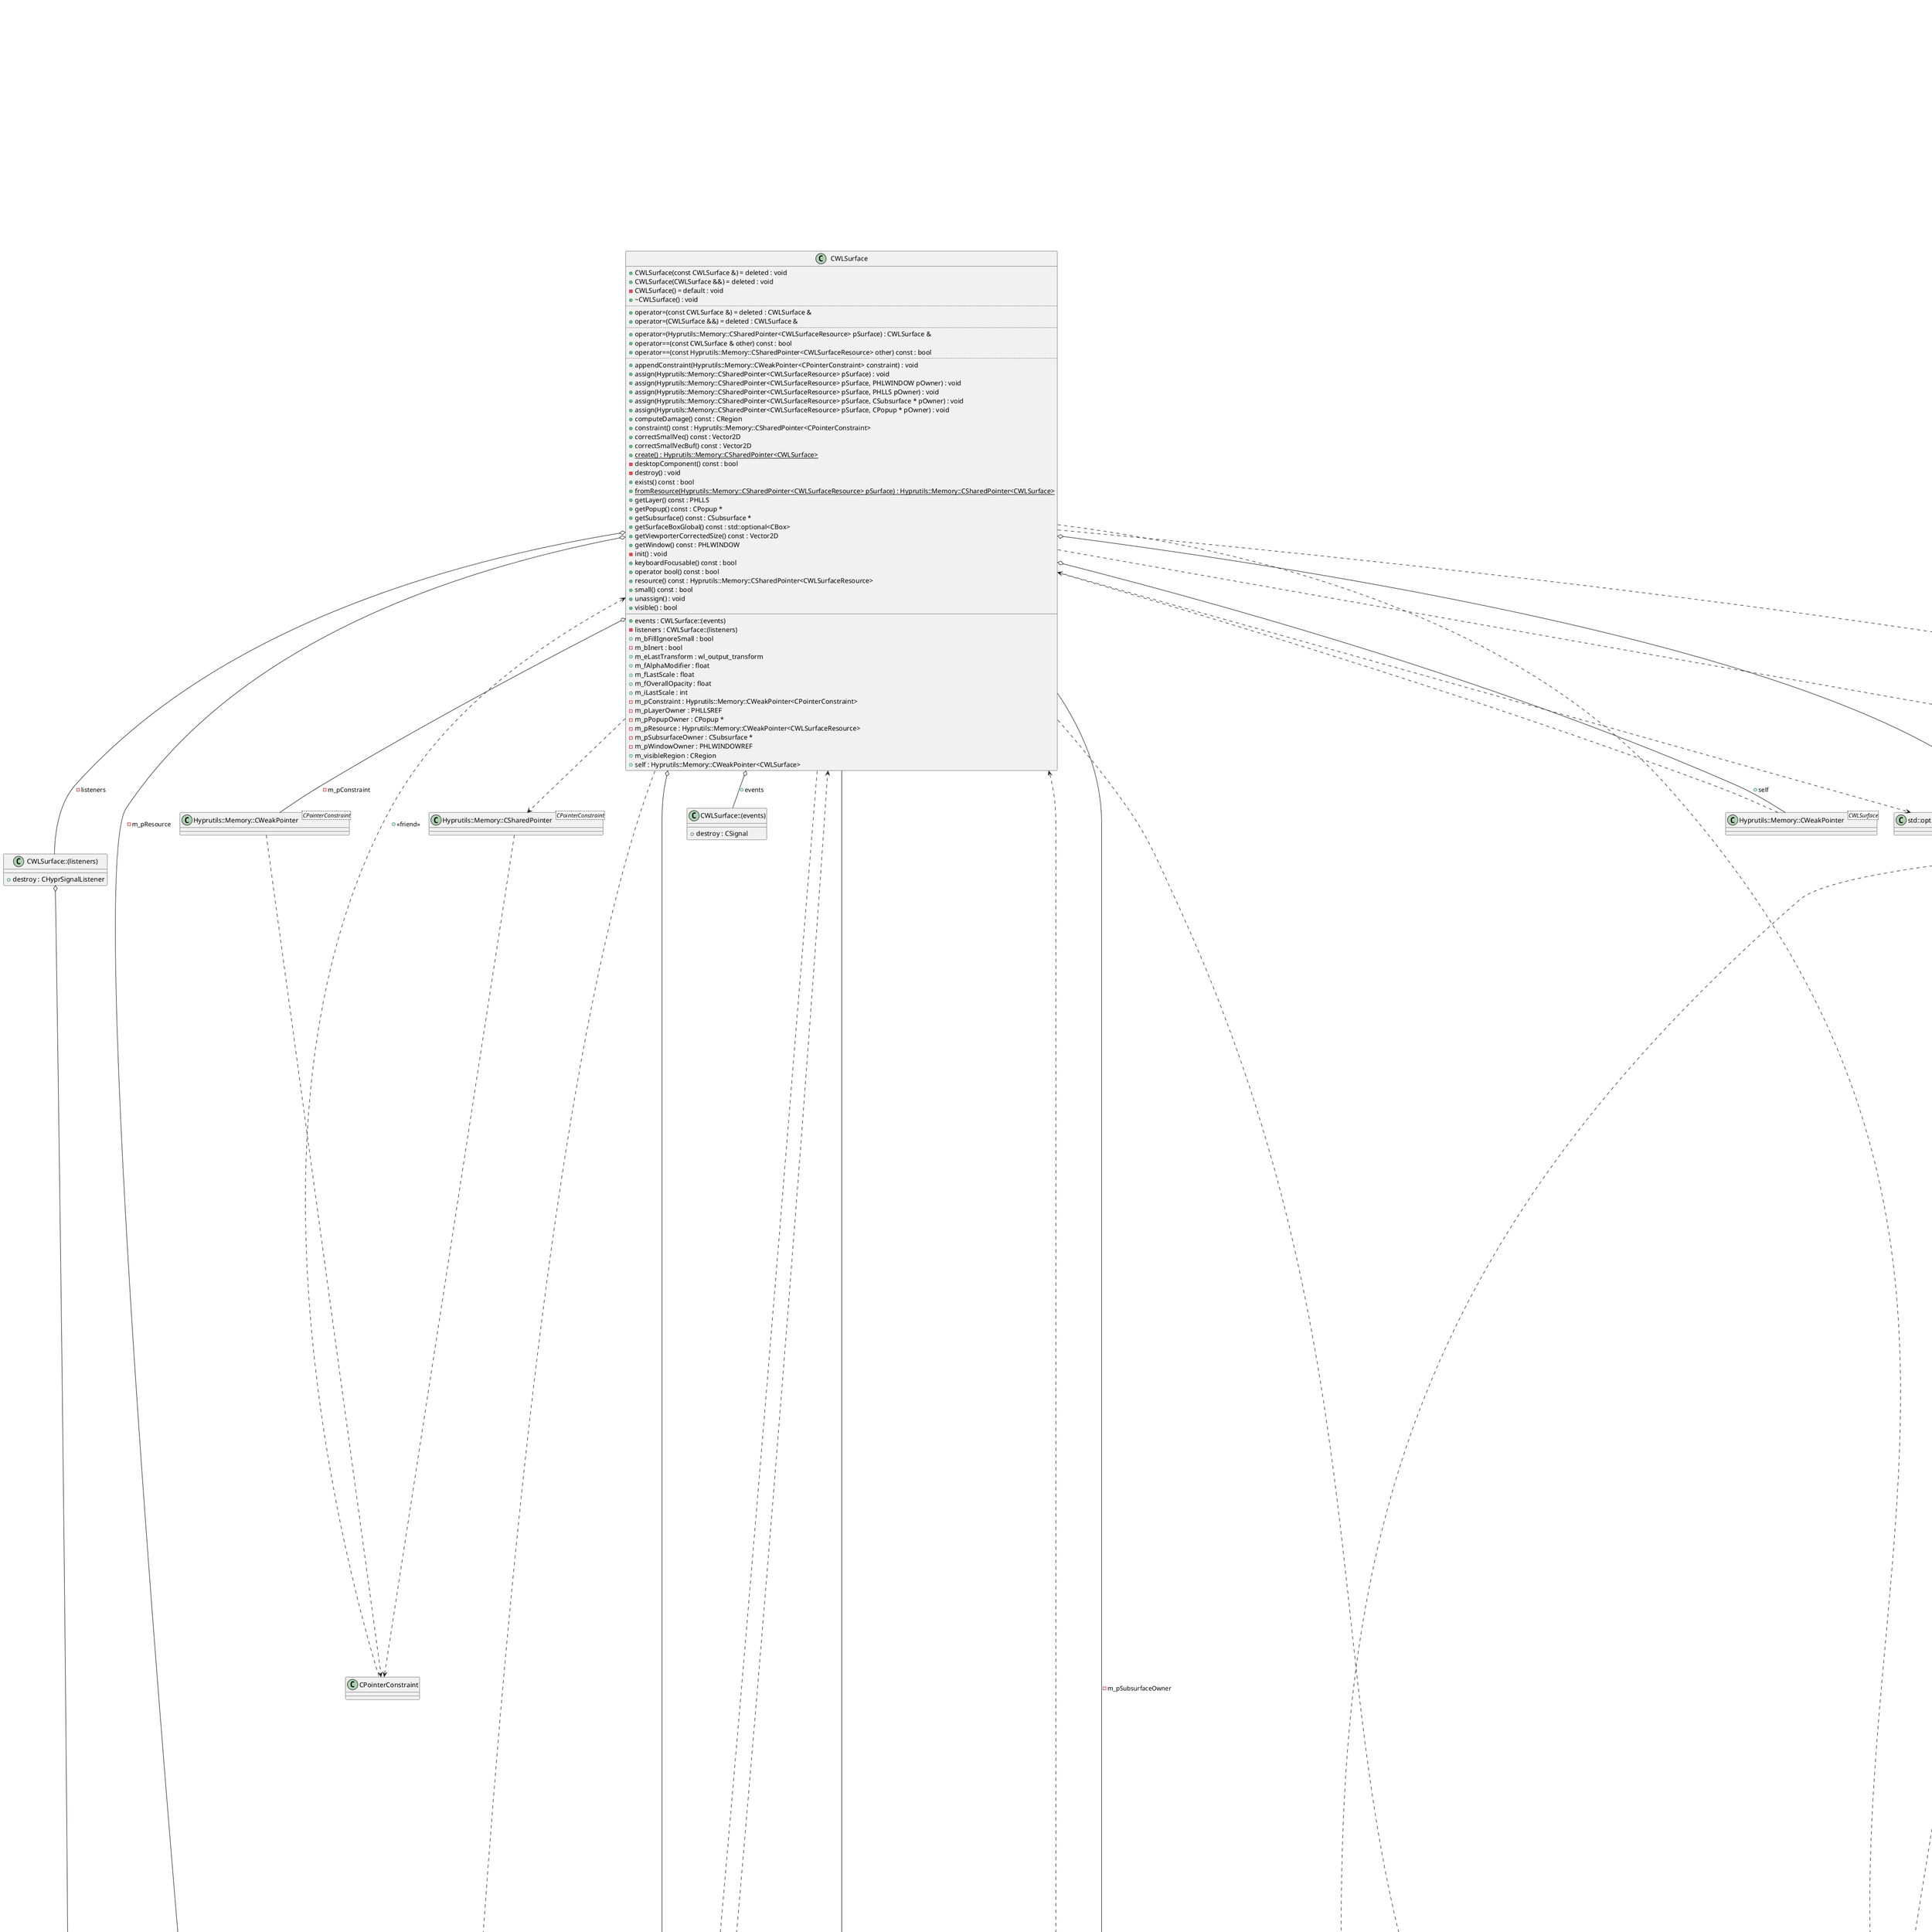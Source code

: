 @startuml
title 'desktop' class diagram
class "std::optional<Hyprutils::Math::CBox>" as C_0008483108477660330336
class C_0008483108477660330336 [[https://github.com/hyprwm/hyprland/blob/882f7ad7d2bbfc7440d0ccaef93b1cdd78e8e3ff/src/desktop/WLSurface.hpp#L51{optional}]] {
__
}
class "std::vector<Hyprutils::Memory::CUniquePointer<CSubsurface>>" as C_0017025445907311197443
class C_0017025445907311197443 [[https://github.com/hyprwm/hyprland/blob/882f7ad7d2bbfc7440d0ccaef93b1cdd78e8e3ff/src/desktop/Subsurface.hpp#L60{vector}]] {
__
}
class "std::function<void(Hyprutils::Memory::CWeakPointer<CPopup>,void *)>" as C_0018081868038441452775
class C_0018081868038441452775 [[https://github.com/hyprwm/hyprland/blob/882f7ad7d2bbfc7440d0ccaef93b1cdd78e8e3ff/src/desktop/Popup.hpp#L39{function}]] {
__
}
class "std::vector<Hyprutils::Memory::CWeakPointer<CPopup>>" as C_0006923640201222841561
class C_0006923640201222841561 [[https://github.com/hyprwm/hyprland/blob/882f7ad7d2bbfc7440d0ccaef93b1cdd78e8e3ff/src/desktop/Popup.hpp#L87{vector}]] {
__
}
class "std::vector<Hyprutils::Memory::CUniquePointer<CPopup>>" as C_0001189201071965048176
class C_0001189201071965048176 [[https://github.com/hyprwm/hyprland/blob/882f7ad7d2bbfc7440d0ccaef93b1cdd78e8e3ff/src/desktop/Popup.hpp#L67{vector}]] {
__
}
class "std::string" as C_0001275076681856179721
class C_0001275076681856179721 [[https://github.com/hyprwm/hyprland/blob/882f7ad7d2bbfc7440d0ccaef93b1cdd78e8e3ff/src/desktop/Workspace.hpp#L20{basic_string}]] {
__
}
class "std::optional<bool>" as C_0008211626458674543896
class C_0008211626458674543896 [[https://github.com/hyprwm/hyprland/blob/882f7ad7d2bbfc7440d0ccaef93b1cdd78e8e3ff/src/desktop/Workspace.hpp#L75{optional}]] {
__
}
class "std::function<void(void *,SCallbackInfo &,std::any)>" as C_0013905347338111468727
class C_0013905347338111468727 [[https://github.com/hyprwm/hyprland/blob/882f7ad7d2bbfc7440d0ccaef93b1cdd78e8e3ff/src/desktop/Workspace.hpp#L93{function}]] {
__
}
class "std::optional<T>" as C_0006290002827945438574
class C_0006290002827945438574 [[https://github.com/hyprwm/hyprland/blob/882f7ad7d2bbfc7440d0ccaef93b1cdd78e8e3ff/src/desktop/Window.hpp#L141{optional}]] {
__
}
class "std::map<eOverridePriority,T>" as C_0012344824301819623037
class C_0012344824301819623037 [[https://github.com/hyprwm/hyprland/blob/882f7ad7d2bbfc7440d0ccaef93b1cdd78e8e3ff/src/desktop/Window.hpp#L156{map}]] {
__
}
class "std::optional<Hyprutils::Math::Vector2D>" as C_0017572248588103200069
class C_0017572248588103200069 [[https://github.com/hyprwm/hyprland/blob/882f7ad7d2bbfc7440d0ccaef93b1cdd78e8e3ff/src/desktop/Window.hpp#L430{optional}]] {
__
}
class "std::unordered_map<std::string,std::string>" as C_0000115111219248452219
class C_0000115111219248452219 [[https://github.com/hyprwm/hyprland/blob/882f7ad7d2bbfc7440d0ccaef93b1cdd78e8e3ff/src/desktop/Window.hpp#L482{unordered_map}]] {
__
}
class "std::pair<uint32_t,Hyprutils::Math::Vector2D>" as C_0016337058260440835058
class C_0016337058260440835058 [[https://github.com/hyprwm/hyprland/blob/882f7ad7d2bbfc7440d0ccaef93b1cdd78e8e3ff/src/desktop/Window.hpp#L245{pair}]] {
__
}
class "std::optional<std::pair<uint32_t,Hyprutils::Math::Vector2D>>" as C_0018346063711722953496
class C_0018346063711722953496 [[https://github.com/hyprwm/hyprland/blob/882f7ad7d2bbfc7440d0ccaef93b1cdd78e8e3ff/src/desktop/Window.hpp#L245{optional}]] {
__
}
class "std::vector<std::pair<uint32_t,Hyprutils::Math::Vector2D>>" as C_0011840622460152140334
class C_0011840622460152140334 [[https://github.com/hyprwm/hyprland/blob/882f7ad7d2bbfc7440d0ccaef93b1cdd78e8e3ff/src/desktop/Window.hpp#L246{vector}]] {
__
}
class "std::vector<Hyprutils::Memory::CUniquePointer<IHyprWindowDecoration>>" as C_0012641311470885946163
class C_0012641311470885946163 [[https://github.com/hyprwm/hyprland/blob/882f7ad7d2bbfc7440d0ccaef93b1cdd78e8e3ff/src/desktop/Window.hpp#L332{vector}]] {
__
}
class "std::vector<IHyprWindowDecoration *>" as C_0004068495455944500255
class C_0004068495455944500255 [[https://github.com/hyprwm/hyprland/blob/882f7ad7d2bbfc7440d0ccaef93b1cdd78e8e3ff/src/desktop/Window.hpp#L333{vector}]] {
__
}
class "std::vector<Hyprutils::Memory::CUniquePointer<IWindowTransformer>>" as C_0011734642605095803127
class C_0011734642605095803127 [[https://github.com/hyprwm/hyprland/blob/882f7ad7d2bbfc7440d0ccaef93b1cdd78e8e3ff/src/desktop/Window.hpp#L339{vector}]] {
__
}
class "std::vector<Hyprutils::Memory::CSharedPointer<CWindowRule>>" as C_0016015997958105210630
class C_0016015997958105210630 [[https://github.com/hyprwm/hyprland/blob/882f7ad7d2bbfc7440d0ccaef93b1cdd78e8e3ff/src/desktop/Window.hpp#L384{vector}]] {
__
}
class "std::formatter<CharT>" as C_0015993718232813746901
class C_0015993718232813746901 [[https://github.com/hyprwm/hyprland/blob/882f7ad7d2bbfc7440d0ccaef93b1cdd78e8e3ff/src/desktop/Window.hpp#L538{formatter}]] {
__
}
class "std::formatter" as C_0010614952695184967666
class C_0010614952695184967666 [[https://github.com/hyprwm/hyprland/blob/882f7ad7d2bbfc7440d0ccaef93b1cdd78e8e3ff/src/desktop/Window.hpp#L538{formatter}]] {
+format<FormatContext>(const PHLWINDOW & w, FormatContext & ctx) const : auto
+parse<FormatContext>(FormatContext & ctx) constexpr : auto
__
+formatAddressOnly : bool [[[https://github.com/hyprwm/hyprland/blob/882f7ad7d2bbfc7440d0ccaef93b1cdd78e8e3ff/src/desktop/Window.hpp#L539{formatAddressOnly}]]]
+formatClass : bool [[[https://github.com/hyprwm/hyprland/blob/882f7ad7d2bbfc7440d0ccaef93b1cdd78e8e3ff/src/desktop/Window.hpp#L542{formatClass}]]]
+formatMonitor : bool [[[https://github.com/hyprwm/hyprland/blob/882f7ad7d2bbfc7440d0ccaef93b1cdd78e8e3ff/src/desktop/Window.hpp#L541{formatMonitor}]]]
+formatWorkspace : bool [[[https://github.com/hyprwm/hyprland/blob/882f7ad7d2bbfc7440d0ccaef93b1cdd78e8e3ff/src/desktop/Window.hpp#L540{formatWorkspace}]]]
}
class "std::formatter<Hyprutils::Memory::CSharedPointer<CWindow>,CharT>" as C_0014014759246992534086
class C_0014014759246992534086 [[https://github.com/hyprwm/hyprland/blob/882f7ad7d2bbfc7440d0ccaef93b1cdd78e8e3ff/src/desktop/Window.hpp#L538{formatter}]] {
+format<FormatContext>(const PHLWINDOW & w, FormatContext & ctx) const : auto
+parse<FormatContext>(FormatContext & ctx) constexpr : auto
__
+formatAddressOnly : bool [[[https://github.com/hyprwm/hyprland/blob/882f7ad7d2bbfc7440d0ccaef93b1cdd78e8e3ff/src/desktop/Window.hpp#L539{formatAddressOnly}]]]
+formatClass : bool [[[https://github.com/hyprwm/hyprland/blob/882f7ad7d2bbfc7440d0ccaef93b1cdd78e8e3ff/src/desktop/Window.hpp#L542{formatClass}]]]
+formatMonitor : bool [[[https://github.com/hyprwm/hyprland/blob/882f7ad7d2bbfc7440d0ccaef93b1cdd78e8e3ff/src/desktop/Window.hpp#L541{formatMonitor}]]]
+formatWorkspace : bool [[[https://github.com/hyprwm/hyprland/blob/882f7ad7d2bbfc7440d0ccaef93b1cdd78e8e3ff/src/desktop/Window.hpp#L540{formatWorkspace}]]]
}
class "std::optional<std::string>" as C_0010842192065616564749
class C_0010842192065616564749 [[https://github.com/hyprwm/hyprland/blob/882f7ad7d2bbfc7440d0ccaef93b1cdd78e8e3ff/src/desktop/LayerSurface.hpp#L55{optional}]] {
__
}
class "Hyprutils::Memory::CSharedPointer<CWLSurface>" as C_0015592943814877672052
class C_0015592943814877672052 [[https://github.com/hyprwm/hyprland/blob/882f7ad7d2bbfc7440d0ccaef93b1cdd78e8e3ff/src/desktop/WLSurface.hpp#L14{CSharedPointer}]] {
__
}
class "Hyprutils::Memory::CSharedPointer<CWLSurfaceResource>" as C_0016047526047732758281
class C_0016047526047732758281 [[https://github.com/hyprwm/hyprland/blob/882f7ad7d2bbfc7440d0ccaef93b1cdd78e8e3ff/src/desktop/WLSurface.hpp#L22{CSharedPointer}]] {
__
}
class "Hyprutils::Memory::CSharedPointer<CWindow>" as C_0007100132814797537225
class C_0007100132814797537225 [[https://github.com/hyprwm/hyprland/blob/882f7ad7d2bbfc7440d0ccaef93b1cdd78e8e3ff/src/desktop/WLSurface.hpp#L23{CSharedPointer}]] {
__
}
class "Hyprutils::Memory::CSharedPointer<CLayerSurface>" as C_0006424154946978616779
class C_0006424154946978616779 [[https://github.com/hyprwm/hyprland/blob/882f7ad7d2bbfc7440d0ccaef93b1cdd78e8e3ff/src/desktop/WLSurface.hpp#L24{CSharedPointer}]] {
__
}
class "Hyprutils::Memory::CWeakPointer<CPointerConstraint>" as C_0016812629586250542199
class C_0016812629586250542199 [[https://github.com/hyprwm/hyprland/blob/882f7ad7d2bbfc7440d0ccaef93b1cdd78e8e3ff/src/desktop/WLSurface.hpp#L52{CWeakPointer}]] {
__
}
class "Hyprutils::Memory::CSharedPointer<CPointerConstraint>" as C_0010046853244176909366
class C_0010046853244176909366 [[https://github.com/hyprwm/hyprland/blob/882f7ad7d2bbfc7440d0ccaef93b1cdd78e8e3ff/src/desktop/WLSurface.hpp#L53{CSharedPointer}]] {
__
}
class "Hyprutils::Memory::CWeakPointer<CWLSurface>" as C_0015576127044092104657
class C_0015576127044092104657 [[https://github.com/hyprwm/hyprland/blob/882f7ad7d2bbfc7440d0ccaef93b1cdd78e8e3ff/src/desktop/WLSurface.hpp#L97{CWeakPointer}]] {
__
}
class "Hyprutils::Memory::CWeakPointer<CWLSurfaceResource>" as C_0013813994206782077379
class C_0013813994206782077379 [[https://github.com/hyprwm/hyprland/blob/882f7ad7d2bbfc7440d0ccaef93b1cdd78e8e3ff/src/desktop/WLSurface.hpp#L104{CWeakPointer}]] {
__
}
class "Hyprutils::Memory::CWeakPointer<CWindow>" as C_0017136904689112950064
class C_0017136904689112950064 [[https://github.com/hyprwm/hyprland/blob/882f7ad7d2bbfc7440d0ccaef93b1cdd78e8e3ff/src/desktop/WLSurface.hpp#L106{CWeakPointer}]] {
__
}
class "Hyprutils::Memory::CWeakPointer<CLayerSurface>" as C_0012111108284013682211
class C_0012111108284013682211 [[https://github.com/hyprwm/hyprland/blob/882f7ad7d2bbfc7440d0ccaef93b1cdd78e8e3ff/src/desktop/WLSurface.hpp#L107{CWeakPointer}]] {
__
}
class "Hyprutils::Memory::CSharedPointer<Hyprutils::Signal::CSignalListener>" as C_0000478166065576104179
class C_0000478166065576104179 [[https://github.com/hyprwm/hyprland/blob/882f7ad7d2bbfc7440d0ccaef93b1cdd78e8e3ff/src/desktop/WLSurface.hpp#L119{CSharedPointer}]] {
__
}
class "Hyprutils::Memory::CUniquePointer<CSubsurface>" as C_0007916175642712063188
class C_0007916175642712063188 [[https://github.com/hyprwm/hyprland/blob/882f7ad7d2bbfc7440d0ccaef93b1cdd78e8e3ff/src/desktop/Subsurface.hpp#L13{CUniquePointer}]] {
__
}
class "Hyprutils::Memory::CWeakPointer<CPopup>" as C_0011250882349422277284
class C_0011250882349422277284 [[https://github.com/hyprwm/hyprland/blob/882f7ad7d2bbfc7440d0ccaef93b1cdd78e8e3ff/src/desktop/Subsurface.hpp#L14{CWeakPointer}]] {
__
}
class "Hyprutils::Memory::CSharedPointer<CWLSubsurfaceResource>" as C_0018296244612293464725
class C_0018296244612293464725 [[https://github.com/hyprwm/hyprland/blob/882f7ad7d2bbfc7440d0ccaef93b1cdd78e8e3ff/src/desktop/Subsurface.hpp#L17{CSharedPointer}]] {
__
}
class "Hyprutils::Memory::CWeakPointer<CSubsurface>" as C_0006393144491489757243
class C_0006393144491489757243 [[https://github.com/hyprwm/hyprland/blob/882f7ad7d2bbfc7440d0ccaef93b1cdd78e8e3ff/src/desktop/Subsurface.hpp#L37{CWeakPointer}]] {
__
}
class "Hyprutils::Memory::CWeakPointer<CWLSubsurfaceResource>" as C_0006713657881159710217
class C_0006713657881159710217 [[https://github.com/hyprwm/hyprland/blob/882f7ad7d2bbfc7440d0ccaef93b1cdd78e8e3ff/src/desktop/Subsurface.hpp#L50{CWeakPointer}]] {
__
}
class "Hyprutils::Memory::CUniquePointer<CPopup>" as C_0005007096279779989348
class C_0005007096279779989348 [[https://github.com/hyprwm/hyprland/blob/882f7ad7d2bbfc7440d0ccaef93b1cdd78e8e3ff/src/desktop/Popup.hpp#L13{CUniquePointer}]] {
__
}
class "Hyprutils::Memory::CSharedPointer<CXDGPopupResource>" as C_0013243834392174479825
class C_0013243834392174479825 [[https://github.com/hyprwm/hyprland/blob/882f7ad7d2bbfc7440d0ccaef93b1cdd78e8e3ff/src/desktop/Popup.hpp#L17{CSharedPointer}]] {
__
}
class "Hyprutils::Memory::CWeakPointer<CXDGPopupResource>" as C_0007429721693995406138
class C_0007429721693995406138 [[https://github.com/hyprwm/hyprland/blob/882f7ad7d2bbfc7440d0ccaef93b1cdd78e8e3ff/src/desktop/Popup.hpp#L57{CWeakPointer}]] {
__
}
class "Hyprutils::Memory::CSharedPointer<CMonitor>" as C_0011341383285870539686
class C_0011341383285870539686 [[https://github.com/hyprwm/hyprland/blob/882f7ad7d2bbfc7440d0ccaef93b1cdd78e8e3ff/src/desktop/Workspace.hpp#L20{CSharedPointer}]] {
__
}
class "Hyprutils::Memory::CSharedPointer<CWorkspace>" as C_0002482646962152750001
class C_0002482646962152750001 [[https://github.com/hyprwm/hyprland/blob/882f7ad7d2bbfc7440d0ccaef93b1cdd78e8e3ff/src/desktop/Workspace.hpp#L20{CSharedPointer}]] {
__
}
class "Hyprutils::Memory::CWeakPointer<CMonitor>" as C_0002139013463111149323
class C_0002139013463111149323 [[https://github.com/hyprwm/hyprland/blob/882f7ad7d2bbfc7440d0ccaef93b1cdd78e8e3ff/src/desktop/Workspace.hpp#L29{CWeakPointer}]] {
__
}
class "Hyprutils::Memory::CSharedPointer<CAnimatedVariable<Hyprutils::Math::Vector2D,SAnimationContext>>" as C_0008367248593819551446
class C_0008367248593819551446 [[https://github.com/hyprwm/hyprland/blob/882f7ad7d2bbfc7440d0ccaef93b1cdd78e8e3ff/src/desktop/Workspace.hpp#L37{CSharedPointer}]] {
__
}
class "Hyprutils::Memory::CSharedPointer<CAnimatedVariable<float,SAnimationContext>>" as C_0009490524207924947673
class C_0009490524207924947673 [[https://github.com/hyprwm/hyprland/blob/882f7ad7d2bbfc7440d0ccaef93b1cdd78e8e3ff/src/desktop/Workspace.hpp#L38{CSharedPointer}]] {
__
}
class "Hyprutils::Memory::CSharedPointer<std::function<void(void *,SCallbackInfo &,std::any)>>" as C_0009044063206205416769
class C_0009044063206205416769 [[https://github.com/hyprwm/hyprland/blob/882f7ad7d2bbfc7440d0ccaef93b1cdd78e8e3ff/src/desktop/Workspace.hpp#L93{CSharedPointer}]] {
__
}
class "Hyprutils::Memory::CWeakPointer<CWorkspace>" as C_0017510099810060965687
class C_0017510099810060965687 [[https://github.com/hyprwm/hyprland/blob/882f7ad7d2bbfc7440d0ccaef93b1cdd78e8e3ff/src/desktop/Workspace.hpp#L95{CWeakPointer}]] {
__
}
class "Hyprutils::Memory::CUniquePointer<re2::RE2>" as C_0012617751065860652994
class C_0012617751065860652994 [[https://github.com/hyprwm/hyprland/blob/882f7ad7d2bbfc7440d0ccaef93b1cdd78e8e3ff/src/desktop/Rule.hpp#L19{CUniquePointer}]] {
__
}
class "Hyprutils::Memory::CSharedPointer<CXDGSurfaceResource>" as C_0007314959350116166030
class C_0007314959350116166030 [[https://github.com/hyprwm/hyprland/blob/882f7ad7d2bbfc7440d0ccaef93b1cdd78e8e3ff/src/desktop/Window.hpp#L214{CSharedPointer}]] {
__
}
class "Hyprutils::Memory::CSharedPointer<CXWaylandSurface>" as C_0010627264550770327772
class C_0010627264550770327772 [[https://github.com/hyprwm/hyprland/blob/882f7ad7d2bbfc7440d0ccaef93b1cdd78e8e3ff/src/desktop/Window.hpp#L215{CSharedPointer}]] {
__
}
class "Hyprutils::Memory::CUniquePointer<IHyprWindowDecoration>" as C_0001137173951479923224
class C_0001137173951479923224 [[https://github.com/hyprwm/hyprland/blob/882f7ad7d2bbfc7440d0ccaef93b1cdd78e8e3ff/src/desktop/Window.hpp#L400{CUniquePointer}]] {
__
}
class "Hyprutils::Memory::CSharedPointer<CWindowRule>" as C_0000000275286506956016
class C_0000000275286506956016 [[https://github.com/hyprwm/hyprland/blob/882f7ad7d2bbfc7440d0ccaef93b1cdd78e8e3ff/src/desktop/Window.hpp#L415{CSharedPointer}]] {
__
}
class "Hyprutils::Memory::CWeakPointer<Hyprutils::Animation::CBaseAnimatedVariable>" as C_0002007796455669841637
class C_0002007796455669841637 [[https://github.com/hyprwm/hyprland/blob/882f7ad7d2bbfc7440d0ccaef93b1cdd78e8e3ff/src/desktop/Window.hpp#L438{CWeakPointer}]] {
__
}
class "Hyprutils::Memory::CWeakPointer<CXDGSurfaceResource>" as C_0006107614693885893778
class C_0006107614693885893778 [[https://github.com/hyprwm/hyprland/blob/882f7ad7d2bbfc7440d0ccaef93b1cdd78e8e3ff/src/desktop/Window.hpp#L230{CWeakPointer}]] {
__
}
class "Hyprutils::Memory::CWeakPointer<CXWaylandSurface>" as C_0006863082427392231931
class C_0006863082427392231931 [[https://github.com/hyprwm/hyprland/blob/882f7ad7d2bbfc7440d0ccaef93b1cdd78e8e3ff/src/desktop/Window.hpp#L231{CWeakPointer}]] {
__
}
class "Hyprutils::Memory::CUniquePointer<IWindowTransformer>" as C_0017988837521004883958
class C_0017988837521004883958 [[https://github.com/hyprwm/hyprland/blob/882f7ad7d2bbfc7440d0ccaef93b1cdd78e8e3ff/src/desktop/Window.hpp#L339{CUniquePointer}]] {
__
}
class "Hyprutils::Memory::CSharedPointer<CAnimatedVariable<CHyprColor,SAnimationContext>>" as C_0012175424048406097314
class C_0012175424048406097314 [[https://github.com/hyprwm/hyprland/blob/882f7ad7d2bbfc7440d0ccaef93b1cdd78e8e3ff/src/desktop/Window.hpp#L346{CSharedPointer}]] {
__
}
class "Hyprutils::Memory::CSharedPointer<CLayerShellResource>" as C_0015928317326519998317
class C_0015928317326519998317 [[https://github.com/hyprwm/hyprland/blob/882f7ad7d2bbfc7440d0ccaef93b1cdd78e8e3ff/src/desktop/LayerSurface.hpp#L12{CSharedPointer}]] {
__
}
class "Hyprutils::Memory::CWeakPointer<CLayerShellResource>" as C_0003386439879146332417
class C_0003386439879146332417 [[https://github.com/hyprwm/hyprland/blob/882f7ad7d2bbfc7440d0ccaef93b1cdd78e8e3ff/src/desktop/LayerSurface.hpp#L29{CWeakPointer}]] {
__
}
class "Hyprutils::Animation::CGenericAnimatedVariable<Hyprutils::Math::Vector2D,SAnimationContext>" as C_0002295274379171827119
class C_0002295274379171827119 [[https://github.com/hyprwm/hyprland/blob/882f7ad7d2bbfc7440d0ccaef93b1cdd78e8e3ff/src/desktop/Workspace.hpp#L37{CGenericAnimatedVariable}]] {
__
}
class "Hyprutils::Animation::CGenericAnimatedVariable<float,SAnimationContext>" as C_0003800020723771839085
class C_0003800020723771839085 [[https://github.com/hyprwm/hyprland/blob/882f7ad7d2bbfc7440d0ccaef93b1cdd78e8e3ff/src/desktop/Workspace.hpp#L38{CGenericAnimatedVariable}]] {
__
}
class "Hyprutils::Animation::CGenericAnimatedVariable<CHyprColor,SAnimationContext>" as C_0013866745693588010456
class C_0013866745693588010456 [[https://github.com/hyprwm/hyprland/blob/882f7ad7d2bbfc7440d0ccaef93b1cdd78e8e3ff/src/desktop/Window.hpp#L346{CGenericAnimatedVariable}]] {
__
}
class "CWLSurface" as C_0004821062966288689145
class C_0004821062966288689145 [[https://github.com/hyprwm/hyprland/blob/882f7ad7d2bbfc7440d0ccaef93b1cdd78e8e3ff/src/desktop/WLSurface.hpp#L12{CWLSurface}]] {
+CWLSurface(const CWLSurface &) = deleted : void [[[https://github.com/hyprwm/hyprland/blob/882f7ad7d2bbfc7440d0ccaef93b1cdd78e8e3ff/src/desktop/WLSurface.hpp#L29{CWLSurface}]]]
+CWLSurface(CWLSurface &&) = deleted : void [[[https://github.com/hyprwm/hyprland/blob/882f7ad7d2bbfc7440d0ccaef93b1cdd78e8e3ff/src/desktop/WLSurface.hpp#L30{CWLSurface}]]]
-CWLSurface() = default : void [[[https://github.com/hyprwm/hyprland/blob/882f7ad7d2bbfc7440d0ccaef93b1cdd78e8e3ff/src/desktop/WLSurface.hpp#L100{CWLSurface}]]]
+~CWLSurface() : void [[[https://github.com/hyprwm/hyprland/blob/882f7ad7d2bbfc7440d0ccaef93b1cdd78e8e3ff/src/desktop/WLSurface.hpp#L19{~CWLSurface}]]]
..
+operator=(const CWLSurface &) = deleted : CWLSurface & [[[https://github.com/hyprwm/hyprland/blob/882f7ad7d2bbfc7440d0ccaef93b1cdd78e8e3ff/src/desktop/WLSurface.hpp#L31{operator=}]]]
+operator=(CWLSurface &&) = deleted : CWLSurface & [[[https://github.com/hyprwm/hyprland/blob/882f7ad7d2bbfc7440d0ccaef93b1cdd78e8e3ff/src/desktop/WLSurface.hpp#L32{operator=}]]]
..
+operator=(Hyprutils::Memory::CSharedPointer<CWLSurfaceResource> pSurface) : CWLSurface & [[[https://github.com/hyprwm/hyprland/blob/882f7ad7d2bbfc7440d0ccaef93b1cdd78e8e3ff/src/desktop/WLSurface.hpp#L64{operator=}]]]
+operator==(const CWLSurface & other) const : bool [[[https://github.com/hyprwm/hyprland/blob/882f7ad7d2bbfc7440d0ccaef93b1cdd78e8e3ff/src/desktop/WLSurface.hpp#L72{operator==}]]]
+operator==(const Hyprutils::Memory::CSharedPointer<CWLSurfaceResource> other) const : bool [[[https://github.com/hyprwm/hyprland/blob/882f7ad7d2bbfc7440d0ccaef93b1cdd78e8e3ff/src/desktop/WLSurface.hpp#L76{operator==}]]]
..
+appendConstraint(Hyprutils::Memory::CWeakPointer<CPointerConstraint> constraint) : void [[[https://github.com/hyprwm/hyprland/blob/882f7ad7d2bbfc7440d0ccaef93b1cdd78e8e3ff/src/desktop/WLSurface.hpp#L52{appendConstraint}]]]
+assign(Hyprutils::Memory::CSharedPointer<CWLSurfaceResource> pSurface) : void [[[https://github.com/hyprwm/hyprland/blob/882f7ad7d2bbfc7440d0ccaef93b1cdd78e8e3ff/src/desktop/WLSurface.hpp#L22{assign}]]]
+assign(Hyprutils::Memory::CSharedPointer<CWLSurfaceResource> pSurface, PHLWINDOW pOwner) : void [[[https://github.com/hyprwm/hyprland/blob/882f7ad7d2bbfc7440d0ccaef93b1cdd78e8e3ff/src/desktop/WLSurface.hpp#L23{assign}]]]
+assign(Hyprutils::Memory::CSharedPointer<CWLSurfaceResource> pSurface, PHLLS pOwner) : void [[[https://github.com/hyprwm/hyprland/blob/882f7ad7d2bbfc7440d0ccaef93b1cdd78e8e3ff/src/desktop/WLSurface.hpp#L24{assign}]]]
+assign(Hyprutils::Memory::CSharedPointer<CWLSurfaceResource> pSurface, CSubsurface * pOwner) : void [[[https://github.com/hyprwm/hyprland/blob/882f7ad7d2bbfc7440d0ccaef93b1cdd78e8e3ff/src/desktop/WLSurface.hpp#L25{assign}]]]
+assign(Hyprutils::Memory::CSharedPointer<CWLSurfaceResource> pSurface, CPopup * pOwner) : void [[[https://github.com/hyprwm/hyprland/blob/882f7ad7d2bbfc7440d0ccaef93b1cdd78e8e3ff/src/desktop/WLSurface.hpp#L26{assign}]]]
+computeDamage() const : CRegion [[[https://github.com/hyprwm/hyprland/blob/882f7ad7d2bbfc7440d0ccaef93b1cdd78e8e3ff/src/desktop/WLSurface.hpp#L40{computeDamage}]]]
+constraint() const : Hyprutils::Memory::CSharedPointer<CPointerConstraint> [[[https://github.com/hyprwm/hyprland/blob/882f7ad7d2bbfc7440d0ccaef93b1cdd78e8e3ff/src/desktop/WLSurface.hpp#L53{constraint}]]]
+correctSmallVec() const : Vector2D [[[https://github.com/hyprwm/hyprland/blob/882f7ad7d2bbfc7440d0ccaef93b1cdd78e8e3ff/src/desktop/WLSurface.hpp#L37{correctSmallVec}]]]
+correctSmallVecBuf() const : Vector2D [[[https://github.com/hyprwm/hyprland/blob/882f7ad7d2bbfc7440d0ccaef93b1cdd78e8e3ff/src/desktop/WLSurface.hpp#L38{correctSmallVecBuf}]]]
{static} +create() : Hyprutils::Memory::CSharedPointer<CWLSurface> [[[https://github.com/hyprwm/hyprland/blob/882f7ad7d2bbfc7440d0ccaef93b1cdd78e8e3ff/src/desktop/WLSurface.hpp#L14{create}]]]
-desktopComponent() const : bool [[[https://github.com/hyprwm/hyprland/blob/882f7ad7d2bbfc7440d0ccaef93b1cdd78e8e3ff/src/desktop/WLSurface.hpp#L116{desktopComponent}]]]
-destroy() : void [[[https://github.com/hyprwm/hyprland/blob/882f7ad7d2bbfc7440d0ccaef93b1cdd78e8e3ff/src/desktop/WLSurface.hpp#L114{destroy}]]]
+exists() const : bool [[[https://github.com/hyprwm/hyprland/blob/882f7ad7d2bbfc7440d0ccaef93b1cdd78e8e3ff/src/desktop/WLSurface.hpp#L35{exists}]]]
{static} +fromResource(Hyprutils::Memory::CSharedPointer<CWLSurfaceResource> pSurface) : Hyprutils::Memory::CSharedPointer<CWLSurface> [[[https://github.com/hyprwm/hyprland/blob/882f7ad7d2bbfc7440d0ccaef93b1cdd78e8e3ff/src/desktop/WLSurface.hpp#L84{fromResource}]]]
+getLayer() const : PHLLS [[[https://github.com/hyprwm/hyprland/blob/882f7ad7d2bbfc7440d0ccaef93b1cdd78e8e3ff/src/desktop/WLSurface.hpp#L46{getLayer}]]]
+getPopup() const : CPopup * [[[https://github.com/hyprwm/hyprland/blob/882f7ad7d2bbfc7440d0ccaef93b1cdd78e8e3ff/src/desktop/WLSurface.hpp#L47{getPopup}]]]
+getSubsurface() const : CSubsurface * [[[https://github.com/hyprwm/hyprland/blob/882f7ad7d2bbfc7440d0ccaef93b1cdd78e8e3ff/src/desktop/WLSurface.hpp#L48{getSubsurface}]]]
+getSurfaceBoxGlobal() const : std::optional<CBox> [[[https://github.com/hyprwm/hyprland/blob/882f7ad7d2bbfc7440d0ccaef93b1cdd78e8e3ff/src/desktop/WLSurface.hpp#L51{getSurfaceBoxGlobal}]]]
+getViewporterCorrectedSize() const : Vector2D [[[https://github.com/hyprwm/hyprland/blob/882f7ad7d2bbfc7440d0ccaef93b1cdd78e8e3ff/src/desktop/WLSurface.hpp#L39{getViewporterCorrectedSize}]]]
+getWindow() const : PHLWINDOW [[[https://github.com/hyprwm/hyprland/blob/882f7ad7d2bbfc7440d0ccaef93b1cdd78e8e3ff/src/desktop/WLSurface.hpp#L45{getWindow}]]]
-init() : void [[[https://github.com/hyprwm/hyprland/blob/882f7ad7d2bbfc7440d0ccaef93b1cdd78e8e3ff/src/desktop/WLSurface.hpp#L115{init}]]]
+keyboardFocusable() const : bool [[[https://github.com/hyprwm/hyprland/blob/882f7ad7d2bbfc7440d0ccaef93b1cdd78e8e3ff/src/desktop/WLSurface.hpp#L42{keyboardFocusable}]]]
+operator bool() const : bool [[[https://github.com/hyprwm/hyprland/blob/882f7ad7d2bbfc7440d0ccaef93b1cdd78e8e3ff/src/desktop/WLSurface.hpp#L80{operator bool}]]]
+resource() const : Hyprutils::Memory::CSharedPointer<CWLSurfaceResource> [[[https://github.com/hyprwm/hyprland/blob/882f7ad7d2bbfc7440d0ccaef93b1cdd78e8e3ff/src/desktop/WLSurface.hpp#L34{resource}]]]
+small() const : bool [[[https://github.com/hyprwm/hyprland/blob/882f7ad7d2bbfc7440d0ccaef93b1cdd78e8e3ff/src/desktop/WLSurface.hpp#L36{small}]]]
+unassign() : void [[[https://github.com/hyprwm/hyprland/blob/882f7ad7d2bbfc7440d0ccaef93b1cdd78e8e3ff/src/desktop/WLSurface.hpp#L27{unassign}]]]
+visible() : bool [[[https://github.com/hyprwm/hyprland/blob/882f7ad7d2bbfc7440d0ccaef93b1cdd78e8e3ff/src/desktop/WLSurface.hpp#L41{visible}]]]
__
+events : CWLSurface::(events) [[[https://github.com/hyprwm/hyprland/blob/882f7ad7d2bbfc7440d0ccaef93b1cdd78e8e3ff/src/desktop/WLSurface.hpp#L95{events}]]]
-listeners : CWLSurface::(listeners) [[[https://github.com/hyprwm/hyprland/blob/882f7ad7d2bbfc7440d0ccaef93b1cdd78e8e3ff/src/desktop/WLSurface.hpp#L120{listeners}]]]
+m_bFillIgnoreSmall : bool [[[https://github.com/hyprwm/hyprland/blob/882f7ad7d2bbfc7440d0ccaef93b1cdd78e8e3ff/src/desktop/WLSurface.hpp#L56{m_bFillIgnoreSmall}]]]
-m_bInert : bool [[[https://github.com/hyprwm/hyprland/blob/882f7ad7d2bbfc7440d0ccaef93b1cdd78e8e3ff/src/desktop/WLSurface.hpp#L102{m_bInert}]]]
+m_eLastTransform : wl_output_transform [[[https://github.com/hyprwm/hyprland/blob/882f7ad7d2bbfc7440d0ccaef93b1cdd78e8e3ff/src/desktop/WLSurface.hpp#L61{m_eLastTransform}]]]
+m_fAlphaModifier : float [[[https://github.com/hyprwm/hyprland/blob/882f7ad7d2bbfc7440d0ccaef93b1cdd78e8e3ff/src/desktop/WLSurface.hpp#L87{m_fAlphaModifier}]]]
+m_fLastScale : float [[[https://github.com/hyprwm/hyprland/blob/882f7ad7d2bbfc7440d0ccaef93b1cdd78e8e3ff/src/desktop/WLSurface.hpp#L59{m_fLastScale}]]]
+m_fOverallOpacity : float [[[https://github.com/hyprwm/hyprland/blob/882f7ad7d2bbfc7440d0ccaef93b1cdd78e8e3ff/src/desktop/WLSurface.hpp#L90{m_fOverallOpacity}]]]
+m_iLastScale : int [[[https://github.com/hyprwm/hyprland/blob/882f7ad7d2bbfc7440d0ccaef93b1cdd78e8e3ff/src/desktop/WLSurface.hpp#L60{m_iLastScale}]]]
-m_pConstraint : Hyprutils::Memory::CWeakPointer<CPointerConstraint> [[[https://github.com/hyprwm/hyprland/blob/882f7ad7d2bbfc7440d0ccaef93b1cdd78e8e3ff/src/desktop/WLSurface.hpp#L112{m_pConstraint}]]]
-m_pLayerOwner : PHLLSREF [[[https://github.com/hyprwm/hyprland/blob/882f7ad7d2bbfc7440d0ccaef93b1cdd78e8e3ff/src/desktop/WLSurface.hpp#L107{m_pLayerOwner}]]]
-m_pPopupOwner : CPopup * [[[https://github.com/hyprwm/hyprland/blob/882f7ad7d2bbfc7440d0ccaef93b1cdd78e8e3ff/src/desktop/WLSurface.hpp#L108{m_pPopupOwner}]]]
-m_pResource : Hyprutils::Memory::CWeakPointer<CWLSurfaceResource> [[[https://github.com/hyprwm/hyprland/blob/882f7ad7d2bbfc7440d0ccaef93b1cdd78e8e3ff/src/desktop/WLSurface.hpp#L104{m_pResource}]]]
-m_pSubsurfaceOwner : CSubsurface * [[[https://github.com/hyprwm/hyprland/blob/882f7ad7d2bbfc7440d0ccaef93b1cdd78e8e3ff/src/desktop/WLSurface.hpp#L109{m_pSubsurfaceOwner}]]]
-m_pWindowOwner : PHLWINDOWREF [[[https://github.com/hyprwm/hyprland/blob/882f7ad7d2bbfc7440d0ccaef93b1cdd78e8e3ff/src/desktop/WLSurface.hpp#L106{m_pWindowOwner}]]]
+m_visibleRegion : CRegion [[[https://github.com/hyprwm/hyprland/blob/882f7ad7d2bbfc7440d0ccaef93b1cdd78e8e3ff/src/desktop/WLSurface.hpp#L91{m_visibleRegion}]]]
+self : Hyprutils::Memory::CWeakPointer<CWLSurface> [[[https://github.com/hyprwm/hyprland/blob/882f7ad7d2bbfc7440d0ccaef93b1cdd78e8e3ff/src/desktop/WLSurface.hpp#L97{self}]]]
}
class "CWLSurface::(events)" as C_0016709807565761042628
class C_0016709807565761042628 [[https://github.com/hyprwm/hyprland/blob/882f7ad7d2bbfc7440d0ccaef93b1cdd78e8e3ff/src/desktop/WLSurface.hpp#L93{CWLSurface::(events)}]] {
__
+destroy : CSignal [[[https://github.com/hyprwm/hyprland/blob/882f7ad7d2bbfc7440d0ccaef93b1cdd78e8e3ff/src/desktop/WLSurface.hpp#L94{destroy}]]]
}
class "CWLSurface::(listeners)" as C_0007674394086822061401
class C_0007674394086822061401 [[https://github.com/hyprwm/hyprland/blob/882f7ad7d2bbfc7440d0ccaef93b1cdd78e8e3ff/src/desktop/WLSurface.hpp#L118{CWLSurface::(listeners)}]] {
__
+destroy : CHyprSignalListener [[[https://github.com/hyprwm/hyprland/blob/882f7ad7d2bbfc7440d0ccaef93b1cdd78e8e3ff/src/desktop/WLSurface.hpp#L119{destroy}]]]
}
class "CSubsurface" as C_0000436376355407387806
class C_0000436376355407387806 [[https://github.com/hyprwm/hyprland/blob/882f7ad7d2bbfc7440d0ccaef93b1cdd78e8e3ff/src/desktop/Subsurface.hpp#L10{CSubsurface}]] {
-CSubsurface() = default : void [[[https://github.com/hyprwm/hyprland/blob/882f7ad7d2bbfc7440d0ccaef93b1cdd78e8e3ff/src/desktop/Subsurface.hpp#L40{CSubsurface}]]]
+~CSubsurface() : void [[[https://github.com/hyprwm/hyprland/blob/882f7ad7d2bbfc7440d0ccaef93b1cdd78e8e3ff/src/desktop/Subsurface.hpp#L20{~CSubsurface}]]]
..
-checkSiblingDamage() : void [[[https://github.com/hyprwm/hyprland/blob/882f7ad7d2bbfc7440d0ccaef93b1cdd78e8e3ff/src/desktop/Subsurface.hpp#L66{checkSiblingDamage}]]]
+coordsGlobal() : Vector2D [[[https://github.com/hyprwm/hyprland/blob/882f7ad7d2bbfc7440d0ccaef93b1cdd78e8e3ff/src/desktop/Subsurface.hpp#L23{coordsGlobal}]]]
+coordsRelativeToParent() : Vector2D [[[https://github.com/hyprwm/hyprland/blob/882f7ad7d2bbfc7440d0ccaef93b1cdd78e8e3ff/src/desktop/Subsurface.hpp#L22{coordsRelativeToParent}]]]
{static} +create(Hyprutils::Memory::CWeakPointer<CPopup> pOwner) : Hyprutils::Memory::CUniquePointer<CSubsurface> [[[https://github.com/hyprwm/hyprland/blob/882f7ad7d2bbfc7440d0ccaef93b1cdd78e8e3ff/src/desktop/Subsurface.hpp#L14{create}]]]
{static} +create(Hyprutils::Memory::CSharedPointer<CWLSubsurfaceResource> pSubsurface, Hyprutils::Memory::CWeakPointer<CPopup> pOwner) : Hyprutils::Memory::CUniquePointer<CSubsurface> [[[https://github.com/hyprwm/hyprland/blob/882f7ad7d2bbfc7440d0ccaef93b1cdd78e8e3ff/src/desktop/Subsurface.hpp#L18{create}]]]
{static} +create(Hyprutils::Memory::CSharedPointer<CWLSubsurfaceResource> pSubsurface, PHLWINDOW pOwner) : Hyprutils::Memory::CUniquePointer<CSubsurface> [[[https://github.com/hyprwm/hyprland/blob/882f7ad7d2bbfc7440d0ccaef93b1cdd78e8e3ff/src/desktop/Subsurface.hpp#L17{create}]]]
{static} +create(PHLWINDOW pOwner) : Hyprutils::Memory::CUniquePointer<CSubsurface> [[[https://github.com/hyprwm/hyprland/blob/882f7ad7d2bbfc7440d0ccaef93b1cdd78e8e3ff/src/desktop/Subsurface.hpp#L13{create}]]]
-initExistingSubsurfaces(Hyprutils::Memory::CSharedPointer<CWLSurfaceResource> pSurface) : void [[[https://github.com/hyprwm/hyprland/blob/882f7ad7d2bbfc7440d0ccaef93b1cdd78e8e3ff/src/desktop/Subsurface.hpp#L65{initExistingSubsurfaces}]]]
-initSignals() : void [[[https://github.com/hyprwm/hyprland/blob/882f7ad7d2bbfc7440d0ccaef93b1cdd78e8e3ff/src/desktop/Subsurface.hpp#L64{initSignals}]]]
+onCommit() : void [[[https://github.com/hyprwm/hyprland/blob/882f7ad7d2bbfc7440d0ccaef93b1cdd78e8e3ff/src/desktop/Subsurface.hpp#L27{onCommit}]]]
+onDestroy() : void [[[https://github.com/hyprwm/hyprland/blob/882f7ad7d2bbfc7440d0ccaef93b1cdd78e8e3ff/src/desktop/Subsurface.hpp#L28{onDestroy}]]]
+onMap() : void [[[https://github.com/hyprwm/hyprland/blob/882f7ad7d2bbfc7440d0ccaef93b1cdd78e8e3ff/src/desktop/Subsurface.hpp#L30{onMap}]]]
+onNewSubsurface(Hyprutils::Memory::CSharedPointer<CWLSubsurfaceResource> pSubsurface) : void [[[https://github.com/hyprwm/hyprland/blob/882f7ad7d2bbfc7440d0ccaef93b1cdd78e8e3ff/src/desktop/Subsurface.hpp#L29{onNewSubsurface}]]]
+onUnmap() : void [[[https://github.com/hyprwm/hyprland/blob/882f7ad7d2bbfc7440d0ccaef93b1cdd78e8e3ff/src/desktop/Subsurface.hpp#L31{onUnmap}]]]
+recheckDamageForSubsurfaces() : void [[[https://github.com/hyprwm/hyprland/blob/882f7ad7d2bbfc7440d0ccaef93b1cdd78e8e3ff/src/desktop/Subsurface.hpp#L35{recheckDamageForSubsurfaces}]]]
+size() : Vector2D [[[https://github.com/hyprwm/hyprland/blob/882f7ad7d2bbfc7440d0ccaef93b1cdd78e8e3ff/src/desktop/Subsurface.hpp#L25{size}]]]
+visible() : bool [[[https://github.com/hyprwm/hyprland/blob/882f7ad7d2bbfc7440d0ccaef93b1cdd78e8e3ff/src/desktop/Subsurface.hpp#L33{visible}]]]
__
-listeners : CSubsurface::(listeners) [[[https://github.com/hyprwm/hyprland/blob/882f7ad7d2bbfc7440d0ccaef93b1cdd78e8e3ff/src/desktop/Subsurface.hpp#L48{listeners}]]]
-m_bInert : bool [[[https://github.com/hyprwm/hyprland/blob/882f7ad7d2bbfc7440d0ccaef93b1cdd78e8e3ff/src/desktop/Subsurface.hpp#L62{m_bInert}]]]
-m_pParent : Hyprutils::Memory::CWeakPointer<CSubsurface> [[[https://github.com/hyprwm/hyprland/blob/882f7ad7d2bbfc7440d0ccaef93b1cdd78e8e3ff/src/desktop/Subsurface.hpp#L55{m_pParent}]]]
-m_pPopupParent : Hyprutils::Memory::CWeakPointer<CPopup> [[[https://github.com/hyprwm/hyprland/blob/882f7ad7d2bbfc7440d0ccaef93b1cdd78e8e3ff/src/desktop/Subsurface.hpp#L58{m_pPopupParent}]]]
+m_pSelf : Hyprutils::Memory::CWeakPointer<CSubsurface> [[[https://github.com/hyprwm/hyprland/blob/882f7ad7d2bbfc7440d0ccaef93b1cdd78e8e3ff/src/desktop/Subsurface.hpp#L37{m_pSelf}]]]
-m_pSubsurface : Hyprutils::Memory::CWeakPointer<CWLSubsurfaceResource> [[[https://github.com/hyprwm/hyprland/blob/882f7ad7d2bbfc7440d0ccaef93b1cdd78e8e3ff/src/desktop/Subsurface.hpp#L50{m_pSubsurface}]]]
-m_pWLSurface : Hyprutils::Memory::CSharedPointer<CWLSurface> [[[https://github.com/hyprwm/hyprland/blob/882f7ad7d2bbfc7440d0ccaef93b1cdd78e8e3ff/src/desktop/Subsurface.hpp#L51{m_pWLSurface}]]]
-m_pWindowParent : PHLWINDOWREF [[[https://github.com/hyprwm/hyprland/blob/882f7ad7d2bbfc7440d0ccaef93b1cdd78e8e3ff/src/desktop/Subsurface.hpp#L57{m_pWindowParent}]]]
-m_vChildren : std::vector<Hyprutils::Memory::CUniquePointer<CSubsurface>> [[[https://github.com/hyprwm/hyprland/blob/882f7ad7d2bbfc7440d0ccaef93b1cdd78e8e3ff/src/desktop/Subsurface.hpp#L60{m_vChildren}]]]
-m_vLastSize : Vector2D [[[https://github.com/hyprwm/hyprland/blob/882f7ad7d2bbfc7440d0ccaef93b1cdd78e8e3ff/src/desktop/Subsurface.hpp#L52{m_vLastSize}]]]
}
class "CSubsurface::(listeners)" as C_0007859966622415538222
class C_0007859966622415538222 [[https://github.com/hyprwm/hyprland/blob/882f7ad7d2bbfc7440d0ccaef93b1cdd78e8e3ff/src/desktop/Subsurface.hpp#L42{CSubsurface::(listeners)}]] {
__
+commitSubsurface : CHyprSignalListener [[[https://github.com/hyprwm/hyprland/blob/882f7ad7d2bbfc7440d0ccaef93b1cdd78e8e3ff/src/desktop/Subsurface.hpp#L44{commitSubsurface}]]]
+destroySubsurface : CHyprSignalListener [[[https://github.com/hyprwm/hyprland/blob/882f7ad7d2bbfc7440d0ccaef93b1cdd78e8e3ff/src/desktop/Subsurface.hpp#L43{destroySubsurface}]]]
+mapSubsurface : CHyprSignalListener [[[https://github.com/hyprwm/hyprland/blob/882f7ad7d2bbfc7440d0ccaef93b1cdd78e8e3ff/src/desktop/Subsurface.hpp#L45{mapSubsurface}]]]
+newSubsurface : CHyprSignalListener [[[https://github.com/hyprwm/hyprland/blob/882f7ad7d2bbfc7440d0ccaef93b1cdd78e8e3ff/src/desktop/Subsurface.hpp#L47{newSubsurface}]]]
+unmapSubsurface : CHyprSignalListener [[[https://github.com/hyprwm/hyprland/blob/882f7ad7d2bbfc7440d0ccaef93b1cdd78e8e3ff/src/desktop/Subsurface.hpp#L46{unmapSubsurface}]]]
}
class "CPopup" as C_0017418527205153192073
class C_0017418527205153192073 [[https://github.com/hyprwm/hyprland/blob/882f7ad7d2bbfc7440d0ccaef93b1cdd78e8e3ff/src/desktop/Popup.hpp#L10{CPopup}]] {
-CPopup() = default : void [[[https://github.com/hyprwm/hyprland/blob/882f7ad7d2bbfc7440d0ccaef93b1cdd78e8e3ff/src/desktop/Popup.hpp#L48{CPopup}]]]
+~CPopup() : void [[[https://github.com/hyprwm/hyprland/blob/882f7ad7d2bbfc7440d0ccaef93b1cdd78e8e3ff/src/desktop/Popup.hpp#L19{~CPopup}]]]
..
+at(const Vector2D & globalCoords, bool allowsInput = false) : Hyprutils::Memory::CWeakPointer<CPopup> [[[https://github.com/hyprwm/hyprland/blob/882f7ad7d2bbfc7440d0ccaef93b1cdd78e8e3ff/src/desktop/Popup.hpp#L40{at}]]]
{static} -bfHelper(const std::vector<Hyprutils::Memory::CWeakPointer<CPopup>> & nodes, std::function<void (Hyprutils::Memory::CWeakPointer<CPopup>,void *)> fn, void * data) : void [[[https://github.com/hyprwm/hyprland/blob/882f7ad7d2bbfc7440d0ccaef93b1cdd78e8e3ff/src/desktop/Popup.hpp#L87{bfHelper}]]]
+breadthfirst(std::function<void (Hyprutils::Memory::CWeakPointer<CPopup>,void *)> fn, void * data) : void [[[https://github.com/hyprwm/hyprland/blob/882f7ad7d2bbfc7440d0ccaef93b1cdd78e8e3ff/src/desktop/Popup.hpp#L39{breadthfirst}]]]
+coordsGlobal() : Vector2D [[[https://github.com/hyprwm/hyprland/blob/882f7ad7d2bbfc7440d0ccaef93b1cdd78e8e3ff/src/desktop/Popup.hpp#L23{coordsGlobal}]]]
+coordsRelativeToParent() : Vector2D [[[https://github.com/hyprwm/hyprland/blob/882f7ad7d2bbfc7440d0ccaef93b1cdd78e8e3ff/src/desktop/Popup.hpp#L22{coordsRelativeToParent}]]]
{static} +create(PHLLS pOwner) : Hyprutils::Memory::CUniquePointer<CPopup> [[[https://github.com/hyprwm/hyprland/blob/882f7ad7d2bbfc7440d0ccaef93b1cdd78e8e3ff/src/desktop/Popup.hpp#L14{create}]]]
{static} +create(PHLWINDOW pOwner) : Hyprutils::Memory::CUniquePointer<CPopup> [[[https://github.com/hyprwm/hyprland/blob/882f7ad7d2bbfc7440d0ccaef93b1cdd78e8e3ff/src/desktop/Popup.hpp#L13{create}]]]
{static} +create(Hyprutils::Memory::CSharedPointer<CXDGPopupResource> popup, Hyprutils::Memory::CWeakPointer<CPopup> pOwner) : Hyprutils::Memory::CUniquePointer<CPopup> [[[https://github.com/hyprwm/hyprland/blob/882f7ad7d2bbfc7440d0ccaef93b1cdd78e8e3ff/src/desktop/Popup.hpp#L17{create}]]]
+getT1Owner() : Hyprutils::Memory::CSharedPointer<CWLSurface> [[[https://github.com/hyprwm/hyprland/blob/882f7ad7d2bbfc7440d0ccaef93b1cdd78e8e3ff/src/desktop/Popup.hpp#L21{getT1Owner}]]]
-initAllSignals() : void [[[https://github.com/hyprwm/hyprland/blob/882f7ad7d2bbfc7440d0ccaef93b1cdd78e8e3ff/src/desktop/Popup.hpp#L80{initAllSignals}]]]
-localToGlobal(const Vector2D & rel) : Vector2D [[[https://github.com/hyprwm/hyprland/blob/882f7ad7d2bbfc7440d0ccaef93b1cdd78e8e3ff/src/desktop/Popup.hpp#L85{localToGlobal}]]]
+onCommit(bool ignoreSiblings = false) : void [[[https://github.com/hyprwm/hyprland/blob/882f7ad7d2bbfc7440d0ccaef93b1cdd78e8e3ff/src/desktop/Popup.hpp#L31{onCommit}]]]
+onDestroy() : void [[[https://github.com/hyprwm/hyprland/blob/882f7ad7d2bbfc7440d0ccaef93b1cdd78e8e3ff/src/desktop/Popup.hpp#L28{onDestroy}]]]
+onMap() : void [[[https://github.com/hyprwm/hyprland/blob/882f7ad7d2bbfc7440d0ccaef93b1cdd78e8e3ff/src/desktop/Popup.hpp#L29{onMap}]]]
+onNewPopup(Hyprutils::Memory::CSharedPointer<CXDGPopupResource> popup) : void [[[https://github.com/hyprwm/hyprland/blob/882f7ad7d2bbfc7440d0ccaef93b1cdd78e8e3ff/src/desktop/Popup.hpp#L27{onNewPopup}]]]
+onReposition() : void [[[https://github.com/hyprwm/hyprland/blob/882f7ad7d2bbfc7440d0ccaef93b1cdd78e8e3ff/src/desktop/Popup.hpp#L32{onReposition}]]]
+onUnmap() : void [[[https://github.com/hyprwm/hyprland/blob/882f7ad7d2bbfc7440d0ccaef93b1cdd78e8e3ff/src/desktop/Popup.hpp#L30{onUnmap}]]]
-recheckChildrenRecursive() : void [[[https://github.com/hyprwm/hyprland/blob/882f7ad7d2bbfc7440d0ccaef93b1cdd78e8e3ff/src/desktop/Popup.hpp#L82{recheckChildrenRecursive}]]]
+recheckTree() : void [[[https://github.com/hyprwm/hyprland/blob/882f7ad7d2bbfc7440d0ccaef93b1cdd78e8e3ff/src/desktop/Popup.hpp#L34{recheckTree}]]]
-reposition() : void [[[https://github.com/hyprwm/hyprland/blob/882f7ad7d2bbfc7440d0ccaef93b1cdd78e8e3ff/src/desktop/Popup.hpp#L81{reposition}]]]
-sendScale() : void [[[https://github.com/hyprwm/hyprland/blob/882f7ad7d2bbfc7440d0ccaef93b1cdd78e8e3ff/src/desktop/Popup.hpp#L83{sendScale}]]]
+size() : Vector2D [[[https://github.com/hyprwm/hyprland/blob/882f7ad7d2bbfc7440d0ccaef93b1cdd78e8e3ff/src/desktop/Popup.hpp#L25{size}]]]
-t1ParentCoords() : Vector2D [[[https://github.com/hyprwm/hyprland/blob/882f7ad7d2bbfc7440d0ccaef93b1cdd78e8e3ff/src/desktop/Popup.hpp#L86{t1ParentCoords}]]]
+visible() : bool [[[https://github.com/hyprwm/hyprland/blob/882f7ad7d2bbfc7440d0ccaef93b1cdd78e8e3ff/src/desktop/Popup.hpp#L36{visible}]]]
__
-listeners : CPopup::(listeners) [[[https://github.com/hyprwm/hyprland/blob/882f7ad7d2bbfc7440d0ccaef93b1cdd78e8e3ff/src/desktop/Popup.hpp#L78{listeners}]]]
-m_bInert : bool [[[https://github.com/hyprwm/hyprland/blob/882f7ad7d2bbfc7440d0ccaef93b1cdd78e8e3ff/src/desktop/Popup.hpp#L64{m_bInert}]]]
+m_bMapped : bool [[[https://github.com/hyprwm/hyprland/blob/882f7ad7d2bbfc7440d0ccaef93b1cdd78e8e3ff/src/desktop/Popup.hpp#L45{m_bMapped}]]]
-m_bRequestedReposition : bool [[[https://github.com/hyprwm/hyprland/blob/882f7ad7d2bbfc7440d0ccaef93b1cdd78e8e3ff/src/desktop/Popup.hpp#L62{m_bRequestedReposition}]]]
-m_pLayerOwner : PHLLSREF [[[https://github.com/hyprwm/hyprland/blob/882f7ad7d2bbfc7440d0ccaef93b1cdd78e8e3ff/src/desktop/Popup.hpp#L52{m_pLayerOwner}]]]
-m_pParent : Hyprutils::Memory::CWeakPointer<CPopup> [[[https://github.com/hyprwm/hyprland/blob/882f7ad7d2bbfc7440d0ccaef93b1cdd78e8e3ff/src/desktop/Popup.hpp#L55{m_pParent}]]]
-m_pResource : Hyprutils::Memory::CWeakPointer<CXDGPopupResource> [[[https://github.com/hyprwm/hyprland/blob/882f7ad7d2bbfc7440d0ccaef93b1cdd78e8e3ff/src/desktop/Popup.hpp#L57{m_pResource}]]]
+m_pSelf : Hyprutils::Memory::CWeakPointer<CPopup> [[[https://github.com/hyprwm/hyprland/blob/882f7ad7d2bbfc7440d0ccaef93b1cdd78e8e3ff/src/desktop/Popup.hpp#L44{m_pSelf}]]]
-m_pSubsurfaceHead : Hyprutils::Memory::CUniquePointer<CSubsurface> [[[https://github.com/hyprwm/hyprland/blob/882f7ad7d2bbfc7440d0ccaef93b1cdd78e8e3ff/src/desktop/Popup.hpp#L68{m_pSubsurfaceHead}]]]
+m_pWLSurface : Hyprutils::Memory::CSharedPointer<CWLSurface> [[[https://github.com/hyprwm/hyprland/blob/882f7ad7d2bbfc7440d0ccaef93b1cdd78e8e3ff/src/desktop/Popup.hpp#L43{m_pWLSurface}]]]
-m_pWindowOwner : PHLWINDOWREF [[[https://github.com/hyprwm/hyprland/blob/882f7ad7d2bbfc7440d0ccaef93b1cdd78e8e3ff/src/desktop/Popup.hpp#L51{m_pWindowOwner}]]]
-m_vChildren : std::vector<Hyprutils::Memory::CUniquePointer<CPopup>> [[[https://github.com/hyprwm/hyprland/blob/882f7ad7d2bbfc7440d0ccaef93b1cdd78e8e3ff/src/desktop/Popup.hpp#L67{m_vChildren}]]]
-m_vLastPos : Vector2D [[[https://github.com/hyprwm/hyprland/blob/882f7ad7d2bbfc7440d0ccaef93b1cdd78e8e3ff/src/desktop/Popup.hpp#L60{m_vLastPos}]]]
-m_vLastSize : Vector2D [[[https://github.com/hyprwm/hyprland/blob/882f7ad7d2bbfc7440d0ccaef93b1cdd78e8e3ff/src/desktop/Popup.hpp#L59{m_vLastSize}]]]
}
class "CPopup::(listeners)" as C_0010714758333938663749
class C_0010714758333938663749 [[https://github.com/hyprwm/hyprland/blob/882f7ad7d2bbfc7440d0ccaef93b1cdd78e8e3ff/src/desktop/Popup.hpp#L70{CPopup::(listeners)}]] {
__
+commit : CHyprSignalListener [[[https://github.com/hyprwm/hyprland/blob/882f7ad7d2bbfc7440d0ccaef93b1cdd78e8e3ff/src/desktop/Popup.hpp#L75{commit}]]]
+destroy : CHyprSignalListener [[[https://github.com/hyprwm/hyprland/blob/882f7ad7d2bbfc7440d0ccaef93b1cdd78e8e3ff/src/desktop/Popup.hpp#L72{destroy}]]]
+dismissed : CHyprSignalListener [[[https://github.com/hyprwm/hyprland/blob/882f7ad7d2bbfc7440d0ccaef93b1cdd78e8e3ff/src/desktop/Popup.hpp#L76{dismissed}]]]
+map : CHyprSignalListener [[[https://github.com/hyprwm/hyprland/blob/882f7ad7d2bbfc7440d0ccaef93b1cdd78e8e3ff/src/desktop/Popup.hpp#L73{map}]]]
+newPopup : CHyprSignalListener [[[https://github.com/hyprwm/hyprland/blob/882f7ad7d2bbfc7440d0ccaef93b1cdd78e8e3ff/src/desktop/Popup.hpp#L71{newPopup}]]]
+reposition : CHyprSignalListener [[[https://github.com/hyprwm/hyprland/blob/882f7ad7d2bbfc7440d0ccaef93b1cdd78e8e3ff/src/desktop/Popup.hpp#L77{reposition}]]]
+unmap : CHyprSignalListener [[[https://github.com/hyprwm/hyprland/blob/882f7ad7d2bbfc7440d0ccaef93b1cdd78e8e3ff/src/desktop/Popup.hpp#L74{unmap}]]]
}
enum "eFullscreenMode" as C_0011350395209226010250
enum C_0011350395209226010250 [[https://github.com/hyprwm/hyprland/blob/882f7ad7d2bbfc7440d0ccaef93b1cdd78e8e3ff/src/desktop/Workspace.hpp#L9{eFullscreenMode}]] {
FSMODE_NONE
FSMODE_MAXIMIZED
FSMODE_FULLSCREEN
FSMODE_MAX
}
class "CWorkspace" as C_0007115609409407733134
class C_0007115609409407733134 [[https://github.com/hyprwm/hyprland/blob/882f7ad7d2bbfc7440d0ccaef93b1cdd78e8e3ff/src/desktop/Workspace.hpp#L18{CWorkspace}]] {
+CWorkspace(WORKSPACEID id, PHLMONITOR monitor, std::string name, bool special = false, bool isEmpty = true) : void [[[https://github.com/hyprwm/hyprland/blob/882f7ad7d2bbfc7440d0ccaef93b1cdd78e8e3ff/src/desktop/Workspace.hpp#L22{CWorkspace}]]]
+~CWorkspace() : void [[[https://github.com/hyprwm/hyprland/blob/882f7ad7d2bbfc7440d0ccaef93b1cdd78e8e3ff/src/desktop/Workspace.hpp#L23{~CWorkspace}]]]
..
{static} +create(WORKSPACEID id, PHLMONITOR monitor, std::string name, bool special = false, bool isEmpty = true) : PHLWORKSPACE [[[https://github.com/hyprwm/hyprland/blob/882f7ad7d2bbfc7440d0ccaef93b1cdd78e8e3ff/src/desktop/Workspace.hpp#L20{create}]]]
+forceReportSizesToWindows() : void [[[https://github.com/hyprwm/hyprland/blob/882f7ad7d2bbfc7440d0ccaef93b1cdd78e8e3ff/src/desktop/Workspace.hpp#L84{forceReportSizesToWindows}]]]
+getConfigName() : std::string [[[https://github.com/hyprwm/hyprland/blob/882f7ad7d2bbfc7440d0ccaef93b1cdd78e8e3ff/src/desktop/Workspace.hpp#L69{getConfigName}]]]
+getFirstWindow() : PHLWINDOW [[[https://github.com/hyprwm/hyprland/blob/882f7ad7d2bbfc7440d0ccaef93b1cdd78e8e3ff/src/desktop/Workspace.hpp#L78{getFirstWindow}]]]
+getFullscreenWindow() : PHLWINDOW [[[https://github.com/hyprwm/hyprland/blob/882f7ad7d2bbfc7440d0ccaef93b1cdd78e8e3ff/src/desktop/Workspace.hpp#L80{getFullscreenWindow}]]]
+getGroups(std::optional<bool> onlyTiled = = {}, std::optional<bool> onlyVisible = = {}) : int [[[https://github.com/hyprwm/hyprland/blob/882f7ad7d2bbfc7440d0ccaef93b1cdd78e8e3ff/src/desktop/Workspace.hpp#L76{getGroups}]]]
+getLastFocusedWindow() : PHLWINDOW [[[https://github.com/hyprwm/hyprland/blob/882f7ad7d2bbfc7440d0ccaef93b1cdd78e8e3ff/src/desktop/Workspace.hpp#L67{getLastFocusedWindow}]]]
+getPrevWorkspaceIDName() const : SWorkspaceIDName [[[https://github.com/hyprwm/hyprland/blob/882f7ad7d2bbfc7440d0ccaef93b1cdd78e8e3ff/src/desktop/Workspace.hpp#L72{getPrevWorkspaceIDName}]]]
+getTopLeftWindow() : PHLWINDOW [[[https://github.com/hyprwm/hyprland/blob/882f7ad7d2bbfc7440d0ccaef93b1cdd78e8e3ff/src/desktop/Workspace.hpp#L79{getTopLeftWindow}]]]
+getWindows(std::optional<bool> onlyTiled = = {}, std::optional<bool> onlyVisible = = {}) : int [[[https://github.com/hyprwm/hyprland/blob/882f7ad7d2bbfc7440d0ccaef93b1cdd78e8e3ff/src/desktop/Workspace.hpp#L75{getWindows}]]]
+hasUrgentWindow() : bool [[[https://github.com/hyprwm/hyprland/blob/882f7ad7d2bbfc7440d0ccaef93b1cdd78e8e3ff/src/desktop/Workspace.hpp#L77{hasUrgentWindow}]]]
+inert() : bool [[[https://github.com/hyprwm/hyprland/blob/882f7ad7d2bbfc7440d0ccaef93b1cdd78e8e3ff/src/desktop/Workspace.hpp#L62{inert}]]]
-init(PHLWORKSPACE self) : void [[[https://github.com/hyprwm/hyprland/blob/882f7ad7d2bbfc7440d0ccaef93b1cdd78e8e3ff/src/desktop/Workspace.hpp#L88{init}]]]
+isVisible() : bool [[[https://github.com/hyprwm/hyprland/blob/882f7ad7d2bbfc7440d0ccaef93b1cdd78e8e3ff/src/desktop/Workspace.hpp#L81{isVisible}]]]
+isVisibleNotCovered() : bool [[[https://github.com/hyprwm/hyprland/blob/882f7ad7d2bbfc7440d0ccaef93b1cdd78e8e3ff/src/desktop/Workspace.hpp#L82{isVisibleNotCovered}]]]
+markInert() : void [[[https://github.com/hyprwm/hyprland/blob/882f7ad7d2bbfc7440d0ccaef93b1cdd78e8e3ff/src/desktop/Workspace.hpp#L71{markInert}]]]
+matchesStaticSelector(const std::string & selector) : bool [[[https://github.com/hyprwm/hyprland/blob/882f7ad7d2bbfc7440d0ccaef93b1cdd78e8e3ff/src/desktop/Workspace.hpp#L70{matchesStaticSelector}]]]
+monitorID() : MONITORID [[[https://github.com/hyprwm/hyprland/blob/882f7ad7d2bbfc7440d0ccaef93b1cdd78e8e3ff/src/desktop/Workspace.hpp#L66{monitorID}]]]
+moveToMonitor(const MONITORID &) : void [[[https://github.com/hyprwm/hyprland/blob/882f7ad7d2bbfc7440d0ccaef93b1cdd78e8e3ff/src/desktop/Workspace.hpp#L65{moveToMonitor}]]]
+rememberPrevWorkspace(const PHLWORKSPACE & prevWorkspace) : void [[[https://github.com/hyprwm/hyprland/blob/882f7ad7d2bbfc7440d0ccaef93b1cdd78e8e3ff/src/desktop/Workspace.hpp#L68{rememberPrevWorkspace}]]]
+rename(const std::string & name = "") : void [[[https://github.com/hyprwm/hyprland/blob/882f7ad7d2bbfc7440d0ccaef93b1cdd78e8e3ff/src/desktop/Workspace.hpp#L83{rename}]]]
+setActive(bool on) : void [[[https://github.com/hyprwm/hyprland/blob/882f7ad7d2bbfc7440d0ccaef93b1cdd78e8e3ff/src/desktop/Workspace.hpp#L64{setActive}]]]
+startAnim(bool in, bool left, bool instant = false) : void [[[https://github.com/hyprwm/hyprland/blob/882f7ad7d2bbfc7440d0ccaef93b1cdd78e8e3ff/src/desktop/Workspace.hpp#L63{startAnim}]]]
+updateWindowData() : void [[[https://github.com/hyprwm/hyprland/blob/882f7ad7d2bbfc7440d0ccaef93b1cdd78e8e3ff/src/desktop/Workspace.hpp#L74{updateWindowData}]]]
+updateWindowDecos() : void [[[https://github.com/hyprwm/hyprland/blob/882f7ad7d2bbfc7440d0ccaef93b1cdd78e8e3ff/src/desktop/Workspace.hpp#L73{updateWindowDecos}]]]
+updateWindows() : void [[[https://github.com/hyprwm/hyprland/blob/882f7ad7d2bbfc7440d0ccaef93b1cdd78e8e3ff/src/desktop/Workspace.hpp#L85{updateWindows}]]]
__
+m_bDefaultFloating : bool [[[https://github.com/hyprwm/hyprland/blob/882f7ad7d2bbfc7440d0ccaef93b1cdd78e8e3ff/src/desktop/Workspace.hpp#L51{m_bDefaultFloating}]]]
+m_bDefaultPseudo : bool [[[https://github.com/hyprwm/hyprland/blob/882f7ad7d2bbfc7440d0ccaef93b1cdd78e8e3ff/src/desktop/Workspace.hpp#L52{m_bDefaultPseudo}]]]
+m_bForceRendering : bool [[[https://github.com/hyprwm/hyprland/blob/882f7ad7d2bbfc7440d0ccaef93b1cdd78e8e3ff/src/desktop/Workspace.hpp#L39{m_bForceRendering}]]]
+m_bHasFullscreenWindow : bool [[[https://github.com/hyprwm/hyprland/blob/882f7ad7d2bbfc7440d0ccaef93b1cdd78e8e3ff/src/desktop/Workspace.hpp#L31{m_bHasFullscreenWindow}]]]
-m_bInert : bool [[[https://github.com/hyprwm/hyprland/blob/882f7ad7d2bbfc7440d0ccaef93b1cdd78e8e3ff/src/desktop/Workspace.hpp#L94{m_bInert}]]]
+m_bIsSpecialWorkspace : bool [[[https://github.com/hyprwm/hyprland/blob/882f7ad7d2bbfc7440d0ccaef93b1cdd78e8e3ff/src/desktop/Workspace.hpp#L45{m_bIsSpecialWorkspace}]]]
+m_bPersistent : bool [[[https://github.com/hyprwm/hyprland/blob/882f7ad7d2bbfc7440d0ccaef93b1cdd78e8e3ff/src/desktop/Workspace.hpp#L59{m_bPersistent}]]]
+m_bVisible : bool [[[https://github.com/hyprwm/hyprland/blob/882f7ad7d2bbfc7440d0ccaef93b1cdd78e8e3ff/src/desktop/Workspace.hpp#L42{m_bVisible}]]]
+m_bWasCreatedEmpty : bool [[[https://github.com/hyprwm/hyprland/blob/882f7ad7d2bbfc7440d0ccaef93b1cdd78e8e3ff/src/desktop/Workspace.hpp#L57{m_bWasCreatedEmpty}]]]
+m_efFullscreenMode : eFullscreenMode [[[https://github.com/hyprwm/hyprland/blob/882f7ad7d2bbfc7440d0ccaef93b1cdd78e8e3ff/src/desktop/Workspace.hpp#L32{m_efFullscreenMode}]]]
+m_fAlpha : PHLANIMVAR<float> [[[https://github.com/hyprwm/hyprland/blob/882f7ad7d2bbfc7440d0ccaef93b1cdd78e8e3ff/src/desktop/Workspace.hpp#L38{m_fAlpha}]]]
+m_iID : WORKSPACEID [[[https://github.com/hyprwm/hyprland/blob/882f7ad7d2bbfc7440d0ccaef93b1cdd78e8e3ff/src/desktop/Workspace.hpp#L27{m_iID}]]]
-m_pFocusedWindowHook : Hyprutils::Memory::CSharedPointer<HOOK_CALLBACK_FN> [[[https://github.com/hyprwm/hyprland/blob/882f7ad7d2bbfc7440d0ccaef93b1cdd78e8e3ff/src/desktop/Workspace.hpp#L93{m_pFocusedWindowHook}]]]
+m_pLastFocusedWindow : PHLWINDOWREF [[[https://github.com/hyprwm/hyprland/blob/882f7ad7d2bbfc7440d0ccaef93b1cdd78e8e3ff/src/desktop/Workspace.hpp#L48{m_pLastFocusedWindow}]]]
+m_pMonitor : PHLMONITORREF [[[https://github.com/hyprwm/hyprland/blob/882f7ad7d2bbfc7440d0ccaef93b1cdd78e8e3ff/src/desktop/Workspace.hpp#L29{m_pMonitor}]]]
-m_pSelf : Hyprutils::Memory::CWeakPointer<CWorkspace> [[[https://github.com/hyprwm/hyprland/blob/882f7ad7d2bbfc7440d0ccaef93b1cdd78e8e3ff/src/desktop/Workspace.hpp#L95{m_pSelf}]]]
-m_sPrevWorkspace : SWorkspaceIDName [[[https://github.com/hyprwm/hyprland/blob/882f7ad7d2bbfc7440d0ccaef93b1cdd78e8e3ff/src/desktop/Workspace.hpp#L91{m_sPrevWorkspace}]]]
+m_szLastMonitor : std::string [[[https://github.com/hyprwm/hyprland/blob/882f7ad7d2bbfc7440d0ccaef93b1cdd78e8e3ff/src/desktop/Workspace.hpp#L55{m_szLastMonitor}]]]
+m_szName : std::string [[[https://github.com/hyprwm/hyprland/blob/882f7ad7d2bbfc7440d0ccaef93b1cdd78e8e3ff/src/desktop/Workspace.hpp#L28{m_szName}]]]
+m_vRenderOffset : PHLANIMVAR<Vector2D> [[[https://github.com/hyprwm/hyprland/blob/882f7ad7d2bbfc7440d0ccaef93b1cdd78e8e3ff/src/desktop/Workspace.hpp#L37{m_vRenderOffset}]]]
+m_wlrCoordinateArr : wl_array [[[https://github.com/hyprwm/hyprland/blob/882f7ad7d2bbfc7440d0ccaef93b1cdd78e8e3ff/src/desktop/Workspace.hpp#L34{m_wlrCoordinateArr}]]]
}
class "re2::RE2" as C_0013785682225948752620
class C_0013785682225948752620 [[https://github.com/hyprwm/hyprland/blob/882f7ad7d2bbfc7440d0ccaef93b1cdd78e8e3ff/src/desktop/Rule.hpp#L7{RE2}]] {
__
}
class "CRuleRegexContainer" as C_0004318344439909633882
class C_0004318344439909633882 [[https://github.com/hyprwm/hyprland/blob/882f7ad7d2bbfc7440d0ccaef93b1cdd78e8e3ff/src/desktop/Rule.hpp#L10{CRuleRegexContainer}]] {
+CRuleRegexContainer() = default : void [[[https://github.com/hyprwm/hyprland/blob/882f7ad7d2bbfc7440d0ccaef93b1cdd78e8e3ff/src/desktop/Rule.hpp#L12{CRuleRegexContainer}]]]
+CRuleRegexContainer(const std::string & regex) : void [[[https://github.com/hyprwm/hyprland/blob/882f7ad7d2bbfc7440d0ccaef93b1cdd78e8e3ff/src/desktop/Rule.hpp#L14{CRuleRegexContainer}]]]
..
+passes(const std::string & str) const : bool [[[https://github.com/hyprwm/hyprland/blob/882f7ad7d2bbfc7440d0ccaef93b1cdd78e8e3ff/src/desktop/Rule.hpp#L16{passes}]]]
__
-negative : bool [[[https://github.com/hyprwm/hyprland/blob/882f7ad7d2bbfc7440d0ccaef93b1cdd78e8e3ff/src/desktop/Rule.hpp#L20{negative}]]]
-regex : Hyprutils::Memory::CUniquePointer<re2::RE2> [[[https://github.com/hyprwm/hyprland/blob/882f7ad7d2bbfc7440d0ccaef93b1cdd78e8e3ff/src/desktop/Rule.hpp#L19{regex}]]]
}
class "CWindowRule" as C_0000038826988135108943
class C_0000038826988135108943 [[https://github.com/hyprwm/hyprland/blob/882f7ad7d2bbfc7440d0ccaef93b1cdd78e8e3ff/src/desktop/WindowRule.hpp#L7{CWindowRule}]] {
+CWindowRule(const std::string & rule, const std::string & value, bool isV2 = false, bool isExecRule = false) : void [[[https://github.com/hyprwm/hyprland/blob/882f7ad7d2bbfc7440d0ccaef93b1cdd78e8e3ff/src/desktop/WindowRule.hpp#L9{CWindowRule}]]]
__
+bFloating : int [[[https://github.com/hyprwm/hyprland/blob/882f7ad7d2bbfc7440d0ccaef93b1cdd78e8e3ff/src/desktop/WindowRule.hpp#L54{bFloating}]]]
+bFocus : int [[[https://github.com/hyprwm/hyprland/blob/882f7ad7d2bbfc7440d0ccaef93b1cdd78e8e3ff/src/desktop/WindowRule.hpp#L57{bFocus}]]]
+bFullscreen : int [[[https://github.com/hyprwm/hyprland/blob/882f7ad7d2bbfc7440d0ccaef93b1cdd78e8e3ff/src/desktop/WindowRule.hpp#L55{bFullscreen}]]]
+bPinned : int [[[https://github.com/hyprwm/hyprland/blob/882f7ad7d2bbfc7440d0ccaef93b1cdd78e8e3ff/src/desktop/WindowRule.hpp#L56{bPinned}]]]
+bX11 : int [[[https://github.com/hyprwm/hyprland/blob/882f7ad7d2bbfc7440d0ccaef93b1cdd78e8e3ff/src/desktop/WindowRule.hpp#L53{bX11}]]]
+execRule : const bool [[[https://github.com/hyprwm/hyprland/blob/882f7ad7d2bbfc7440d0ccaef93b1cdd78e8e3ff/src/desktop/WindowRule.hpp#L46{execRule}]]]
+rClass : CRuleRegexContainer [[[https://github.com/hyprwm/hyprland/blob/882f7ad7d2bbfc7440d0ccaef93b1cdd78e8e3ff/src/desktop/WindowRule.hpp#L64{rClass}]]]
+rInitialClass : CRuleRegexContainer [[[https://github.com/hyprwm/hyprland/blob/882f7ad7d2bbfc7440d0ccaef93b1cdd78e8e3ff/src/desktop/WindowRule.hpp#L66{rInitialClass}]]]
+rInitialTitle : CRuleRegexContainer [[[https://github.com/hyprwm/hyprland/blob/882f7ad7d2bbfc7440d0ccaef93b1cdd78e8e3ff/src/desktop/WindowRule.hpp#L65{rInitialTitle}]]]
+rTitle : CRuleRegexContainer [[[https://github.com/hyprwm/hyprland/blob/882f7ad7d2bbfc7440d0ccaef93b1cdd78e8e3ff/src/desktop/WindowRule.hpp#L63{rTitle}]]]
+rV1Regex : CRuleRegexContainer [[[https://github.com/hyprwm/hyprland/blob/882f7ad7d2bbfc7440d0ccaef93b1cdd78e8e3ff/src/desktop/WindowRule.hpp#L67{rV1Regex}]]]
+ruleType : eRuleType [[[https://github.com/hyprwm/hyprland/blob/882f7ad7d2bbfc7440d0ccaef93b1cdd78e8e3ff/src/desktop/WindowRule.hpp#L41{ruleType}]]]
+szClass : std::string [[[https://github.com/hyprwm/hyprland/blob/882f7ad7d2bbfc7440d0ccaef93b1cdd78e8e3ff/src/desktop/WindowRule.hpp#L49{szClass}]]]
+szFullscreenState : std::string [[[https://github.com/hyprwm/hyprland/blob/882f7ad7d2bbfc7440d0ccaef93b1cdd78e8e3ff/src/desktop/WindowRule.hpp#L58{szFullscreenState}]]]
+szInitialClass : std::string [[[https://github.com/hyprwm/hyprland/blob/882f7ad7d2bbfc7440d0ccaef93b1cdd78e8e3ff/src/desktop/WindowRule.hpp#L51{szInitialClass}]]]
+szInitialTitle : std::string [[[https://github.com/hyprwm/hyprland/blob/882f7ad7d2bbfc7440d0ccaef93b1cdd78e8e3ff/src/desktop/WindowRule.hpp#L50{szInitialTitle}]]]
+szOnWorkspace : std::string [[[https://github.com/hyprwm/hyprland/blob/882f7ad7d2bbfc7440d0ccaef93b1cdd78e8e3ff/src/desktop/WindowRule.hpp#L59{szOnWorkspace}]]]
+szRule : const std::string [[[https://github.com/hyprwm/hyprland/blob/882f7ad7d2bbfc7440d0ccaef93b1cdd78e8e3ff/src/desktop/WindowRule.hpp#L44{szRule}]]]
+szTag : std::string [[[https://github.com/hyprwm/hyprland/blob/882f7ad7d2bbfc7440d0ccaef93b1cdd78e8e3ff/src/desktop/WindowRule.hpp#L52{szTag}]]]
+szTitle : std::string [[[https://github.com/hyprwm/hyprland/blob/882f7ad7d2bbfc7440d0ccaef93b1cdd78e8e3ff/src/desktop/WindowRule.hpp#L48{szTitle}]]]
+szValue : const std::string [[[https://github.com/hyprwm/hyprland/blob/882f7ad7d2bbfc7440d0ccaef93b1cdd78e8e3ff/src/desktop/WindowRule.hpp#L43{szValue}]]]
+szWorkspace : std::string [[[https://github.com/hyprwm/hyprland/blob/882f7ad7d2bbfc7440d0ccaef93b1cdd78e8e3ff/src/desktop/WindowRule.hpp#L60{szWorkspace}]]]
+v2 : const bool [[[https://github.com/hyprwm/hyprland/blob/882f7ad7d2bbfc7440d0ccaef93b1cdd78e8e3ff/src/desktop/WindowRule.hpp#L45{v2}]]]
}
enum "CWindowRule::eRuleType" as C_0003462860273079038249
enum C_0003462860273079038249 [[https://github.com/hyprwm/hyprland/blob/882f7ad7d2bbfc7440d0ccaef93b1cdd78e8e3ff/src/desktop/WindowRule.hpp#L11{CWindowRule::eRuleType}]] {
RULE_INVALID
RULE_FLOAT
RULE_FULLSCREEN
RULE_MAXIMIZE
RULE_NOINITIALFOCUS
RULE_PIN
RULE_STAYFOCUSED
RULE_TILE
RULE_RENDERUNFOCUSED
RULE_ANIMATION
RULE_BORDERCOLOR
RULE_CENTER
RULE_FULLSCREENSTATE
RULE_GROUP
RULE_IDLEINHIBIT
RULE_MAXSIZE
RULE_MINSIZE
RULE_MONITOR
RULE_MOVE
RULE_OPACITY
RULE_PLUGIN
RULE_PSEUDO
RULE_SIZE
RULE_SUPPRESSEVENT
RULE_TAG
RULE_WORKSPACE
RULE_PROP
}
enum "eIdleInhibitMode" as C_0018143202274408166445
enum C_0018143202274408166445 [[https://github.com/hyprwm/hyprland/blob/882f7ad7d2bbfc7440d0ccaef93b1cdd78e8e3ff/src/desktop/Window.hpp#L26{eIdleInhibitMode}]] {
IDLEINHIBIT_NONE
IDLEINHIBIT_ALWAYS
IDLEINHIBIT_FULLSCREEN
IDLEINHIBIT_FOCUS
}
enum "eGroupRules" as C_0006612438476380077087
enum C_0006612438476380077087 [[https://github.com/hyprwm/hyprland/blob/882f7ad7d2bbfc7440d0ccaef93b1cdd78e8e3ff/src/desktop/Window.hpp#L33{eGroupRules}]] {
GROUP_NONE
GROUP_SET
GROUP_SET_ALWAYS
GROUP_BARRED
GROUP_LOCK
GROUP_LOCK_ALWAYS
GROUP_INVADE
GROUP_OVERRIDE
}
enum "eGetWindowProperties" as C_0001699603039048037696
enum C_0001699603039048037696 [[https://github.com/hyprwm/hyprland/blob/882f7ad7d2bbfc7440d0ccaef93b1cdd78e8e3ff/src/desktop/Window.hpp#L45{eGetWindowProperties}]] {
WINDOW_ONLY
RESERVED_EXTENTS
INPUT_EXTENTS
FULL_EXTENTS
FLOATING_ONLY
ALLOW_FLOATING
USE_PROP_TILED
}
enum "eSuppressEvents" as C_0012522673093395381308
enum C_0012522673093395381308 [[https://github.com/hyprwm/hyprland/blob/882f7ad7d2bbfc7440d0ccaef93b1cdd78e8e3ff/src/desktop/Window.hpp#L55{eSuppressEvents}]] {
SUPPRESS_NONE
SUPPRESS_FULLSCREEN
SUPPRESS_MAXIMIZE
SUPPRESS_ACTIVATE
SUPPRESS_ACTIVATE_FOCUSONLY
SUPPRESS_FULLSCREEN_OUTPUT
}
class "SAlphaValue" as C_0011595087562324909257
class C_0011595087562324909257 [[https://github.com/hyprwm/hyprland/blob/882f7ad7d2bbfc7440d0ccaef93b1cdd78e8e3ff/src/desktop/Window.hpp#L66{SAlphaValue}]] {
+applyAlpha(float alpha) const : float [[[https://github.com/hyprwm/hyprland/blob/882f7ad7d2bbfc7440d0ccaef93b1cdd78e8e3ff/src/desktop/Window.hpp#L70{applyAlpha}]]]
__
+m_bOverride : bool [[[https://github.com/hyprwm/hyprland/blob/882f7ad7d2bbfc7440d0ccaef93b1cdd78e8e3ff/src/desktop/Window.hpp#L68{m_bOverride}]]]
+m_fAlpha : float [[[https://github.com/hyprwm/hyprland/blob/882f7ad7d2bbfc7440d0ccaef93b1cdd78e8e3ff/src/desktop/Window.hpp#L67{m_fAlpha}]]]
}
enum "eOverridePriority" as C_0008596677949754553874
enum C_0008596677949754553874 [[https://github.com/hyprwm/hyprland/blob/882f7ad7d2bbfc7440d0ccaef93b1cdd78e8e3ff/src/desktop/Window.hpp#L78{eOverridePriority}]] {
PRIORITY_LAYOUT
PRIORITY_WORKSPACE_RULE
PRIORITY_WINDOW_RULE
PRIORITY_SET_PROP
}
class "CWindowOverridableVar<T>" as C_0018150148587116439708
class C_0018150148587116439708 [[https://github.com/hyprwm/hyprland/blob/882f7ad7d2bbfc7440d0ccaef93b1cdd78e8e3ff/src/desktop/Window.hpp#L86{CWindowOverridableVar}]] {
+CWindowOverridableVar(const T & value, eOverridePriority priority) : void [[[https://github.com/hyprwm/hyprland/blob/882f7ad7d2bbfc7440d0ccaef93b1cdd78e8e3ff/src/desktop/Window.hpp#L88{CWindowOverridableVar}]]]
+CWindowOverridableVar(const T & value) : void [[[https://github.com/hyprwm/hyprland/blob/882f7ad7d2bbfc7440d0ccaef93b1cdd78e8e3ff/src/desktop/Window.hpp#L91{CWindowOverridableVar}]]]
+CWindowOverridableVar() = default : void [[[https://github.com/hyprwm/hyprland/blob/882f7ad7d2bbfc7440d0ccaef93b1cdd78e8e3ff/src/desktop/Window.hpp#L93{CWindowOverridableVar}]]]
+~CWindowOverridableVar() = default : void [[[https://github.com/hyprwm/hyprland/blob/882f7ad7d2bbfc7440d0ccaef93b1cdd78e8e3ff/src/desktop/Window.hpp#L94{~CWindowOverridableVar}]]]
..
+operator=(const CWindowOverridableVar<T> & other) : CWindowOverridableVar<T> & [[[https://github.com/hyprwm/hyprland/blob/882f7ad7d2bbfc7440d0ccaef93b1cdd78e8e3ff/src/desktop/Window.hpp#L96{operator=}]]]
..
+getPriority() : eOverridePriority [[[https://github.com/hyprwm/hyprland/blob/882f7ad7d2bbfc7440d0ccaef93b1cdd78e8e3ff/src/desktop/Window.hpp#L134{getPriority}]]]
+hasValue() : bool [[[https://github.com/hyprwm/hyprland/blob/882f7ad7d2bbfc7440d0ccaef93b1cdd78e8e3ff/src/desktop/Window.hpp#L112{hasValue}]]]
+matchOptional(const std::optional<T> & optValue, eOverridePriority priority) : void [[[https://github.com/hyprwm/hyprland/blob/882f7ad7d2bbfc7440d0ccaef93b1cdd78e8e3ff/src/desktop/Window.hpp#L141{matchOptional}]]]
+operator optional() : std::optional<T> [[[https://github.com/hyprwm/hyprland/blob/882f7ad7d2bbfc7440d0ccaef93b1cdd78e8e3ff/src/desktop/Window.hpp#L148{operator optional}]]]
+unset(eOverridePriority priority) : void [[[https://github.com/hyprwm/hyprland/blob/882f7ad7d2bbfc7440d0ccaef93b1cdd78e8e3ff/src/desktop/Window.hpp#L108{unset}]]]
+value() : T [[[https://github.com/hyprwm/hyprland/blob/882f7ad7d2bbfc7440d0ccaef93b1cdd78e8e3ff/src/desktop/Window.hpp#L116{value}]]]
+valueOr(const T & other) : T [[[https://github.com/hyprwm/hyprland/blob/882f7ad7d2bbfc7440d0ccaef93b1cdd78e8e3ff/src/desktop/Window.hpp#L123{valueOr}]]]
+valueOrDefault() : T [[[https://github.com/hyprwm/hyprland/blob/882f7ad7d2bbfc7440d0ccaef93b1cdd78e8e3ff/src/desktop/Window.hpp#L130{valueOrDefault}]]]
__
-defaultValue : T [[[https://github.com/hyprwm/hyprland/blob/882f7ad7d2bbfc7440d0ccaef93b1cdd78e8e3ff/src/desktop/Window.hpp#L157{defaultValue}]]]
-values : std::map<eOverridePriority,T> [[[https://github.com/hyprwm/hyprland/blob/882f7ad7d2bbfc7440d0ccaef93b1cdd78e8e3ff/src/desktop/Window.hpp#L156{values}]]]
}
class "CWindowOverridableVar<SAlphaValue>" as C_0002819523654272119496
class C_0002819523654272119496 [[https://github.com/hyprwm/hyprland/blob/882f7ad7d2bbfc7440d0ccaef93b1cdd78e8e3ff/src/desktop/Window.hpp#L161{CWindowOverridableVar}]] {
__
}
class "CWindowOverridableVar<bool>" as C_0009219660380355251201
class C_0009219660380355251201 [[https://github.com/hyprwm/hyprland/blob/882f7ad7d2bbfc7440d0ccaef93b1cdd78e8e3ff/src/desktop/Window.hpp#L165{CWindowOverridableVar}]] {
__
}
class "CWindowOverridableVar<int>" as C_0016187662804548449207
class C_0016187662804548449207 [[https://github.com/hyprwm/hyprland/blob/882f7ad7d2bbfc7440d0ccaef93b1cdd78e8e3ff/src/desktop/Window.hpp#L187{CWindowOverridableVar}]] {
__
}
class "CWindowOverridableVar<float>" as C_0013203981721514972283
class C_0013203981721514972283 [[https://github.com/hyprwm/hyprland/blob/882f7ad7d2bbfc7440d0ccaef93b1cdd78e8e3ff/src/desktop/Window.hpp#L188{CWindowOverridableVar}]] {
__
}
class "CWindowOverridableVar<std::string>" as C_0008509629006647174894
class C_0008509629006647174894 [[https://github.com/hyprwm/hyprland/blob/882f7ad7d2bbfc7440d0ccaef93b1cdd78e8e3ff/src/desktop/Window.hpp#L194{CWindowOverridableVar}]] {
__
}
class "CWindowOverridableVar<Hyprutils::Math::Vector2D>" as C_0007953621371345252004
class C_0007953621371345252004 [[https://github.com/hyprwm/hyprland/blob/882f7ad7d2bbfc7440d0ccaef93b1cdd78e8e3ff/src/desktop/Window.hpp#L195{CWindowOverridableVar}]] {
__
}
class "CWindowOverridableVar<CGradientValueData>" as C_0013165818559217589109
class C_0013165818559217589109 [[https://github.com/hyprwm/hyprland/blob/882f7ad7d2bbfc7440d0ccaef93b1cdd78e8e3ff/src/desktop/Window.hpp#L198{CWindowOverridableVar}]] {
__
}
class "SWindowData" as C_0012744862439220274365
class C_0012744862439220274365 [[https://github.com/hyprwm/hyprland/blob/882f7ad7d2bbfc7440d0ccaef93b1cdd78e8e3ff/src/desktop/Window.hpp#L160{SWindowData}]] {
__
+RGBX : CWindowOverridableVar<bool> [[[https://github.com/hyprwm/hyprland/blob/882f7ad7d2bbfc7440d0ccaef93b1cdd78e8e3ff/src/desktop/Window.hpp#L181{RGBX}]]]
+activeBorderColor : CWindowOverridableVar<CGradientValueData> [[[https://github.com/hyprwm/hyprland/blob/882f7ad7d2bbfc7440d0ccaef93b1cdd78e8e3ff/src/desktop/Window.hpp#L198{activeBorderColor}]]]
+allowsInput : CWindowOverridableVar<bool> [[[https://github.com/hyprwm/hyprland/blob/882f7ad7d2bbfc7440d0ccaef93b1cdd78e8e3ff/src/desktop/Window.hpp#L165{allowsInput}]]]
+alpha : CWindowOverridableVar<SAlphaValue> [[[https://github.com/hyprwm/hyprland/blob/882f7ad7d2bbfc7440d0ccaef93b1cdd78e8e3ff/src/desktop/Window.hpp#L161{alpha}]]]
+alphaFullscreen : CWindowOverridableVar<SAlphaValue> [[[https://github.com/hyprwm/hyprland/blob/882f7ad7d2bbfc7440d0ccaef93b1cdd78e8e3ff/src/desktop/Window.hpp#L163{alphaFullscreen}]]]
+alphaInactive : CWindowOverridableVar<SAlphaValue> [[[https://github.com/hyprwm/hyprland/blob/882f7ad7d2bbfc7440d0ccaef93b1cdd78e8e3ff/src/desktop/Window.hpp#L162{alphaInactive}]]]
+animationStyle : CWindowOverridableVar<std::string> [[[https://github.com/hyprwm/hyprland/blob/882f7ad7d2bbfc7440d0ccaef93b1cdd78e8e3ff/src/desktop/Window.hpp#L194{animationStyle}]]]
+borderSize : CWindowOverridableVar<int> [[[https://github.com/hyprwm/hyprland/blob/882f7ad7d2bbfc7440d0ccaef93b1cdd78e8e3ff/src/desktop/Window.hpp#L189{borderSize}]]]
+decorate : CWindowOverridableVar<bool> [[[https://github.com/hyprwm/hyprland/blob/882f7ad7d2bbfc7440d0ccaef93b1cdd78e8e3ff/src/desktop/Window.hpp#L167{decorate}]]]
+dimAround : CWindowOverridableVar<bool> [[[https://github.com/hyprwm/hyprland/blob/882f7ad7d2bbfc7440d0ccaef93b1cdd78e8e3ff/src/desktop/Window.hpp#L166{dimAround}]]]
+focusOnActivate : CWindowOverridableVar<bool> [[[https://github.com/hyprwm/hyprland/blob/882f7ad7d2bbfc7440d0ccaef93b1cdd78e8e3ff/src/desktop/Window.hpp#L168{focusOnActivate}]]]
+inactiveBorderColor : CWindowOverridableVar<CGradientValueData> [[[https://github.com/hyprwm/hyprland/blob/882f7ad7d2bbfc7440d0ccaef93b1cdd78e8e3ff/src/desktop/Window.hpp#L199{inactiveBorderColor}]]]
+keepAspectRatio : CWindowOverridableVar<bool> [[[https://github.com/hyprwm/hyprland/blob/882f7ad7d2bbfc7440d0ccaef93b1cdd78e8e3ff/src/desktop/Window.hpp#L169{keepAspectRatio}]]]
+maxSize : CWindowOverridableVar<Vector2D> [[[https://github.com/hyprwm/hyprland/blob/882f7ad7d2bbfc7440d0ccaef93b1cdd78e8e3ff/src/desktop/Window.hpp#L195{maxSize}]]]
+minSize : CWindowOverridableVar<Vector2D> [[[https://github.com/hyprwm/hyprland/blob/882f7ad7d2bbfc7440d0ccaef93b1cdd78e8e3ff/src/desktop/Window.hpp#L196{minSize}]]]
+nearestNeighbor : CWindowOverridableVar<bool> [[[https://github.com/hyprwm/hyprland/blob/882f7ad7d2bbfc7440d0ccaef93b1cdd78e8e3ff/src/desktop/Window.hpp#L170{nearestNeighbor}]]]
+noAnim : CWindowOverridableVar<bool> [[[https://github.com/hyprwm/hyprland/blob/882f7ad7d2bbfc7440d0ccaef93b1cdd78e8e3ff/src/desktop/Window.hpp#L171{noAnim}]]]
+noBlur : CWindowOverridableVar<bool> [[[https://github.com/hyprwm/hyprland/blob/882f7ad7d2bbfc7440d0ccaef93b1cdd78e8e3ff/src/desktop/Window.hpp#L173{noBlur}]]]
+noBorder : CWindowOverridableVar<bool> [[[https://github.com/hyprwm/hyprland/blob/882f7ad7d2bbfc7440d0ccaef93b1cdd78e8e3ff/src/desktop/Window.hpp#L172{noBorder}]]]
+noDim : CWindowOverridableVar<bool> [[[https://github.com/hyprwm/hyprland/blob/882f7ad7d2bbfc7440d0ccaef93b1cdd78e8e3ff/src/desktop/Window.hpp#L174{noDim}]]]
+noFocus : CWindowOverridableVar<bool> [[[https://github.com/hyprwm/hyprland/blob/882f7ad7d2bbfc7440d0ccaef93b1cdd78e8e3ff/src/desktop/Window.hpp#L175{noFocus}]]]
+noMaxSize : CWindowOverridableVar<bool> [[[https://github.com/hyprwm/hyprland/blob/882f7ad7d2bbfc7440d0ccaef93b1cdd78e8e3ff/src/desktop/Window.hpp#L176{noMaxSize}]]]
+noRounding : CWindowOverridableVar<bool> [[[https://github.com/hyprwm/hyprland/blob/882f7ad7d2bbfc7440d0ccaef93b1cdd78e8e3ff/src/desktop/Window.hpp#L177{noRounding}]]]
+noShadow : CWindowOverridableVar<bool> [[[https://github.com/hyprwm/hyprland/blob/882f7ad7d2bbfc7440d0ccaef93b1cdd78e8e3ff/src/desktop/Window.hpp#L178{noShadow}]]]
+noShortcutsInhibit : CWindowOverridableVar<bool> [[[https://github.com/hyprwm/hyprland/blob/882f7ad7d2bbfc7440d0ccaef93b1cdd78e8e3ff/src/desktop/Window.hpp#L179{noShortcutsInhibit}]]]
+opaque : CWindowOverridableVar<bool> [[[https://github.com/hyprwm/hyprland/blob/882f7ad7d2bbfc7440d0ccaef93b1cdd78e8e3ff/src/desktop/Window.hpp#L180{opaque}]]]
+renderUnfocused : CWindowOverridableVar<bool> [[[https://github.com/hyprwm/hyprland/blob/882f7ad7d2bbfc7440d0ccaef93b1cdd78e8e3ff/src/desktop/Window.hpp#L185{renderUnfocused}]]]
+rounding : CWindowOverridableVar<int> [[[https://github.com/hyprwm/hyprland/blob/882f7ad7d2bbfc7440d0ccaef93b1cdd78e8e3ff/src/desktop/Window.hpp#L187{rounding}]]]
+roundingPower : CWindowOverridableVar<float> [[[https://github.com/hyprwm/hyprland/blob/882f7ad7d2bbfc7440d0ccaef93b1cdd78e8e3ff/src/desktop/Window.hpp#L188{roundingPower}]]]
+scrollMouse : CWindowOverridableVar<float> [[[https://github.com/hyprwm/hyprland/blob/882f7ad7d2bbfc7440d0ccaef93b1cdd78e8e3ff/src/desktop/Window.hpp#L191{scrollMouse}]]]
+scrollTouchpad : CWindowOverridableVar<float> [[[https://github.com/hyprwm/hyprland/blob/882f7ad7d2bbfc7440d0ccaef93b1cdd78e8e3ff/src/desktop/Window.hpp#L192{scrollTouchpad}]]]
+syncFullscreen : CWindowOverridableVar<bool> [[[https://github.com/hyprwm/hyprland/blob/882f7ad7d2bbfc7440d0ccaef93b1cdd78e8e3ff/src/desktop/Window.hpp#L182{syncFullscreen}]]]
+tearing : CWindowOverridableVar<bool> [[[https://github.com/hyprwm/hyprland/blob/882f7ad7d2bbfc7440d0ccaef93b1cdd78e8e3ff/src/desktop/Window.hpp#L183{tearing}]]]
+xray : CWindowOverridableVar<bool> [[[https://github.com/hyprwm/hyprland/blob/882f7ad7d2bbfc7440d0ccaef93b1cdd78e8e3ff/src/desktop/Window.hpp#L184{xray}]]]
}
class "SInitialWorkspaceToken" as C_0008730970066144971475
class C_0008730970066144971475 [[https://github.com/hyprwm/hyprland/blob/882f7ad7d2bbfc7440d0ccaef93b1cdd78e8e3ff/src/desktop/Window.hpp#L202{SInitialWorkspaceToken}]] {
__
+primaryOwner : PHLWINDOWREF [[[https://github.com/hyprwm/hyprland/blob/882f7ad7d2bbfc7440d0ccaef93b1cdd78e8e3ff/src/desktop/Window.hpp#L203{primaryOwner}]]]
+workspace : std::string [[[https://github.com/hyprwm/hyprland/blob/882f7ad7d2bbfc7440d0ccaef93b1cdd78e8e3ff/src/desktop/Window.hpp#L204{workspace}]]]
}
class "SFullscreenState" as C_0009277587129959759815
class C_0009277587129959759815 [[https://github.com/hyprwm/hyprland/blob/882f7ad7d2bbfc7440d0ccaef93b1cdd78e8e3ff/src/desktop/Window.hpp#L207{SFullscreenState}]] {
__
+client : eFullscreenMode [[[https://github.com/hyprwm/hyprland/blob/882f7ad7d2bbfc7440d0ccaef93b1cdd78e8e3ff/src/desktop/Window.hpp#L209{client}]]]
+internal : eFullscreenMode [[[https://github.com/hyprwm/hyprland/blob/882f7ad7d2bbfc7440d0ccaef93b1cdd78e8e3ff/src/desktop/Window.hpp#L208{internal}]]]
}
class "CWindow" as C_0012338003450374755839
class C_0012338003450374755839 [[https://github.com/hyprwm/hyprland/blob/882f7ad7d2bbfc7440d0ccaef93b1cdd78e8e3ff/src/desktop/Window.hpp#L212{CWindow}]] {
-CWindow(Hyprutils::Memory::CSharedPointer<CXDGSurfaceResource> resource) : void [[[https://github.com/hyprwm/hyprland/blob/882f7ad7d2bbfc7440d0ccaef93b1cdd78e8e3ff/src/desktop/Window.hpp#L218{CWindow}]]]
-CWindow(Hyprutils::Memory::CSharedPointer<CXWaylandSurface> surface) : void [[[https://github.com/hyprwm/hyprland/blob/882f7ad7d2bbfc7440d0ccaef93b1cdd78e8e3ff/src/desktop/Window.hpp#L219{CWindow}]]]
+~CWindow() : void [[[https://github.com/hyprwm/hyprland/blob/882f7ad7d2bbfc7440d0ccaef93b1cdd78e8e3ff/src/desktop/Window.hpp#L222{~CWindow}]]]
..
+operator==(const CWindow & rhs) const : bool [[[https://github.com/hyprwm/hyprland/blob/882f7ad7d2bbfc7440d0ccaef93b1cdd78e8e3ff/src/desktop/Window.hpp#L390{operator==}]]]
..
+activate(bool force = false) : void [[[https://github.com/hyprwm/hyprland/blob/882f7ad7d2bbfc7440d0ccaef93b1cdd78e8e3ff/src/desktop/Window.hpp#L428{activate}]]]
+addWindowDeco(Hyprutils::Memory::CUniquePointer<IHyprWindowDecoration> deco) : void [[[https://github.com/hyprwm/hyprland/blob/882f7ad7d2bbfc7440d0ccaef93b1cdd78e8e3ff/src/desktop/Window.hpp#L400{addWindowDeco}]]]
+applyDynamicRule(const Hyprutils::Memory::CSharedPointer<CWindowRule> & r) : void [[[https://github.com/hyprwm/hyprland/blob/882f7ad7d2bbfc7440d0ccaef93b1cdd78e8e3ff/src/desktop/Window.hpp#L415{applyDynamicRule}]]]
+applyGroupRules() : void [[[https://github.com/hyprwm/hyprland/blob/882f7ad7d2bbfc7440d0ccaef93b1cdd78e8e3ff/src/desktop/Window.hpp#L442{applyGroupRules}]]]
+canBeGroupedInto(PHLWINDOW pWindow) : bool [[[https://github.com/hyprwm/hyprland/blob/882f7ad7d2bbfc7440d0ccaef93b1cdd78e8e3ff/src/desktop/Window.hpp#L451{canBeGroupedInto}]]]
+canBeTorn() : bool [[[https://github.com/hyprwm/hyprland/blob/882f7ad7d2bbfc7440d0ccaef93b1cdd78e8e3ff/src/desktop/Window.hpp#L422{canBeTorn}]]]
+checkInputOnDecos(const eInputType, const Vector2D &, std::any  = = {}) : bool [[[https://github.com/hyprwm/hyprland/blob/882f7ad7d2bbfc7440d0ccaef93b1cdd78e8e3ff/src/desktop/Window.hpp#L404{checkInputOnDecos}]]]
+clampWindowSize(const std::optional<Vector2D> minSize, const std::optional<Vector2D> maxSize) : void [[[https://github.com/hyprwm/hyprland/blob/882f7ad7d2bbfc7440d0ccaef93b1cdd78e8e3ff/src/desktop/Window.hpp#L430{clampWindowSize}]]]
{static} +create(Hyprutils::Memory::CSharedPointer<CXWaylandSurface>) : PHLWINDOW [[[https://github.com/hyprwm/hyprland/blob/882f7ad7d2bbfc7440d0ccaef93b1cdd78e8e3ff/src/desktop/Window.hpp#L215{create}]]]
{static} +create(Hyprutils::Memory::CSharedPointer<CXDGSurfaceResource>) : PHLWINDOW [[[https://github.com/hyprwm/hyprland/blob/882f7ad7d2bbfc7440d0ccaef93b1cdd78e8e3ff/src/desktop/Window.hpp#L214{create}]]]
+createGroup() : void [[[https://github.com/hyprwm/hyprland/blob/882f7ad7d2bbfc7440d0ccaef93b1cdd78e8e3ff/src/desktop/Window.hpp#L443{createGroup}]]]
+destroyGroup() : void [[[https://github.com/hyprwm/hyprland/blob/882f7ad7d2bbfc7440d0ccaef93b1cdd78e8e3ff/src/desktop/Window.hpp#L444{destroyGroup}]]]
+fetchClass() : std::string [[[https://github.com/hyprwm/hyprland/blob/882f7ad7d2bbfc7440d0ccaef93b1cdd78e8e3ff/src/desktop/Window.hpp#L464{fetchClass}]]]
+fetchTitle() : std::string [[[https://github.com/hyprwm/hyprland/blob/882f7ad7d2bbfc7440d0ccaef93b1cdd78e8e3ff/src/desktop/Window.hpp#L463{fetchTitle}]]]
+getDecorationByType(eDecorationType) : IHyprWindowDecoration * [[[https://github.com/hyprwm/hyprland/blob/882f7ad7d2bbfc7440d0ccaef93b1cdd78e8e3ff/src/desktop/Window.hpp#L406{getDecorationByType}]]]
+getEnv() : std::unordered_map<std::string,std::string> [[[https://github.com/hyprwm/hyprland/blob/882f7ad7d2bbfc7440d0ccaef93b1cdd78e8e3ff/src/desktop/Window.hpp#L482{getEnv}]]]
+getFullWindowBoundingBox() : CBox [[[https://github.com/hyprwm/hyprland/blob/882f7ad7d2bbfc7440d0ccaef93b1cdd78e8e3ff/src/desktop/Window.hpp#L396{getFullWindowBoundingBox}]]]
+getFullWindowExtents() : SBoxExtents [[[https://github.com/hyprwm/hyprland/blob/882f7ad7d2bbfc7440d0ccaef93b1cdd78e8e3ff/src/desktop/Window.hpp#L397{getFullWindowExtents}]]]
+getFullWindowReservedArea() : SBoxExtents [[[https://github.com/hyprwm/hyprland/blob/882f7ad7d2bbfc7440d0ccaef93b1cdd78e8e3ff/src/desktop/Window.hpp#L417{getFullWindowReservedArea}]]]
+getGroupCurrent() : PHLWINDOW [[[https://github.com/hyprwm/hyprland/blob/882f7ad7d2bbfc7440d0ccaef93b1cdd78e8e3ff/src/desktop/Window.hpp#L447{getGroupCurrent}]]]
+getGroupHead() : PHLWINDOW [[[https://github.com/hyprwm/hyprland/blob/882f7ad7d2bbfc7440d0ccaef93b1cdd78e8e3ff/src/desktop/Window.hpp#L445{getGroupHead}]]]
+getGroupPrevious() : PHLWINDOW [[[https://github.com/hyprwm/hyprland/blob/882f7ad7d2bbfc7440d0ccaef93b1cdd78e8e3ff/src/desktop/Window.hpp#L448{getGroupPrevious}]]]
+getGroupSize() : int [[[https://github.com/hyprwm/hyprland/blob/882f7ad7d2bbfc7440d0ccaef93b1cdd78e8e3ff/src/desktop/Window.hpp#L450{getGroupSize}]]]
+getGroupTail() : PHLWINDOW [[[https://github.com/hyprwm/hyprland/blob/882f7ad7d2bbfc7440d0ccaef93b1cdd78e8e3ff/src/desktop/Window.hpp#L446{getGroupTail}]]]
+getGroupWindowByIndex(int) : PHLWINDOW [[[https://github.com/hyprwm/hyprland/blob/882f7ad7d2bbfc7440d0ccaef93b1cdd78e8e3ff/src/desktop/Window.hpp#L449{getGroupWindowByIndex}]]]
+getPID() : pid_t [[[https://github.com/hyprwm/hyprland/blob/882f7ad7d2bbfc7440d0ccaef93b1cdd78e8e3ff/src/desktop/Window.hpp#L405{getPID}]]]
+getRealBorderSize() : int [[[https://github.com/hyprwm/hyprland/blob/882f7ad7d2bbfc7440d0ccaef93b1cdd78e8e3ff/src/desktop/Window.hpp#L433{getRealBorderSize}]]]
+getScrollMouse() : float [[[https://github.com/hyprwm/hyprland/blob/882f7ad7d2bbfc7440d0ccaef93b1cdd78e8e3ff/src/desktop/Window.hpp#L434{getScrollMouse}]]]
+getScrollTouchpad() : float [[[https://github.com/hyprwm/hyprland/blob/882f7ad7d2bbfc7440d0ccaef93b1cdd78e8e3ff/src/desktop/Window.hpp#L435{getScrollTouchpad}]]]
+getSwallower() : PHLWINDOW [[[https://github.com/hyprwm/hyprland/blob/882f7ad7d2bbfc7440d0ccaef93b1cdd78e8e3ff/src/desktop/Window.hpp#L466{getSwallower}]]]
+getWindowBoxUnified(uint64_t props) : CBox [[[https://github.com/hyprwm/hyprland/blob/882f7ad7d2bbfc7440d0ccaef93b1cdd78e8e3ff/src/desktop/Window.hpp#L398{getWindowBoxUnified}]]]
+getWindowIdealBoundingBoxIgnoreReserved() : CBox [[[https://github.com/hyprwm/hyprland/blob/882f7ad7d2bbfc7440d0ccaef93b1cdd78e8e3ff/src/desktop/Window.hpp#L399{getWindowIdealBoundingBoxIgnoreReserved}]]]
+getWindowMainSurfaceBox() const : CBox [[[https://github.com/hyprwm/hyprland/blob/882f7ad7d2bbfc7440d0ccaef93b1cdd78e8e3ff/src/desktop/Window.hpp#L474{getWindowMainSurfaceBox}]]]
+hasPopupAt(const Vector2D & pos) : bool [[[https://github.com/hyprwm/hyprland/blob/882f7ad7d2bbfc7440d0ccaef93b1cdd78e8e3ff/src/desktop/Window.hpp#L440{hasPopupAt}]]]
+insertWindowToGroup(PHLWINDOW pWindow) : void [[[https://github.com/hyprwm/hyprland/blob/882f7ad7d2bbfc7440d0ccaef93b1cdd78e8e3ff/src/desktop/Window.hpp#L453{insertWindowToGroup}]]]
+isEffectiveInternalFSMode(const eFullscreenMode) : bool [[[https://github.com/hyprwm/hyprland/blob/882f7ad7d2bbfc7440d0ccaef93b1cdd78e8e3ff/src/desktop/Window.hpp#L432{isEffectiveInternalFSMode}]]]
+isFullscreen() : bool [[[https://github.com/hyprwm/hyprland/blob/882f7ad7d2bbfc7440d0ccaef93b1cdd78e8e3ff/src/desktop/Window.hpp#L431{isFullscreen}]]]
+isHidden() : bool [[[https://github.com/hyprwm/hyprland/blob/882f7ad7d2bbfc7440d0ccaef93b1cdd78e8e3ff/src/desktop/Window.hpp#L414{isHidden}]]]
+isInCurvedCorner(double x, double y) : bool [[[https://github.com/hyprwm/hyprland/blob/882f7ad7d2bbfc7440d0ccaef93b1cdd78e8e3ff/src/desktop/Window.hpp#L439{isInCurvedCorner}]]]
+isModal() : bool [[[https://github.com/hyprwm/hyprland/blob/882f7ad7d2bbfc7440d0ccaef93b1cdd78e8e3ff/src/desktop/Window.hpp#L469{isModal}]]]
+isX11OverrideRedirect() : bool [[[https://github.com/hyprwm/hyprland/blob/882f7ad7d2bbfc7440d0ccaef93b1cdd78e8e3ff/src/desktop/Window.hpp#L468{isX11OverrideRedirect}]]]
+middle() : Vector2D [[[https://github.com/hyprwm/hyprland/blob/882f7ad7d2bbfc7440d0ccaef93b1cdd78e8e3ff/src/desktop/Window.hpp#L418{middle}]]]
+monitorID() : MONITORID [[[https://github.com/hyprwm/hyprland/blob/882f7ad7d2bbfc7440d0ccaef93b1cdd78e8e3ff/src/desktop/Window.hpp#L426{monitorID}]]]
+moveToWorkspace(PHLWORKSPACE) : void [[[https://github.com/hyprwm/hyprland/blob/882f7ad7d2bbfc7440d0ccaef93b1cdd78e8e3ff/src/desktop/Window.hpp#L409{moveToWorkspace}]]]
+onAck(uint32_t serial) : void [[[https://github.com/hyprwm/hyprland/blob/882f7ad7d2bbfc7440d0ccaef93b1cdd78e8e3ff/src/desktop/Window.hpp#L479{onAck}]]]
+onBorderAngleAnimEnd(Hyprutils::Memory::CWeakPointer<Hyprutils::Animation::CBaseAnimatedVariable> pav) : void [[[https://github.com/hyprwm/hyprland/blob/882f7ad7d2bbfc7440d0ccaef93b1cdd78e8e3ff/src/desktop/Window.hpp#L438{onBorderAngleAnimEnd}]]]
+onFocusAnimUpdate() : void [[[https://github.com/hyprwm/hyprland/blob/882f7ad7d2bbfc7440d0ccaef93b1cdd78e8e3ff/src/desktop/Window.hpp#L458{onFocusAnimUpdate}]]]
+onMap() : void [[[https://github.com/hyprwm/hyprland/blob/882f7ad7d2bbfc7440d0ccaef93b1cdd78e8e3ff/src/desktop/Window.hpp#L412{onMap}]]]
+onResourceChangeX11() : void [[[https://github.com/hyprwm/hyprland/blob/882f7ad7d2bbfc7440d0ccaef93b1cdd78e8e3ff/src/desktop/Window.hpp#L462{onResourceChangeX11}]]]
+onSpecialWorkspace() : bool [[[https://github.com/hyprwm/hyprland/blob/882f7ad7d2bbfc7440d0ccaef93b1cdd78e8e3ff/src/desktop/Window.hpp#L427{onSpecialWorkspace}]]]
+onUnmap() : void [[[https://github.com/hyprwm/hyprland/blob/882f7ad7d2bbfc7440d0ccaef93b1cdd78e8e3ff/src/desktop/Window.hpp#L411{onUnmap}]]]
+onUpdateMeta() : void [[[https://github.com/hyprwm/hyprland/blob/882f7ad7d2bbfc7440d0ccaef93b1cdd78e8e3ff/src/desktop/Window.hpp#L460{onUpdateMeta}]]]
+onUpdateState() : void [[[https://github.com/hyprwm/hyprland/blob/882f7ad7d2bbfc7440d0ccaef93b1cdd78e8e3ff/src/desktop/Window.hpp#L459{onUpdateState}]]]
+onWorkspaceAnimUpdate() : void [[[https://github.com/hyprwm/hyprland/blob/882f7ad7d2bbfc7440d0ccaef93b1cdd78e8e3ff/src/desktop/Window.hpp#L457{onWorkspaceAnimUpdate}]]]
+onX11Configure(CBox box) : void [[[https://github.com/hyprwm/hyprland/blob/882f7ad7d2bbfc7440d0ccaef93b1cdd78e8e3ff/src/desktop/Window.hpp#L461{onX11Configure}]]]
+opaque() : bool [[[https://github.com/hyprwm/hyprland/blob/882f7ad7d2bbfc7440d0ccaef93b1cdd78e8e3ff/src/desktop/Window.hpp#L419{opaque}]]]
+popupsCount() : int [[[https://github.com/hyprwm/hyprland/blob/882f7ad7d2bbfc7440d0ccaef93b1cdd78e8e3ff/src/desktop/Window.hpp#L441{popupsCount}]]]
+removeWindowDeco(IHyprWindowDecoration * deco) : void [[[https://github.com/hyprwm/hyprland/blob/882f7ad7d2bbfc7440d0ccaef93b1cdd78e8e3ff/src/desktop/Window.hpp#L402{removeWindowDeco}]]]
+requestedMaxSize() : Vector2D [[[https://github.com/hyprwm/hyprland/blob/882f7ad7d2bbfc7440d0ccaef93b1cdd78e8e3ff/src/desktop/Window.hpp#L471{requestedMaxSize}]]]
+requestedMinSize() : Vector2D [[[https://github.com/hyprwm/hyprland/blob/882f7ad7d2bbfc7440d0ccaef93b1cdd78e8e3ff/src/desktop/Window.hpp#L470{requestedMinSize}]]]
+rounding() : float [[[https://github.com/hyprwm/hyprland/blob/882f7ad7d2bbfc7440d0ccaef93b1cdd78e8e3ff/src/desktop/Window.hpp#L420{rounding}]]]
+roundingPower() : float [[[https://github.com/hyprwm/hyprland/blob/882f7ad7d2bbfc7440d0ccaef93b1cdd78e8e3ff/src/desktop/Window.hpp#L421{roundingPower}]]]
+sendWindowSize(Vector2D size, bool force = false, std::optional<Vector2D> overridePos = std::nullopt) : void [[[https://github.com/hyprwm/hyprland/blob/882f7ad7d2bbfc7440d0ccaef93b1cdd78e8e3ff/src/desktop/Window.hpp#L472{sendWindowSize}]]]
+setAnimationsToMove() : void [[[https://github.com/hyprwm/hyprland/blob/882f7ad7d2bbfc7440d0ccaef93b1cdd78e8e3ff/src/desktop/Window.hpp#L456{setAnimationsToMove}]]]
+setGroupCurrent(PHLWINDOW pWindow) : void [[[https://github.com/hyprwm/hyprland/blob/882f7ad7d2bbfc7440d0ccaef93b1cdd78e8e3ff/src/desktop/Window.hpp#L452{setGroupCurrent}]]]
+setHidden(bool hidden) : void [[[https://github.com/hyprwm/hyprland/blob/882f7ad7d2bbfc7440d0ccaef93b1cdd78e8e3ff/src/desktop/Window.hpp#L413{setHidden}]]]
+setSuspended(bool suspend) : void [[[https://github.com/hyprwm/hyprland/blob/882f7ad7d2bbfc7440d0ccaef93b1cdd78e8e3ff/src/desktop/Window.hpp#L423{setSuspended}]]]
+surfacesCount() : int [[[https://github.com/hyprwm/hyprland/blob/882f7ad7d2bbfc7440d0ccaef93b1cdd78e8e3ff/src/desktop/Window.hpp#L429{surfacesCount}]]]
+switchWithWindowInGroup(PHLWINDOW pWindow) : void [[[https://github.com/hyprwm/hyprland/blob/882f7ad7d2bbfc7440d0ccaef93b1cdd78e8e3ff/src/desktop/Window.hpp#L455{switchWithWindowInGroup}]]]
+uncacheWindowDecos() : void [[[https://github.com/hyprwm/hyprland/blob/882f7ad7d2bbfc7440d0ccaef93b1cdd78e8e3ff/src/desktop/Window.hpp#L403{uncacheWindowDecos}]]]
+unsetWindowData(eOverridePriority priority) : void [[[https://github.com/hyprwm/hyprland/blob/882f7ad7d2bbfc7440d0ccaef93b1cdd78e8e3ff/src/desktop/Window.hpp#L467{unsetWindowData}]]]
+updateDynamicRules() : void [[[https://github.com/hyprwm/hyprland/blob/882f7ad7d2bbfc7440d0ccaef93b1cdd78e8e3ff/src/desktop/Window.hpp#L416{updateDynamicRules}]]]
+updateGroupOutputs() : void [[[https://github.com/hyprwm/hyprland/blob/882f7ad7d2bbfc7440d0ccaef93b1cdd78e8e3ff/src/desktop/Window.hpp#L454{updateGroupOutputs}]]]
+updateSurfaceScaleTransformDetails(bool force = false) : void [[[https://github.com/hyprwm/hyprland/blob/882f7ad7d2bbfc7440d0ccaef93b1cdd78e8e3ff/src/desktop/Window.hpp#L408{updateSurfaceScaleTransformDetails}]]]
+updateToplevel() : void [[[https://github.com/hyprwm/hyprland/blob/882f7ad7d2bbfc7440d0ccaef93b1cdd78e8e3ff/src/desktop/Window.hpp#L407{updateToplevel}]]]
+updateWindowData(const struct SWorkspaceRule &) : void [[[https://github.com/hyprwm/hyprland/blob/882f7ad7d2bbfc7440d0ccaef93b1cdd78e8e3ff/src/desktop/Window.hpp#L437{updateWindowData}]]]
+updateWindowData() : void [[[https://github.com/hyprwm/hyprland/blob/882f7ad7d2bbfc7440d0ccaef93b1cdd78e8e3ff/src/desktop/Window.hpp#L436{updateWindowData}]]]
+updateWindowDecos() : void [[[https://github.com/hyprwm/hyprland/blob/882f7ad7d2bbfc7440d0ccaef93b1cdd78e8e3ff/src/desktop/Window.hpp#L401{updateWindowDecos}]]]
+visibleOnMonitor(PHLMONITOR pMonitor) : bool [[[https://github.com/hyprwm/hyprland/blob/882f7ad7d2bbfc7440d0ccaef93b1cdd78e8e3ff/src/desktop/Window.hpp#L424{visibleOnMonitor}]]]
+warpCursor(bool force = false) : void [[[https://github.com/hyprwm/hyprland/blob/882f7ad7d2bbfc7440d0ccaef93b1cdd78e8e3ff/src/desktop/Window.hpp#L465{warpCursor}]]]
+workspaceID() : WORKSPACEID [[[https://github.com/hyprwm/hyprland/blob/882f7ad7d2bbfc7440d0ccaef93b1cdd78e8e3ff/src/desktop/Window.hpp#L425{workspaceID}]]]
+x11TransientFor() : PHLWINDOW [[[https://github.com/hyprwm/hyprland/blob/882f7ad7d2bbfc7440d0ccaef93b1cdd78e8e3ff/src/desktop/Window.hpp#L410{x11TransientFor}]]]
__
+events : CWindow::(events) [[[https://github.com/hyprwm/hyprland/blob/882f7ad7d2bbfc7440d0ccaef93b1cdd78e8e3ff/src/desktop/Window.hpp#L228{events}]]]
+listeners : CWindow::(listeners) [[[https://github.com/hyprwm/hyprland/blob/882f7ad7d2bbfc7440d0ccaef93b1cdd78e8e3ff/src/desktop/Window.hpp#L500{listeners}]]]
+m_bAnimatingIn : bool [[[https://github.com/hyprwm/hyprland/blob/882f7ad7d2bbfc7440d0ccaef93b1cdd78e8e3ff/src/desktop/Window.hpp#L316{m_bAnimatingIn}]]]
+m_bCreatedOverFullscreen : bool [[[https://github.com/hyprwm/hyprland/blob/882f7ad7d2bbfc7440d0ccaef93b1cdd78e8e3ff/src/desktop/Window.hpp#L279{m_bCreatedOverFullscreen}]]]
+m_bDraggingTiled : bool [[[https://github.com/hyprwm/hyprland/blob/882f7ad7d2bbfc7440d0ccaef93b1cdd78e8e3ff/src/desktop/Window.hpp#L264{m_bDraggingTiled}]]]
+m_bFadingOut : bool [[[https://github.com/hyprwm/hyprland/blob/882f7ad7d2bbfc7440d0ccaef93b1cdd78e8e3ff/src/desktop/Window.hpp#L311{m_bFadingOut}]]]
+m_bFirstMap : bool [[[https://github.com/hyprwm/hyprland/blob/882f7ad7d2bbfc7440d0ccaef93b1cdd78e8e3ff/src/desktop/Window.hpp#L262{m_bFirstMap}]]]
+m_bGroupSwallowed : bool [[[https://github.com/hyprwm/hyprland/blob/882f7ad7d2bbfc7440d0ccaef93b1cdd78e8e3ff/src/desktop/Window.hpp#L357{m_bGroupSwallowed}]]]
-m_bHidden : bool [[[https://github.com/hyprwm/hyprland/blob/882f7ad7d2bbfc7440d0ccaef93b1cdd78e8e3ff/src/desktop/Window.hpp#L504{m_bHidden}]]]
+m_bIsFloating : bool [[[https://github.com/hyprwm/hyprland/blob/882f7ad7d2bbfc7440d0ccaef93b1cdd78e8e3ff/src/desktop/Window.hpp#L263{m_bIsFloating}]]]
+m_bIsMapped : bool [[[https://github.com/hyprwm/hyprland/blob/882f7ad7d2bbfc7440d0ccaef93b1cdd78e8e3ff/src/desktop/Window.hpp#L274{m_bIsMapped}]]]
+m_bIsPseudotiled : bool [[[https://github.com/hyprwm/hyprland/blob/882f7ad7d2bbfc7440d0ccaef93b1cdd78e8e3ff/src/desktop/Window.hpp#L256{m_bIsPseudotiled}]]]
+m_bIsUrgent : bool [[[https://github.com/hyprwm/hyprland/blob/882f7ad7d2bbfc7440d0ccaef93b1cdd78e8e3ff/src/desktop/Window.hpp#L325{m_bIsUrgent}]]]
+m_bIsX11 : bool [[[https://github.com/hyprwm/hyprland/blob/882f7ad7d2bbfc7440d0ccaef93b1cdd78e8e3ff/src/desktop/Window.hpp#L282{m_bIsX11}]]]
+m_bNoInitialFocus : bool [[[https://github.com/hyprwm/hyprland/blob/882f7ad7d2bbfc7440d0ccaef93b1cdd78e8e3ff/src/desktop/Window.hpp#L290{m_bNoInitialFocus}]]]
+m_bPinFullscreened : bool [[[https://github.com/hyprwm/hyprland/blob/882f7ad7d2bbfc7440d0ccaef93b1cdd78e8e3ff/src/desktop/Window.hpp#L322{m_bPinFullscreened}]]]
+m_bPinned : bool [[[https://github.com/hyprwm/hyprland/blob/882f7ad7d2bbfc7440d0ccaef93b1cdd78e8e3ff/src/desktop/Window.hpp#L319{m_bPinned}]]]
+m_bReadyToDelete : bool [[[https://github.com/hyprwm/hyprland/blob/882f7ad7d2bbfc7440d0ccaef93b1cdd78e8e3ff/src/desktop/Window.hpp#L312{m_bReadyToDelete}]]]
+m_bRequestsFloat : bool [[[https://github.com/hyprwm/hyprland/blob/882f7ad7d2bbfc7440d0ccaef93b1cdd78e8e3ff/src/desktop/Window.hpp#L276{m_bRequestsFloat}]]]
+m_bStayFocused : bool [[[https://github.com/hyprwm/hyprland/blob/882f7ad7d2bbfc7440d0ccaef93b1cdd78e8e3ff/src/desktop/Window.hpp#L360{m_bStayFocused}]]]
-m_bSuspended : bool [[[https://github.com/hyprwm/hyprland/blob/882f7ad7d2bbfc7440d0ccaef93b1cdd78e8e3ff/src/desktop/Window.hpp#L505{m_bSuspended}]]]
+m_bTearingHint : bool [[[https://github.com/hyprwm/hyprland/blob/882f7ad7d2bbfc7440d0ccaef93b1cdd78e8e3ff/src/desktop/Window.hpp#L381{m_bTearingHint}]]]
+m_bWantsInitialFullscreen : bool [[[https://github.com/hyprwm/hyprland/blob/882f7ad7d2bbfc7440d0ccaef93b1cdd78e8e3ff/src/desktop/Window.hpp#L293{m_bWantsInitialFullscreen}]]]
+m_bWasMaximized : bool [[[https://github.com/hyprwm/hyprland/blob/882f7ad7d2bbfc7440d0ccaef93b1cdd78e8e3ff/src/desktop/Window.hpp#L265{m_bWasMaximized}]]]
+m_bX11DoesntWantBorders : bool [[[https://github.com/hyprwm/hyprland/blob/882f7ad7d2bbfc7440d0ccaef93b1cdd78e8e3ff/src/desktop/Window.hpp#L284{m_bX11DoesntWantBorders}]]]
+m_bX11ShouldntFocus : bool [[[https://github.com/hyprwm/hyprland/blob/882f7ad7d2bbfc7440d0ccaef93b1cdd78e8e3ff/src/desktop/Window.hpp#L285{m_bX11ShouldntFocus}]]]
+m_cRealBorderColor : CGradientValueData [[[https://github.com/hyprwm/hyprland/blob/882f7ad7d2bbfc7440d0ccaef93b1cdd78e8e3ff/src/desktop/Window.hpp#L304{m_cRealBorderColor}]]]
+m_cRealBorderColorPrevious : CGradientValueData [[[https://github.com/hyprwm/hyprland/blob/882f7ad7d2bbfc7440d0ccaef93b1cdd78e8e3ff/src/desktop/Window.hpp#L305{m_cRealBorderColorPrevious}]]]
+m_cRealShadowColor : PHLANIMVAR<CHyprColor> [[[https://github.com/hyprwm/hyprland/blob/882f7ad7d2bbfc7440d0ccaef93b1cdd78e8e3ff/src/desktop/Window.hpp#L346{m_cRealShadowColor}]]]
+m_dWindowDecorations : std::vector<Hyprutils::Memory::CUniquePointer<IHyprWindowDecoration>> [[[https://github.com/hyprwm/hyprland/blob/882f7ad7d2bbfc7440d0ccaef93b1cdd78e8e3ff/src/desktop/Window.hpp#L332{m_dWindowDecorations}]]]
+m_eGroupRules : uint16_t [[[https://github.com/hyprwm/hyprland/blob/882f7ad7d2bbfc7440d0ccaef93b1cdd78e8e3ff/src/desktop/Window.hpp#L379{m_eGroupRules}]]]
+m_eIdleInhibitMode : eIdleInhibitMode [[[https://github.com/hyprwm/hyprland/blob/882f7ad7d2bbfc7440d0ccaef93b1cdd78e8e3ff/src/desktop/Window.hpp#L367{m_eIdleInhibitMode}]]]
+m_eOriginalClosedExtents : SBoxExtents [[[https://github.com/hyprwm/hyprland/blob/882f7ad7d2bbfc7440d0ccaef93b1cdd78e8e3ff/src/desktop/Window.hpp#L315{m_eOriginalClosedExtents}]]]
+m_eSuppressedEvents : uint64_t [[[https://github.com/hyprwm/hyprland/blob/882f7ad7d2bbfc7440d0ccaef93b1cdd78e8e3ff/src/desktop/Window.hpp#L297{m_eSuppressedEvents}]]]
+m_fActiveInactiveAlpha : PHLANIMVAR<float> [[[https://github.com/hyprwm/hyprland/blob/882f7ad7d2bbfc7440d0ccaef93b1cdd78e8e3ff/src/desktop/Window.hpp#L342{m_fActiveInactiveAlpha}]]]
+m_fAlpha : PHLANIMVAR<float> [[[https://github.com/hyprwm/hyprland/blob/882f7ad7d2bbfc7440d0ccaef93b1cdd78e8e3ff/src/desktop/Window.hpp#L310{m_fAlpha}]]]
+m_fBorderAngleAnimationProgress : PHLANIMVAR<float> [[[https://github.com/hyprwm/hyprland/blob/882f7ad7d2bbfc7440d0ccaef93b1cdd78e8e3ff/src/desktop/Window.hpp#L307{m_fBorderAngleAnimationProgress}]]]
+m_fBorderFadeAnimationProgress : PHLANIMVAR<float> [[[https://github.com/hyprwm/hyprland/blob/882f7ad7d2bbfc7440d0ccaef93b1cdd78e8e3ff/src/desktop/Window.hpp#L306{m_fBorderFadeAnimationProgress}]]]
+m_fDimPercent : PHLANIMVAR<float> [[[https://github.com/hyprwm/hyprland/blob/882f7ad7d2bbfc7440d0ccaef93b1cdd78e8e3ff/src/desktop/Window.hpp#L349{m_fDimPercent}]]]
+m_fMovingFromWorkspaceAlpha : PHLANIMVAR<float> [[[https://github.com/hyprwm/hyprland/blob/882f7ad7d2bbfc7440d0ccaef93b1cdd78e8e3ff/src/desktop/Window.hpp#L343{m_fMovingFromWorkspaceAlpha}]]]
+m_fMovingToWorkspaceAlpha : PHLANIMVAR<float> [[[https://github.com/hyprwm/hyprland/blob/882f7ad7d2bbfc7440d0ccaef93b1cdd78e8e3ff/src/desktop/Window.hpp#L353{m_fMovingToWorkspaceAlpha}]]]
+m_fX11SurfaceScaledBy : float [[[https://github.com/hyprwm/hyprland/blob/882f7ad7d2bbfc7440d0ccaef93b1cdd78e8e3ff/src/desktop/Window.hpp#L286{m_fX11SurfaceScaledBy}]]]
+m_iLastSurfaceMonitorID : MONITORID [[[https://github.com/hyprwm/hyprland/blob/882f7ad7d2bbfc7440d0ccaef93b1cdd78e8e3ff/src/desktop/Window.hpp#L364{m_iLastSurfaceMonitorID}]]]
+m_iLastToplevelMonitorID : MONITORID [[[https://github.com/hyprwm/hyprland/blob/882f7ad7d2bbfc7440d0ccaef93b1cdd78e8e3ff/src/desktop/Window.hpp#L363{m_iLastToplevelMonitorID}]]]
-m_iLastWorkspace : WORKSPACEID [[[https://github.com/hyprwm/hyprland/blob/882f7ad7d2bbfc7440d0ccaef93b1cdd78e8e3ff/src/desktop/Window.hpp#L506{m_iLastWorkspace}]]]
+m_iMonitorMovedFrom : int [[[https://github.com/hyprwm/hyprland/blob/882f7ad7d2bbfc7440d0ccaef93b1cdd78e8e3ff/src/desktop/Window.hpp#L352{m_iMonitorMovedFrom}]]]
+m_iWantsInitialFullscreenMonitor : MONITORID [[[https://github.com/hyprwm/hyprland/blob/882f7ad7d2bbfc7440d0ccaef93b1cdd78e8e3ff/src/desktop/Window.hpp#L294{m_iWantsInitialFullscreenMonitor}]]]
+m_pLastCycledWindow : PHLWINDOWREF [[[https://github.com/hyprwm/hyprland/blob/882f7ad7d2bbfc7440d0ccaef93b1cdd78e8e3ff/src/desktop/Window.hpp#L328{m_pLastCycledWindow}]]]
+m_pMonitor : PHLMONITORREF [[[https://github.com/hyprwm/hyprland/blob/882f7ad7d2bbfc7440d0ccaef93b1cdd78e8e3ff/src/desktop/Window.hpp#L272{m_pMonitor}]]]
+m_pPendingSizeAck : std::optional<std::pair<uint32_t,Vector2D>> [[[https://github.com/hyprwm/hyprland/blob/882f7ad7d2bbfc7440d0ccaef93b1cdd78e8e3ff/src/desktop/Window.hpp#L245{m_pPendingSizeAck}]]]
+m_pPopupHead : Hyprutils::Memory::CUniquePointer<CPopup> [[[https://github.com/hyprwm/hyprland/blob/882f7ad7d2bbfc7440d0ccaef93b1cdd78e8e3ff/src/desktop/Window.hpp#L301{m_pPopupHead}]]]
+m_pSelf : PHLWINDOWREF [[[https://github.com/hyprwm/hyprland/blob/882f7ad7d2bbfc7440d0ccaef93b1cdd78e8e3ff/src/desktop/Window.hpp#L485{m_pSelf}]]]
+m_pSubsurfaceHead : Hyprutils::Memory::CUniquePointer<CSubsurface> [[[https://github.com/hyprwm/hyprland/blob/882f7ad7d2bbfc7440d0ccaef93b1cdd78e8e3ff/src/desktop/Window.hpp#L300{m_pSubsurfaceHead}]]]
+m_pSwallowed : PHLWINDOWREF [[[https://github.com/hyprwm/hyprland/blob/882f7ad7d2bbfc7440d0ccaef93b1cdd78e8e3ff/src/desktop/Window.hpp#L356{m_pSwallowed}]]]
+m_pWLSurface : Hyprutils::Memory::CSharedPointer<CWLSurface> [[[https://github.com/hyprwm/hyprland/blob/882f7ad7d2bbfc7440d0ccaef93b1cdd78e8e3ff/src/desktop/Window.hpp#L224{m_pWLSurface}]]]
+m_pWorkspace : PHLWORKSPACE [[[https://github.com/hyprwm/hyprland/blob/882f7ad7d2bbfc7440d0ccaef93b1cdd78e8e3ff/src/desktop/Window.hpp#L271{m_pWorkspace}]]]
+m_pX11Parent : PHLWINDOWREF [[[https://github.com/hyprwm/hyprland/blob/882f7ad7d2bbfc7440d0ccaef93b1cdd78e8e3ff/src/desktop/Window.hpp#L283{m_pX11Parent}]]]
+m_pXDGSurface : Hyprutils::Memory::CWeakPointer<CXDGSurfaceResource> [[[https://github.com/hyprwm/hyprland/blob/882f7ad7d2bbfc7440d0ccaef93b1cdd78e8e3ff/src/desktop/Window.hpp#L230{m_pXDGSurface}]]]
+m_pXWaylandSurface : Hyprutils::Memory::CWeakPointer<CXWaylandSurface> [[[https://github.com/hyprwm/hyprland/blob/882f7ad7d2bbfc7440d0ccaef93b1cdd78e8e3ff/src/desktop/Window.hpp#L231{m_pXWaylandSurface}]]]
+m_sFullscreenState : SFullscreenState [[[https://github.com/hyprwm/hyprland/blob/882f7ad7d2bbfc7440d0ccaef93b1cdd78e8e3ff/src/desktop/Window.hpp#L266{m_sFullscreenState}]]]
+m_sGroupData : struct SGroupData [[[https://github.com/hyprwm/hyprland/blob/882f7ad7d2bbfc7440d0ccaef93b1cdd78e8e3ff/src/desktop/Window.hpp#L378{m_sGroupData}]]]
+m_sWindowData : SWindowData [[[https://github.com/hyprwm/hyprland/blob/882f7ad7d2bbfc7440d0ccaef93b1cdd78e8e3ff/src/desktop/Window.hpp#L336{m_sWindowData}]]]
+m_szClass : std::string [[[https://github.com/hyprwm/hyprland/blob/882f7ad7d2bbfc7440d0ccaef93b1cdd78e8e3ff/src/desktop/Window.hpp#L268{m_szClass}]]]
+m_szInitialClass : std::string [[[https://github.com/hyprwm/hyprland/blob/882f7ad7d2bbfc7440d0ccaef93b1cdd78e8e3ff/src/desktop/Window.hpp#L270{m_szInitialClass}]]]
+m_szInitialTitle : std::string [[[https://github.com/hyprwm/hyprland/blob/882f7ad7d2bbfc7440d0ccaef93b1cdd78e8e3ff/src/desktop/Window.hpp#L269{m_szInitialTitle}]]]
+m_szInitialWorkspaceToken : std::string [[[https://github.com/hyprwm/hyprland/blob/882f7ad7d2bbfc7440d0ccaef93b1cdd78e8e3ff/src/desktop/Window.hpp#L370{m_szInitialWorkspaceToken}]]]
+m_szTitle : std::string [[[https://github.com/hyprwm/hyprland/blob/882f7ad7d2bbfc7440d0ccaef93b1cdd78e8e3ff/src/desktop/Window.hpp#L267{m_szTitle}]]]
+m_tags : CTagKeeper [[[https://github.com/hyprwm/hyprland/blob/882f7ad7d2bbfc7440d0ccaef93b1cdd78e8e3ff/src/desktop/Window.hpp#L387{m_tags}]]]
+m_vDecosToRemove : std::vector<IHyprWindowDecoration *> [[[https://github.com/hyprwm/hyprland/blob/882f7ad7d2bbfc7440d0ccaef93b1cdd78e8e3ff/src/desktop/Window.hpp#L333{m_vDecosToRemove}]]]
+m_vFloatingOffset : Vector2D [[[https://github.com/hyprwm/hyprland/blob/882f7ad7d2bbfc7440d0ccaef93b1cdd78e8e3ff/src/desktop/Window.hpp#L253{m_vFloatingOffset}]]]
+m_vLastFloatingPosition : Vector2D [[[https://github.com/hyprwm/hyprland/blob/882f7ad7d2bbfc7440d0ccaef93b1cdd78e8e3ff/src/desktop/Window.hpp#L250{m_vLastFloatingPosition}]]]
+m_vLastFloatingSize : Vector2D [[[https://github.com/hyprwm/hyprland/blob/882f7ad7d2bbfc7440d0ccaef93b1cdd78e8e3ff/src/desktop/Window.hpp#L249{m_vLastFloatingSize}]]]
+m_vMatchedRules : std::vector<Hyprutils::Memory::CSharedPointer<CWindowRule>> [[[https://github.com/hyprwm/hyprland/blob/882f7ad7d2bbfc7440d0ccaef93b1cdd78e8e3ff/src/desktop/Window.hpp#L384{m_vMatchedRules}]]]
+m_vOriginalClosedPos : Vector2D [[[https://github.com/hyprwm/hyprland/blob/882f7ad7d2bbfc7440d0ccaef93b1cdd78e8e3ff/src/desktop/Window.hpp#L313{m_vOriginalClosedPos}]]]
+m_vOriginalClosedSize : Vector2D [[[https://github.com/hyprwm/hyprland/blob/882f7ad7d2bbfc7440d0ccaef93b1cdd78e8e3ff/src/desktop/Window.hpp#L314{m_vOriginalClosedSize}]]]
+m_vPendingReportedSize : Vector2D [[[https://github.com/hyprwm/hyprland/blob/882f7ad7d2bbfc7440d0ccaef93b1cdd78e8e3ff/src/desktop/Window.hpp#L244{m_vPendingReportedSize}]]]
+m_vPendingSizeAcks : std::vector<std::pair<uint32_t,Vector2D>> [[[https://github.com/hyprwm/hyprland/blob/882f7ad7d2bbfc7440d0ccaef93b1cdd78e8e3ff/src/desktop/Window.hpp#L246{m_vPendingSizeAcks}]]]
+m_vPosition : Vector2D [[[https://github.com/hyprwm/hyprland/blob/882f7ad7d2bbfc7440d0ccaef93b1cdd78e8e3ff/src/desktop/Window.hpp#L234{m_vPosition}]]]
+m_vPseudoSize : Vector2D [[[https://github.com/hyprwm/hyprland/blob/882f7ad7d2bbfc7440d0ccaef93b1cdd78e8e3ff/src/desktop/Window.hpp#L257{m_vPseudoSize}]]]
+m_vRealPosition : PHLANIMVAR<Vector2D> [[[https://github.com/hyprwm/hyprland/blob/882f7ad7d2bbfc7440d0ccaef93b1cdd78e8e3ff/src/desktop/Window.hpp#L238{m_vRealPosition}]]]
+m_vRealSize : PHLANIMVAR<Vector2D> [[[https://github.com/hyprwm/hyprland/blob/882f7ad7d2bbfc7440d0ccaef93b1cdd78e8e3ff/src/desktop/Window.hpp#L239{m_vRealSize}]]]
+m_vRelativeCursorCoordsOnLastWarp : Vector2D [[[https://github.com/hyprwm/hyprland/blob/882f7ad7d2bbfc7440d0ccaef93b1cdd78e8e3ff/src/desktop/Window.hpp#L260{m_vRelativeCursorCoordsOnLastWarp}]]]
+m_vReportedPosition : Vector2D [[[https://github.com/hyprwm/hyprland/blob/882f7ad7d2bbfc7440d0ccaef93b1cdd78e8e3ff/src/desktop/Window.hpp#L242{m_vReportedPosition}]]]
+m_vReportedSize : Vector2D [[[https://github.com/hyprwm/hyprland/blob/882f7ad7d2bbfc7440d0ccaef93b1cdd78e8e3ff/src/desktop/Window.hpp#L243{m_vReportedSize}]]]
+m_vSize : Vector2D [[[https://github.com/hyprwm/hyprland/blob/882f7ad7d2bbfc7440d0ccaef93b1cdd78e8e3ff/src/desktop/Window.hpp#L235{m_vSize}]]]
+m_vTransformers : std::vector<Hyprutils::Memory::CUniquePointer<IWindowTransformer>> [[[https://github.com/hyprwm/hyprland/blob/882f7ad7d2bbfc7440d0ccaef93b1cdd78e8e3ff/src/desktop/Window.hpp#L339{m_vTransformers}]]]
}
class "CWindow::(events)" as C_0017631658411323103135
class C_0017631658411323103135 [[https://github.com/hyprwm/hyprland/blob/882f7ad7d2bbfc7440d0ccaef93b1cdd78e8e3ff/src/desktop/Window.hpp#L226{CWindow::(events)}]] {
__
+destroy : CSignal [[[https://github.com/hyprwm/hyprland/blob/882f7ad7d2bbfc7440d0ccaef93b1cdd78e8e3ff/src/desktop/Window.hpp#L227{destroy}]]]
}
class "CWindow::SGroupData" as C_0005222261271912016126
class C_0005222261271912016126 [[https://github.com/hyprwm/hyprland/blob/882f7ad7d2bbfc7440d0ccaef93b1cdd78e8e3ff/src/desktop/Window.hpp#L373{CWindow::SGroupData}]] {
__
+deny : bool [[[https://github.com/hyprwm/hyprland/blob/882f7ad7d2bbfc7440d0ccaef93b1cdd78e8e3ff/src/desktop/Window.hpp#L377{deny}]]]
+head : bool [[[https://github.com/hyprwm/hyprland/blob/882f7ad7d2bbfc7440d0ccaef93b1cdd78e8e3ff/src/desktop/Window.hpp#L375{head}]]]
+locked : bool [[[https://github.com/hyprwm/hyprland/blob/882f7ad7d2bbfc7440d0ccaef93b1cdd78e8e3ff/src/desktop/Window.hpp#L376{locked}]]]
+pNextWindow : PHLWINDOWREF [[[https://github.com/hyprwm/hyprland/blob/882f7ad7d2bbfc7440d0ccaef93b1cdd78e8e3ff/src/desktop/Window.hpp#L374{pNextWindow}]]]
}
class "CWindow::(listeners)" as C_0006167664111389986219
class C_0006167664111389986219 [[https://github.com/hyprwm/hyprland/blob/882f7ad7d2bbfc7440d0ccaef93b1cdd78e8e3ff/src/desktop/Window.hpp#L488{CWindow::(listeners)}]] {
__
+ack : CHyprSignalListener [[[https://github.com/hyprwm/hyprland/blob/882f7ad7d2bbfc7440d0ccaef93b1cdd78e8e3ff/src/desktop/Window.hpp#L490{ack}]]]
+activate : CHyprSignalListener [[[https://github.com/hyprwm/hyprland/blob/882f7ad7d2bbfc7440d0ccaef93b1cdd78e8e3ff/src/desktop/Window.hpp#L494{activate}]]]
+commit : CHyprSignalListener [[[https://github.com/hyprwm/hyprland/blob/882f7ad7d2bbfc7440d0ccaef93b1cdd78e8e3ff/src/desktop/Window.hpp#L492{commit}]]]
+configure : CHyprSignalListener [[[https://github.com/hyprwm/hyprland/blob/882f7ad7d2bbfc7440d0ccaef93b1cdd78e8e3ff/src/desktop/Window.hpp#L495{configure}]]]
+destroy : CHyprSignalListener [[[https://github.com/hyprwm/hyprland/blob/882f7ad7d2bbfc7440d0ccaef93b1cdd78e8e3ff/src/desktop/Window.hpp#L493{destroy}]]]
+map : CHyprSignalListener [[[https://github.com/hyprwm/hyprland/blob/882f7ad7d2bbfc7440d0ccaef93b1cdd78e8e3ff/src/desktop/Window.hpp#L489{map}]]]
+resourceChange : CHyprSignalListener [[[https://github.com/hyprwm/hyprland/blob/882f7ad7d2bbfc7440d0ccaef93b1cdd78e8e3ff/src/desktop/Window.hpp#L499{resourceChange}]]]
+setGeometry : CHyprSignalListener [[[https://github.com/hyprwm/hyprland/blob/882f7ad7d2bbfc7440d0ccaef93b1cdd78e8e3ff/src/desktop/Window.hpp#L496{setGeometry}]]]
+unmap : CHyprSignalListener [[[https://github.com/hyprwm/hyprland/blob/882f7ad7d2bbfc7440d0ccaef93b1cdd78e8e3ff/src/desktop/Window.hpp#L491{unmap}]]]
+updateMetadata : CHyprSignalListener [[[https://github.com/hyprwm/hyprland/blob/882f7ad7d2bbfc7440d0ccaef93b1cdd78e8e3ff/src/desktop/Window.hpp#L498{updateMetadata}]]]
+updateState : CHyprSignalListener [[[https://github.com/hyprwm/hyprland/blob/882f7ad7d2bbfc7440d0ccaef93b1cdd78e8e3ff/src/desktop/Window.hpp#L497{updateState}]]]
}
class "CLayerRule" as C_0004415151844767912405
class C_0004415151844767912405 [[https://github.com/hyprwm/hyprland/blob/882f7ad7d2bbfc7440d0ccaef93b1cdd78e8e3ff/src/desktop/LayerRule.hpp#L7{CLayerRule}]] {
+CLayerRule(const std::string & rule, const std::string & targetNS) : void [[[https://github.com/hyprwm/hyprland/blob/882f7ad7d2bbfc7440d0ccaef93b1cdd78e8e3ff/src/desktop/LayerRule.hpp#L9{CLayerRule}]]]
__
+rule : const std::string [[[https://github.com/hyprwm/hyprland/blob/882f7ad7d2bbfc7440d0ccaef93b1cdd78e8e3ff/src/desktop/LayerRule.hpp#L28{rule}]]]
+ruleType : eRuleType [[[https://github.com/hyprwm/hyprland/blob/882f7ad7d2bbfc7440d0ccaef93b1cdd78e8e3ff/src/desktop/LayerRule.hpp#L25{ruleType}]]]
+targetNamespace : const std::string [[[https://github.com/hyprwm/hyprland/blob/882f7ad7d2bbfc7440d0ccaef93b1cdd78e8e3ff/src/desktop/LayerRule.hpp#L27{targetNamespace}]]]
+targetNamespaceRegex : CRuleRegexContainer [[[https://github.com/hyprwm/hyprland/blob/882f7ad7d2bbfc7440d0ccaef93b1cdd78e8e3ff/src/desktop/LayerRule.hpp#L30{targetNamespaceRegex}]]]
}
enum "CLayerRule::eRuleType" as C_0016349257327843190381
enum C_0016349257327843190381 [[https://github.com/hyprwm/hyprland/blob/882f7ad7d2bbfc7440d0ccaef93b1cdd78e8e3ff/src/desktop/LayerRule.hpp#L11{CLayerRule::eRuleType}]] {
RULE_INVALID
RULE_NOANIM
RULE_BLUR
RULE_BLURPOPUPS
RULE_DIMAROUND
RULE_IGNOREALPHA
RULE_IGNOREZERO
RULE_XRAY
RULE_ANIMATION
RULE_ORDER
RULE_ZUMBA
}
class "CLayerSurface" as C_0001404942946589410033
class C_0001404942946589410033 [[https://github.com/hyprwm/hyprland/blob/882f7ad7d2bbfc7440d0ccaef93b1cdd78e8e3ff/src/desktop/LayerSurface.hpp#L10{CLayerSurface}]] {
-CLayerSurface(Hyprutils::Memory::CSharedPointer<CLayerShellResource>) : void [[[https://github.com/hyprwm/hyprland/blob/882f7ad7d2bbfc7440d0ccaef93b1cdd78e8e3ff/src/desktop/LayerSurface.hpp#L15{CLayerSurface}]]]
+~CLayerSurface() : void [[[https://github.com/hyprwm/hyprland/blob/882f7ad7d2bbfc7440d0ccaef93b1cdd78e8e3ff/src/desktop/LayerSurface.hpp#L18{~CLayerSurface}]]]
..
-operator==(const CLayerSurface & rhs) const : bool [[[https://github.com/hyprwm/hyprland/blob/882f7ad7d2bbfc7440d0ccaef93b1cdd78e8e3ff/src/desktop/LayerSurface.hpp#L81{operator==}]]]
..
+applyRules() : void [[[https://github.com/hyprwm/hyprland/blob/882f7ad7d2bbfc7440d0ccaef93b1cdd78e8e3ff/src/desktop/LayerSurface.hpp#L20{applyRules}]]]
{static} +create(Hyprutils::Memory::CSharedPointer<CLayerShellResource>) : PHLLS [[[https://github.com/hyprwm/hyprland/blob/882f7ad7d2bbfc7440d0ccaef93b1cdd78e8e3ff/src/desktop/LayerSurface.hpp#L12{create}]]]
+isFadedOut() : bool [[[https://github.com/hyprwm/hyprland/blob/882f7ad7d2bbfc7440d0ccaef93b1cdd78e8e3ff/src/desktop/LayerSurface.hpp#L22{isFadedOut}]]]
+monitorID() : MONITORID [[[https://github.com/hyprwm/hyprland/blob/882f7ad7d2bbfc7440d0ccaef93b1cdd78e8e3ff/src/desktop/LayerSurface.hpp#L68{monitorID}]]]
+onCommit() : void [[[https://github.com/hyprwm/hyprland/blob/882f7ad7d2bbfc7440d0ccaef93b1cdd78e8e3ff/src/desktop/LayerSurface.hpp#L67{onCommit}]]]
+onDestroy() : void [[[https://github.com/hyprwm/hyprland/blob/882f7ad7d2bbfc7440d0ccaef93b1cdd78e8e3ff/src/desktop/LayerSurface.hpp#L64{onDestroy}]]]
+onMap() : void [[[https://github.com/hyprwm/hyprland/blob/882f7ad7d2bbfc7440d0ccaef93b1cdd78e8e3ff/src/desktop/LayerSurface.hpp#L65{onMap}]]]
+onUnmap() : void [[[https://github.com/hyprwm/hyprland/blob/882f7ad7d2bbfc7440d0ccaef93b1cdd78e8e3ff/src/desktop/LayerSurface.hpp#L66{onUnmap}]]]
+popupsCount() : int [[[https://github.com/hyprwm/hyprland/blob/882f7ad7d2bbfc7440d0ccaef93b1cdd78e8e3ff/src/desktop/LayerSurface.hpp#L23{popupsCount}]]]
-registerCallbacks() : void [[[https://github.com/hyprwm/hyprland/blob/882f7ad7d2bbfc7440d0ccaef93b1cdd78e8e3ff/src/desktop/LayerSurface.hpp#L78{registerCallbacks}]]]
+startAnimation(bool in, bool instant = false) : void [[[https://github.com/hyprwm/hyprland/blob/882f7ad7d2bbfc7440d0ccaef93b1cdd78e8e3ff/src/desktop/LayerSurface.hpp#L21{startAnimation}]]]
__
+alpha : PHLANIMVAR<float> [[[https://github.com/hyprwm/hyprland/blob/882f7ad7d2bbfc7440d0ccaef93b1cdd78e8e3ff/src/desktop/LayerSurface.hpp#L27{alpha}]]]
+animationStyle : std::optional<std::string> [[[https://github.com/hyprwm/hyprland/blob/882f7ad7d2bbfc7440d0ccaef93b1cdd78e8e3ff/src/desktop/LayerSurface.hpp#L55{animationStyle}]]]
+dimAround : bool [[[https://github.com/hyprwm/hyprland/blob/882f7ad7d2bbfc7440d0ccaef93b1cdd78e8e3ff/src/desktop/LayerSurface.hpp#L52{dimAround}]]]
+fadingOut : bool [[[https://github.com/hyprwm/hyprland/blob/882f7ad7d2bbfc7440d0ccaef93b1cdd78e8e3ff/src/desktop/LayerSurface.hpp#L42{fadingOut}]]]
+forceBlur : bool [[[https://github.com/hyprwm/hyprland/blob/882f7ad7d2bbfc7440d0ccaef93b1cdd78e8e3ff/src/desktop/LayerSurface.hpp#L47{forceBlur}]]]
+forceBlurPopups : bool [[[https://github.com/hyprwm/hyprland/blob/882f7ad7d2bbfc7440d0ccaef93b1cdd78e8e3ff/src/desktop/LayerSurface.hpp#L48{forceBlurPopups}]]]
+geometry : CBox [[[https://github.com/hyprwm/hyprland/blob/882f7ad7d2bbfc7440d0ccaef93b1cdd78e8e3ff/src/desktop/LayerSurface.hpp#L59{geometry}]]]
+ignoreAlpha : bool [[[https://github.com/hyprwm/hyprland/blob/882f7ad7d2bbfc7440d0ccaef93b1cdd78e8e3ff/src/desktop/LayerSurface.hpp#L50{ignoreAlpha}]]]
+ignoreAlphaValue : float [[[https://github.com/hyprwm/hyprland/blob/882f7ad7d2bbfc7440d0ccaef93b1cdd78e8e3ff/src/desktop/LayerSurface.hpp#L51{ignoreAlphaValue}]]]
+interactivity : int [[[https://github.com/hyprwm/hyprland/blob/882f7ad7d2bbfc7440d0ccaef93b1cdd78e8e3ff/src/desktop/LayerSurface.hpp#L33{interactivity}]]]
+layer : uint32_t [[[https://github.com/hyprwm/hyprland/blob/882f7ad7d2bbfc7440d0ccaef93b1cdd78e8e3ff/src/desktop/LayerSurface.hpp#L38{layer}]]]
+layerSurface : Hyprutils::Memory::CWeakPointer<CLayerShellResource> [[[https://github.com/hyprwm/hyprland/blob/882f7ad7d2bbfc7440d0ccaef93b1cdd78e8e3ff/src/desktop/LayerSurface.hpp#L29{layerSurface}]]]
+link : wl_list [[[https://github.com/hyprwm/hyprland/blob/882f7ad7d2bbfc7440d0ccaef93b1cdd78e8e3ff/src/desktop/LayerSurface.hpp#L30{link}]]]
-listeners : CLayerSurface::(listeners) [[[https://github.com/hyprwm/hyprland/blob/882f7ad7d2bbfc7440d0ccaef93b1cdd78e8e3ff/src/desktop/LayerSurface.hpp#L76{listeners}]]]
+mapped : bool [[[https://github.com/hyprwm/hyprland/blob/882f7ad7d2bbfc7440d0ccaef93b1cdd78e8e3ff/src/desktop/LayerSurface.hpp#L37{mapped}]]]
+monitor : PHLMONITORREF [[[https://github.com/hyprwm/hyprland/blob/882f7ad7d2bbfc7440d0ccaef93b1cdd78e8e3ff/src/desktop/LayerSurface.hpp#L40{monitor}]]]
+noAnimations : bool [[[https://github.com/hyprwm/hyprland/blob/882f7ad7d2bbfc7440d0ccaef93b1cdd78e8e3ff/src/desktop/LayerSurface.hpp#L45{noAnimations}]]]
+noProcess : bool [[[https://github.com/hyprwm/hyprland/blob/882f7ad7d2bbfc7440d0ccaef93b1cdd78e8e3ff/src/desktop/LayerSurface.hpp#L44{noProcess}]]]
+order : int64_t [[[https://github.com/hyprwm/hyprland/blob/882f7ad7d2bbfc7440d0ccaef93b1cdd78e8e3ff/src/desktop/LayerSurface.hpp#L53{order}]]]
+popupHead : Hyprutils::Memory::CUniquePointer<CPopup> [[[https://github.com/hyprwm/hyprland/blob/882f7ad7d2bbfc7440d0ccaef93b1cdd78e8e3ff/src/desktop/LayerSurface.hpp#L62{popupHead}]]]
+position : Vector2D [[[https://github.com/hyprwm/hyprland/blob/882f7ad7d2bbfc7440d0ccaef93b1cdd78e8e3ff/src/desktop/LayerSurface.hpp#L60{position}]]]
+readyToDelete : bool [[[https://github.com/hyprwm/hyprland/blob/882f7ad7d2bbfc7440d0ccaef93b1cdd78e8e3ff/src/desktop/LayerSurface.hpp#L43{readyToDelete}]]]
+realPosition : PHLANIMVAR<Vector2D> [[[https://github.com/hyprwm/hyprland/blob/882f7ad7d2bbfc7440d0ccaef93b1cdd78e8e3ff/src/desktop/LayerSurface.hpp#L25{realPosition}]]]
+realSize : PHLANIMVAR<Vector2D> [[[https://github.com/hyprwm/hyprland/blob/882f7ad7d2bbfc7440d0ccaef93b1cdd78e8e3ff/src/desktop/LayerSurface.hpp#L26{realSize}]]]
+self : PHLLSREF [[[https://github.com/hyprwm/hyprland/blob/882f7ad7d2bbfc7440d0ccaef93b1cdd78e8e3ff/src/desktop/LayerSurface.hpp#L57{self}]]]
+surface : Hyprutils::Memory::CSharedPointer<CWLSurface> [[[https://github.com/hyprwm/hyprland/blob/882f7ad7d2bbfc7440d0ccaef93b1cdd78e8e3ff/src/desktop/LayerSurface.hpp#L35{surface}]]]
+szNamespace : std::string [[[https://github.com/hyprwm/hyprland/blob/882f7ad7d2bbfc7440d0ccaef93b1cdd78e8e3ff/src/desktop/LayerSurface.hpp#L61{szNamespace}]]]
+xray : int64_t [[[https://github.com/hyprwm/hyprland/blob/882f7ad7d2bbfc7440d0ccaef93b1cdd78e8e3ff/src/desktop/LayerSurface.hpp#L49{xray}]]]
}
class "CLayerSurface::(listeners)" as C_0001599047479256761144
class C_0001599047479256761144 [[https://github.com/hyprwm/hyprland/blob/882f7ad7d2bbfc7440d0ccaef93b1cdd78e8e3ff/src/desktop/LayerSurface.hpp#L71{CLayerSurface::(listeners)}]] {
__
+commit : CHyprSignalListener [[[https://github.com/hyprwm/hyprland/blob/882f7ad7d2bbfc7440d0ccaef93b1cdd78e8e3ff/src/desktop/LayerSurface.hpp#L75{commit}]]]
+destroy : CHyprSignalListener [[[https://github.com/hyprwm/hyprland/blob/882f7ad7d2bbfc7440d0ccaef93b1cdd78e8e3ff/src/desktop/LayerSurface.hpp#L72{destroy}]]]
+map : CHyprSignalListener [[[https://github.com/hyprwm/hyprland/blob/882f7ad7d2bbfc7440d0ccaef93b1cdd78e8e3ff/src/desktop/LayerSurface.hpp#L73{map}]]]
+unmap : CHyprSignalListener [[[https://github.com/hyprwm/hyprland/blob/882f7ad7d2bbfc7440d0ccaef93b1cdd78e8e3ff/src/desktop/LayerSurface.hpp#L74{unmap}]]]
}
class "CMonitor" as C_0002587632398238283980
class C_0002587632398238283980 [[https://github.com/hyprwm/hyprland/blob/882f7ad7d2bbfc7440d0ccaef93b1cdd78e8e3ff/src/desktop/DesktopTypes.hpp#L6{CMonitor}]] {
__
}
class "CWLSurfaceResource" as C_0003887000734811221854
class C_0003887000734811221854 [[https://github.com/hyprwm/hyprland/blob/882f7ad7d2bbfc7440d0ccaef93b1cdd78e8e3ff/src/desktop/WLSurface.hpp#L10{CWLSurfaceResource}]] {
__
}
class "IWindowTransformer" as C_0004490240420499366409
class C_0004490240420499366409 [[https://github.com/hyprwm/hyprland/blob/882f7ad7d2bbfc7440d0ccaef93b1cdd78e8e3ff/src/desktop/Window.hpp#L64{IWindowTransformer}]] {
__
}
class "CXDGPopupResource" as C_0005430438206915141185
class C_0005430438206915141185 [[https://github.com/hyprwm/hyprland/blob/882f7ad7d2bbfc7440d0ccaef93b1cdd78e8e3ff/src/desktop/Popup.hpp#L8{CXDGPopupResource}]] {
__
}
class "SWorkspaceRule" as C_0009084484781909356020
class C_0009084484781909356020 [[https://github.com/hyprwm/hyprland/blob/882f7ad7d2bbfc7440d0ccaef93b1cdd78e8e3ff/src/desktop/Window.hpp#L437{SWorkspaceRule}]] {
__
}
class "CXxColorManagerV4" as C_0010989907140402814172
class C_0010989907140402814172 [[https://github.com/hyprwm/hyprland/blob/882f7ad7d2bbfc7440d0ccaef93b1cdd78e8e3ff/src/desktop/WLSurface.hpp#L123{CXxColorManagerV4}]] {
__
}
class "CXDGSurfaceResource" as C_0012672896472810922043
class C_0012672896472810922043 [[https://github.com/hyprwm/hyprland/blob/882f7ad7d2bbfc7440d0ccaef93b1cdd78e8e3ff/src/desktop/Window.hpp#L23{CXDGSurfaceResource}]] {
__
}
class "CXWaylandSurface" as C_0014189253577045401269
class C_0014189253577045401269 [[https://github.com/hyprwm/hyprland/blob/882f7ad7d2bbfc7440d0ccaef93b1cdd78e8e3ff/src/desktop/Window.hpp#L24{CXWaylandSurface}]] {
__
}
class "CPointerConstraint" as C_0014616171290958486206
class C_0014616171290958486206 [[https://github.com/hyprwm/hyprland/blob/882f7ad7d2bbfc7440d0ccaef93b1cdd78e8e3ff/src/desktop/WLSurface.hpp#L9{CPointerConstraint}]] {
__
}
class "CLayerShellResource" as C_0015131773252315026743
class C_0015131773252315026743 [[https://github.com/hyprwm/hyprland/blob/882f7ad7d2bbfc7440d0ccaef93b1cdd78e8e3ff/src/desktop/LayerSurface.hpp#L8{CLayerShellResource}]] {
__
}
class "CWLSubsurfaceResource" as C_0017348537969079924906
class C_0017348537969079924906 [[https://github.com/hyprwm/hyprland/blob/882f7ad7d2bbfc7440d0ccaef93b1cdd78e8e3ff/src/desktop/Subsurface.hpp#L8{CWLSubsurfaceResource}]] {
__
}
C_0017025445907311197443 ..> C_0007916175642712063188
C_0018081868038441452775 ..> C_0011250882349422277284
C_0006923640201222841561 ..> C_0011250882349422277284
C_0001189201071965048176 ..> C_0005007096279779989348
C_0012344824301819623037 ..> C_0008596677949754553874
C_0017572248588103200069 ..|> C_0006290002827945438574
C_0000115111219248452219 ..> C_0001275076681856179721
C_0018346063711722953496 ..> C_0016337058260440835058
C_0018346063711722953496 ..|> C_0006290002827945438574
C_0011840622460152140334 ..> C_0016337058260440835058
C_0012641311470885946163 ..> C_0001137173951479923224
C_0011734642605095803127 ..> C_0017988837521004883958
C_0016015997958105210630 ..> C_0000000275286506956016
C_0010614952695184967666 ..> C_0007100132814797537225 [[https://github.com/hyprwm/hyprland/blob/882f7ad7d2bbfc7440d0ccaef93b1cdd78e8e3ff/src/desktop/Window.hpp#L551{}]]
C_0010614952695184967666 ..> C_0012338003450374755839 [[https://github.com/hyprwm/hyprland/blob/882f7ad7d2bbfc7440d0ccaef93b1cdd78e8e3ff/src/desktop/Window.hpp#L551{}]]
C_0015993718232813746901 <|-- C_0010614952695184967666
C_0014014759246992534086 ..> C_0012338003450374755839
C_0014014759246992534086 ..|> C_0010614952695184967666
C_0014014759246992534086 ..> C_0007100132814797537225 [[https://github.com/hyprwm/hyprland/blob/882f7ad7d2bbfc7440d0ccaef93b1cdd78e8e3ff/src/desktop/Window.hpp#L551{}]]
C_0015993718232813746901 <|-- C_0014014759246992534086
C_0010842192065616564749 ..> C_0001275076681856179721
C_0010842192065616564749 ..|> C_0006290002827945438574
C_0015592943814877672052 ..> C_0004821062966288689145
C_0016047526047732758281 ..> C_0003887000734811221854
C_0007100132814797537225 ..> C_0012338003450374755839
C_0006424154946978616779 ..> C_0001404942946589410033
C_0016812629586250542199 ..> C_0014616171290958486206
C_0010046853244176909366 ..> C_0014616171290958486206
C_0015576127044092104657 ..> C_0004821062966288689145
C_0013813994206782077379 ..> C_0003887000734811221854
C_0017136904689112950064 ..> C_0012338003450374755839
C_0012111108284013682211 ..> C_0001404942946589410033
C_0007916175642712063188 ..> C_0000436376355407387806
C_0011250882349422277284 ..> C_0017418527205153192073
C_0018296244612293464725 ..> C_0017348537969079924906
C_0006393144491489757243 ..> C_0000436376355407387806
C_0006713657881159710217 ..> C_0017348537969079924906
C_0005007096279779989348 ..> C_0017418527205153192073
C_0013243834392174479825 ..> C_0005430438206915141185
C_0007429721693995406138 ..> C_0005430438206915141185
C_0011341383285870539686 ..> C_0002587632398238283980
C_0002482646962152750001 ..> C_0007115609409407733134
C_0002139013463111149323 ..> C_0002587632398238283980
C_0008367248593819551446 ..> C_0002295274379171827119
C_0009490524207924947673 ..> C_0003800020723771839085
C_0009044063206205416769 ..> C_0013905347338111468727
C_0017510099810060965687 ..> C_0007115609409407733134
C_0012617751065860652994 ..> C_0013785682225948752620
C_0007314959350116166030 ..> C_0012672896472810922043
C_0010627264550770327772 ..> C_0014189253577045401269
C_0000000275286506956016 ..> C_0000038826988135108943
C_0006107614693885893778 ..> C_0012672896472810922043
C_0006863082427392231931 ..> C_0014189253577045401269
C_0017988837521004883958 ..> C_0004490240420499366409
C_0012175424048406097314 ..> C_0013866745693588010456
C_0015928317326519998317 ..> C_0015131773252315026743
C_0003386439879146332417 ..> C_0015131773252315026743
C_0004821062966288689145 ..> C_0015592943814877672052 [[https://github.com/hyprwm/hyprland/blob/882f7ad7d2bbfc7440d0ccaef93b1cdd78e8e3ff/src/desktop/WLSurface.hpp#L14{}]]
C_0004821062966288689145 ..> C_0016047526047732758281 [[https://github.com/hyprwm/hyprland/blob/882f7ad7d2bbfc7440d0ccaef93b1cdd78e8e3ff/src/desktop/WLSurface.hpp#L22{}]]
C_0004821062966288689145 ..> C_0007100132814797537225 [[https://github.com/hyprwm/hyprland/blob/882f7ad7d2bbfc7440d0ccaef93b1cdd78e8e3ff/src/desktop/WLSurface.hpp#L23{}]]
C_0004821062966288689145 ..> C_0012338003450374755839 [[https://github.com/hyprwm/hyprland/blob/882f7ad7d2bbfc7440d0ccaef93b1cdd78e8e3ff/src/desktop/WLSurface.hpp#L23{}]]
C_0004821062966288689145 ..> C_0006424154946978616779 [[https://github.com/hyprwm/hyprland/blob/882f7ad7d2bbfc7440d0ccaef93b1cdd78e8e3ff/src/desktop/WLSurface.hpp#L24{}]]
C_0004821062966288689145 ..> C_0001404942946589410033 [[https://github.com/hyprwm/hyprland/blob/882f7ad7d2bbfc7440d0ccaef93b1cdd78e8e3ff/src/desktop/WLSurface.hpp#L24{}]]
C_0004821062966288689145 ..> C_0008483108477660330336 [[https://github.com/hyprwm/hyprland/blob/882f7ad7d2bbfc7440d0ccaef93b1cdd78e8e3ff/src/desktop/WLSurface.hpp#L51{}]]
C_0004821062966288689145 ..> C_0010046853244176909366 [[https://github.com/hyprwm/hyprland/blob/882f7ad7d2bbfc7440d0ccaef93b1cdd78e8e3ff/src/desktop/WLSurface.hpp#L53{}]]
C_0004821062966288689145 o-- C_0015576127044092104657 [[https://github.com/hyprwm/hyprland/blob/882f7ad7d2bbfc7440d0ccaef93b1cdd78e8e3ff/src/desktop/WLSurface.hpp#L97{self}]] : +self
C_0004821062966288689145 o-- C_0013813994206782077379 [[https://github.com/hyprwm/hyprland/blob/882f7ad7d2bbfc7440d0ccaef93b1cdd78e8e3ff/src/desktop/WLSurface.hpp#L104{m_pResource}]] : -m_pResource
C_0004821062966288689145 o-- C_0017136904689112950064 [[https://github.com/hyprwm/hyprland/blob/882f7ad7d2bbfc7440d0ccaef93b1cdd78e8e3ff/src/desktop/WLSurface.hpp#L106{m_pWindowOwner}]] : -m_pWindowOwner
C_0004821062966288689145 o-- C_0012111108284013682211 [[https://github.com/hyprwm/hyprland/blob/882f7ad7d2bbfc7440d0ccaef93b1cdd78e8e3ff/src/desktop/WLSurface.hpp#L107{m_pLayerOwner}]] : -m_pLayerOwner
C_0004821062966288689145 --> C_0017418527205153192073 [[https://github.com/hyprwm/hyprland/blob/882f7ad7d2bbfc7440d0ccaef93b1cdd78e8e3ff/src/desktop/WLSurface.hpp#L108{m_pPopupOwner}]] : -m_pPopupOwner
C_0004821062966288689145 --> C_0000436376355407387806 [[https://github.com/hyprwm/hyprland/blob/882f7ad7d2bbfc7440d0ccaef93b1cdd78e8e3ff/src/desktop/WLSurface.hpp#L109{m_pSubsurfaceOwner}]] : -m_pSubsurfaceOwner
C_0004821062966288689145 o-- C_0016812629586250542199 [[https://github.com/hyprwm/hyprland/blob/882f7ad7d2bbfc7440d0ccaef93b1cdd78e8e3ff/src/desktop/WLSurface.hpp#L112{m_pConstraint}]] : -m_pConstraint
C_0004821062966288689145 <.. C_0014616171290958486206 : +<<friend>>
C_0004821062966288689145 o-- C_0016709807565761042628 : +events
C_0004821062966288689145 o-- C_0007674394086822061401 : -listeners
C_0007674394086822061401 o-- C_0000478166065576104179 [[https://github.com/hyprwm/hyprland/blob/882f7ad7d2bbfc7440d0ccaef93b1cdd78e8e3ff/src/desktop/WLSurface.hpp#L119{destroy}]] : +destroy
C_0000436376355407387806 ..> C_0007100132814797537225 [[https://github.com/hyprwm/hyprland/blob/882f7ad7d2bbfc7440d0ccaef93b1cdd78e8e3ff/src/desktop/Subsurface.hpp#L13{}]]
C_0000436376355407387806 ..> C_0012338003450374755839 [[https://github.com/hyprwm/hyprland/blob/882f7ad7d2bbfc7440d0ccaef93b1cdd78e8e3ff/src/desktop/Subsurface.hpp#L13{}]]
C_0000436376355407387806 ..> C_0007916175642712063188 [[https://github.com/hyprwm/hyprland/blob/882f7ad7d2bbfc7440d0ccaef93b1cdd78e8e3ff/src/desktop/Subsurface.hpp#L13{}]]
C_0000436376355407387806 ..> C_0017418527205153192073 [[https://github.com/hyprwm/hyprland/blob/882f7ad7d2bbfc7440d0ccaef93b1cdd78e8e3ff/src/desktop/Subsurface.hpp#L14{}]]
C_0000436376355407387806 ..> C_0018296244612293464725 [[https://github.com/hyprwm/hyprland/blob/882f7ad7d2bbfc7440d0ccaef93b1cdd78e8e3ff/src/desktop/Subsurface.hpp#L17{}]]
C_0000436376355407387806 ..> C_0016047526047732758281 [[https://github.com/hyprwm/hyprland/blob/882f7ad7d2bbfc7440d0ccaef93b1cdd78e8e3ff/src/desktop/Subsurface.hpp#L65{}]]
C_0000436376355407387806 o-- C_0006393144491489757243 [[https://github.com/hyprwm/hyprland/blob/882f7ad7d2bbfc7440d0ccaef93b1cdd78e8e3ff/src/desktop/Subsurface.hpp#L37{m_pSelf}]] : +m_pSelf
C_0000436376355407387806 o-- C_0006713657881159710217 [[https://github.com/hyprwm/hyprland/blob/882f7ad7d2bbfc7440d0ccaef93b1cdd78e8e3ff/src/desktop/Subsurface.hpp#L50{m_pSubsurface}]] : -m_pSubsurface
C_0000436376355407387806 o-- C_0015592943814877672052 [[https://github.com/hyprwm/hyprland/blob/882f7ad7d2bbfc7440d0ccaef93b1cdd78e8e3ff/src/desktop/Subsurface.hpp#L51{m_pWLSurface}]] : -m_pWLSurface
C_0000436376355407387806 o-- C_0006393144491489757243 [[https://github.com/hyprwm/hyprland/blob/882f7ad7d2bbfc7440d0ccaef93b1cdd78e8e3ff/src/desktop/Subsurface.hpp#L55{m_pParent}]] : -m_pParent
C_0000436376355407387806 o-- C_0017136904689112950064 [[https://github.com/hyprwm/hyprland/blob/882f7ad7d2bbfc7440d0ccaef93b1cdd78e8e3ff/src/desktop/Subsurface.hpp#L57{m_pWindowParent}]] : -m_pWindowParent
C_0000436376355407387806 o-- C_0011250882349422277284 [[https://github.com/hyprwm/hyprland/blob/882f7ad7d2bbfc7440d0ccaef93b1cdd78e8e3ff/src/desktop/Subsurface.hpp#L58{m_pPopupParent}]] : -m_pPopupParent
C_0000436376355407387806 o-- C_0017025445907311197443 [[https://github.com/hyprwm/hyprland/blob/882f7ad7d2bbfc7440d0ccaef93b1cdd78e8e3ff/src/desktop/Subsurface.hpp#L60{m_vChildren}]] : -m_vChildren
C_0000436376355407387806 o-- C_0007859966622415538222 : -listeners
C_0007859966622415538222 o-- C_0000478166065576104179 [[https://github.com/hyprwm/hyprland/blob/882f7ad7d2bbfc7440d0ccaef93b1cdd78e8e3ff/src/desktop/Subsurface.hpp#L43{destroySubsurface}]] : +destroySubsurface
C_0007859966622415538222 o-- C_0000478166065576104179 [[https://github.com/hyprwm/hyprland/blob/882f7ad7d2bbfc7440d0ccaef93b1cdd78e8e3ff/src/desktop/Subsurface.hpp#L44{commitSubsurface}]] : +commitSubsurface
C_0007859966622415538222 o-- C_0000478166065576104179 [[https://github.com/hyprwm/hyprland/blob/882f7ad7d2bbfc7440d0ccaef93b1cdd78e8e3ff/src/desktop/Subsurface.hpp#L45{mapSubsurface}]] : +mapSubsurface
C_0007859966622415538222 o-- C_0000478166065576104179 [[https://github.com/hyprwm/hyprland/blob/882f7ad7d2bbfc7440d0ccaef93b1cdd78e8e3ff/src/desktop/Subsurface.hpp#L46{unmapSubsurface}]] : +unmapSubsurface
C_0007859966622415538222 o-- C_0000478166065576104179 [[https://github.com/hyprwm/hyprland/blob/882f7ad7d2bbfc7440d0ccaef93b1cdd78e8e3ff/src/desktop/Subsurface.hpp#L47{newSubsurface}]] : +newSubsurface
C_0017418527205153192073 ..> C_0007100132814797537225 [[https://github.com/hyprwm/hyprland/blob/882f7ad7d2bbfc7440d0ccaef93b1cdd78e8e3ff/src/desktop/Popup.hpp#L13{}]]
C_0017418527205153192073 ..> C_0012338003450374755839 [[https://github.com/hyprwm/hyprland/blob/882f7ad7d2bbfc7440d0ccaef93b1cdd78e8e3ff/src/desktop/Popup.hpp#L13{}]]
C_0017418527205153192073 ..> C_0005007096279779989348 [[https://github.com/hyprwm/hyprland/blob/882f7ad7d2bbfc7440d0ccaef93b1cdd78e8e3ff/src/desktop/Popup.hpp#L13{}]]
C_0017418527205153192073 ..> C_0006424154946978616779 [[https://github.com/hyprwm/hyprland/blob/882f7ad7d2bbfc7440d0ccaef93b1cdd78e8e3ff/src/desktop/Popup.hpp#L14{}]]
C_0017418527205153192073 ..> C_0001404942946589410033 [[https://github.com/hyprwm/hyprland/blob/882f7ad7d2bbfc7440d0ccaef93b1cdd78e8e3ff/src/desktop/Popup.hpp#L14{}]]
C_0017418527205153192073 ..> C_0013243834392174479825 [[https://github.com/hyprwm/hyprland/blob/882f7ad7d2bbfc7440d0ccaef93b1cdd78e8e3ff/src/desktop/Popup.hpp#L17{}]]
C_0017418527205153192073 ..> C_0005430438206915141185 [[https://github.com/hyprwm/hyprland/blob/882f7ad7d2bbfc7440d0ccaef93b1cdd78e8e3ff/src/desktop/Popup.hpp#L17{}]]
C_0017418527205153192073 ..> C_0004821062966288689145 [[https://github.com/hyprwm/hyprland/blob/882f7ad7d2bbfc7440d0ccaef93b1cdd78e8e3ff/src/desktop/Popup.hpp#L21{}]]
C_0017418527205153192073 ..> C_0018081868038441452775 [[https://github.com/hyprwm/hyprland/blob/882f7ad7d2bbfc7440d0ccaef93b1cdd78e8e3ff/src/desktop/Popup.hpp#L39{}]]
C_0017418527205153192073 ..> C_0006923640201222841561 [[https://github.com/hyprwm/hyprland/blob/882f7ad7d2bbfc7440d0ccaef93b1cdd78e8e3ff/src/desktop/Popup.hpp#L87{}]]
C_0017418527205153192073 o-- C_0015592943814877672052 [[https://github.com/hyprwm/hyprland/blob/882f7ad7d2bbfc7440d0ccaef93b1cdd78e8e3ff/src/desktop/Popup.hpp#L43{m_pWLSurface}]] : +m_pWLSurface
C_0017418527205153192073 o-- C_0011250882349422277284 [[https://github.com/hyprwm/hyprland/blob/882f7ad7d2bbfc7440d0ccaef93b1cdd78e8e3ff/src/desktop/Popup.hpp#L44{m_pSelf}]] : +m_pSelf
C_0017418527205153192073 o-- C_0017136904689112950064 [[https://github.com/hyprwm/hyprland/blob/882f7ad7d2bbfc7440d0ccaef93b1cdd78e8e3ff/src/desktop/Popup.hpp#L51{m_pWindowOwner}]] : -m_pWindowOwner
C_0017418527205153192073 o-- C_0012111108284013682211 [[https://github.com/hyprwm/hyprland/blob/882f7ad7d2bbfc7440d0ccaef93b1cdd78e8e3ff/src/desktop/Popup.hpp#L52{m_pLayerOwner}]] : -m_pLayerOwner
C_0017418527205153192073 o-- C_0011250882349422277284 [[https://github.com/hyprwm/hyprland/blob/882f7ad7d2bbfc7440d0ccaef93b1cdd78e8e3ff/src/desktop/Popup.hpp#L55{m_pParent}]] : -m_pParent
C_0017418527205153192073 o-- C_0007429721693995406138 [[https://github.com/hyprwm/hyprland/blob/882f7ad7d2bbfc7440d0ccaef93b1cdd78e8e3ff/src/desktop/Popup.hpp#L57{m_pResource}]] : -m_pResource
C_0017418527205153192073 o-- C_0001189201071965048176 [[https://github.com/hyprwm/hyprland/blob/882f7ad7d2bbfc7440d0ccaef93b1cdd78e8e3ff/src/desktop/Popup.hpp#L67{m_vChildren}]] : -m_vChildren
C_0017418527205153192073 o-- C_0007916175642712063188 [[https://github.com/hyprwm/hyprland/blob/882f7ad7d2bbfc7440d0ccaef93b1cdd78e8e3ff/src/desktop/Popup.hpp#L68{m_pSubsurfaceHead}]] : -m_pSubsurfaceHead
C_0017418527205153192073 o-- C_0010714758333938663749 : -listeners
C_0010714758333938663749 o-- C_0000478166065576104179 [[https://github.com/hyprwm/hyprland/blob/882f7ad7d2bbfc7440d0ccaef93b1cdd78e8e3ff/src/desktop/Popup.hpp#L71{newPopup}]] : +newPopup
C_0010714758333938663749 o-- C_0000478166065576104179 [[https://github.com/hyprwm/hyprland/blob/882f7ad7d2bbfc7440d0ccaef93b1cdd78e8e3ff/src/desktop/Popup.hpp#L72{destroy}]] : +destroy
C_0010714758333938663749 o-- C_0000478166065576104179 [[https://github.com/hyprwm/hyprland/blob/882f7ad7d2bbfc7440d0ccaef93b1cdd78e8e3ff/src/desktop/Popup.hpp#L73{map}]] : +map
C_0010714758333938663749 o-- C_0000478166065576104179 [[https://github.com/hyprwm/hyprland/blob/882f7ad7d2bbfc7440d0ccaef93b1cdd78e8e3ff/src/desktop/Popup.hpp#L74{unmap}]] : +unmap
C_0010714758333938663749 o-- C_0000478166065576104179 [[https://github.com/hyprwm/hyprland/blob/882f7ad7d2bbfc7440d0ccaef93b1cdd78e8e3ff/src/desktop/Popup.hpp#L75{commit}]] : +commit
C_0010714758333938663749 o-- C_0000478166065576104179 [[https://github.com/hyprwm/hyprland/blob/882f7ad7d2bbfc7440d0ccaef93b1cdd78e8e3ff/src/desktop/Popup.hpp#L76{dismissed}]] : +dismissed
C_0010714758333938663749 o-- C_0000478166065576104179 [[https://github.com/hyprwm/hyprland/blob/882f7ad7d2bbfc7440d0ccaef93b1cdd78e8e3ff/src/desktop/Popup.hpp#L77{reposition}]] : +reposition
C_0007115609409407733134 ..> C_0011341383285870539686 [[https://github.com/hyprwm/hyprland/blob/882f7ad7d2bbfc7440d0ccaef93b1cdd78e8e3ff/src/desktop/Workspace.hpp#L20{}]]
C_0007115609409407733134 ..> C_0002482646962152750001 [[https://github.com/hyprwm/hyprland/blob/882f7ad7d2bbfc7440d0ccaef93b1cdd78e8e3ff/src/desktop/Workspace.hpp#L20{}]]
C_0007115609409407733134 ..> C_0007100132814797537225 [[https://github.com/hyprwm/hyprland/blob/882f7ad7d2bbfc7440d0ccaef93b1cdd78e8e3ff/src/desktop/Workspace.hpp#L67{}]]
C_0007115609409407733134 ..> C_0012338003450374755839 [[https://github.com/hyprwm/hyprland/blob/882f7ad7d2bbfc7440d0ccaef93b1cdd78e8e3ff/src/desktop/Workspace.hpp#L67{}]]
C_0007115609409407733134 ..> C_0008211626458674543896 [[https://github.com/hyprwm/hyprland/blob/882f7ad7d2bbfc7440d0ccaef93b1cdd78e8e3ff/src/desktop/Workspace.hpp#L75{}]]
C_0007115609409407733134 o-- C_0001275076681856179721 [[https://github.com/hyprwm/hyprland/blob/882f7ad7d2bbfc7440d0ccaef93b1cdd78e8e3ff/src/desktop/Workspace.hpp#L28{m_szName}]] : +m_szName
C_0007115609409407733134 o-- C_0002139013463111149323 [[https://github.com/hyprwm/hyprland/blob/882f7ad7d2bbfc7440d0ccaef93b1cdd78e8e3ff/src/desktop/Workspace.hpp#L29{m_pMonitor}]] : +m_pMonitor
C_0007115609409407733134 o-- C_0011350395209226010250 [[https://github.com/hyprwm/hyprland/blob/882f7ad7d2bbfc7440d0ccaef93b1cdd78e8e3ff/src/desktop/Workspace.hpp#L32{m_efFullscreenMode}]] : +m_efFullscreenMode
C_0007115609409407733134 o-- C_0008367248593819551446 [[https://github.com/hyprwm/hyprland/blob/882f7ad7d2bbfc7440d0ccaef93b1cdd78e8e3ff/src/desktop/Workspace.hpp#L37{m_vRenderOffset}]] : +m_vRenderOffset
C_0007115609409407733134 o-- C_0009490524207924947673 [[https://github.com/hyprwm/hyprland/blob/882f7ad7d2bbfc7440d0ccaef93b1cdd78e8e3ff/src/desktop/Workspace.hpp#L38{m_fAlpha}]] : +m_fAlpha
C_0007115609409407733134 o-- C_0017136904689112950064 [[https://github.com/hyprwm/hyprland/blob/882f7ad7d2bbfc7440d0ccaef93b1cdd78e8e3ff/src/desktop/Workspace.hpp#L48{m_pLastFocusedWindow}]] : +m_pLastFocusedWindow
C_0007115609409407733134 o-- C_0001275076681856179721 [[https://github.com/hyprwm/hyprland/blob/882f7ad7d2bbfc7440d0ccaef93b1cdd78e8e3ff/src/desktop/Workspace.hpp#L55{m_szLastMonitor}]] : +m_szLastMonitor
C_0007115609409407733134 o-- C_0009044063206205416769 [[https://github.com/hyprwm/hyprland/blob/882f7ad7d2bbfc7440d0ccaef93b1cdd78e8e3ff/src/desktop/Workspace.hpp#L93{m_pFocusedWindowHook}]] : -m_pFocusedWindowHook
C_0007115609409407733134 o-- C_0017510099810060965687 [[https://github.com/hyprwm/hyprland/blob/882f7ad7d2bbfc7440d0ccaef93b1cdd78e8e3ff/src/desktop/Workspace.hpp#L95{m_pSelf}]] : -m_pSelf
C_0004318344439909633882 ..> C_0001275076681856179721 [[https://github.com/hyprwm/hyprland/blob/882f7ad7d2bbfc7440d0ccaef93b1cdd78e8e3ff/src/desktop/Rule.hpp#L14{}]]
C_0004318344439909633882 o-- C_0012617751065860652994 [[https://github.com/hyprwm/hyprland/blob/882f7ad7d2bbfc7440d0ccaef93b1cdd78e8e3ff/src/desktop/Rule.hpp#L19{regex}]] : -regex
C_0000038826988135108943 o-- C_0003462860273079038249 [[https://github.com/hyprwm/hyprland/blob/882f7ad7d2bbfc7440d0ccaef93b1cdd78e8e3ff/src/desktop/WindowRule.hpp#L41{ruleType}]] : +ruleType
C_0000038826988135108943 o-- C_0001275076681856179721 [[https://github.com/hyprwm/hyprland/blob/882f7ad7d2bbfc7440d0ccaef93b1cdd78e8e3ff/src/desktop/WindowRule.hpp#L43{szValue}]] : +szValue
C_0000038826988135108943 o-- C_0001275076681856179721 [[https://github.com/hyprwm/hyprland/blob/882f7ad7d2bbfc7440d0ccaef93b1cdd78e8e3ff/src/desktop/WindowRule.hpp#L44{szRule}]] : +szRule
C_0000038826988135108943 o-- C_0001275076681856179721 [[https://github.com/hyprwm/hyprland/blob/882f7ad7d2bbfc7440d0ccaef93b1cdd78e8e3ff/src/desktop/WindowRule.hpp#L48{szTitle}]] : +szTitle
C_0000038826988135108943 o-- C_0001275076681856179721 [[https://github.com/hyprwm/hyprland/blob/882f7ad7d2bbfc7440d0ccaef93b1cdd78e8e3ff/src/desktop/WindowRule.hpp#L49{szClass}]] : +szClass
C_0000038826988135108943 o-- C_0001275076681856179721 [[https://github.com/hyprwm/hyprland/blob/882f7ad7d2bbfc7440d0ccaef93b1cdd78e8e3ff/src/desktop/WindowRule.hpp#L50{szInitialTitle}]] : +szInitialTitle
C_0000038826988135108943 o-- C_0001275076681856179721 [[https://github.com/hyprwm/hyprland/blob/882f7ad7d2bbfc7440d0ccaef93b1cdd78e8e3ff/src/desktop/WindowRule.hpp#L51{szInitialClass}]] : +szInitialClass
C_0000038826988135108943 o-- C_0001275076681856179721 [[https://github.com/hyprwm/hyprland/blob/882f7ad7d2bbfc7440d0ccaef93b1cdd78e8e3ff/src/desktop/WindowRule.hpp#L52{szTag}]] : +szTag
C_0000038826988135108943 o-- C_0001275076681856179721 [[https://github.com/hyprwm/hyprland/blob/882f7ad7d2bbfc7440d0ccaef93b1cdd78e8e3ff/src/desktop/WindowRule.hpp#L58{szFullscreenState}]] : +szFullscreenState
C_0000038826988135108943 o-- C_0001275076681856179721 [[https://github.com/hyprwm/hyprland/blob/882f7ad7d2bbfc7440d0ccaef93b1cdd78e8e3ff/src/desktop/WindowRule.hpp#L59{szOnWorkspace}]] : +szOnWorkspace
C_0000038826988135108943 o-- C_0001275076681856179721 [[https://github.com/hyprwm/hyprland/blob/882f7ad7d2bbfc7440d0ccaef93b1cdd78e8e3ff/src/desktop/WindowRule.hpp#L60{szWorkspace}]] : +szWorkspace
C_0000038826988135108943 o-- C_0004318344439909633882 [[https://github.com/hyprwm/hyprland/blob/882f7ad7d2bbfc7440d0ccaef93b1cdd78e8e3ff/src/desktop/WindowRule.hpp#L63{rTitle}]] : +rTitle
C_0000038826988135108943 o-- C_0004318344439909633882 [[https://github.com/hyprwm/hyprland/blob/882f7ad7d2bbfc7440d0ccaef93b1cdd78e8e3ff/src/desktop/WindowRule.hpp#L64{rClass}]] : +rClass
C_0000038826988135108943 o-- C_0004318344439909633882 [[https://github.com/hyprwm/hyprland/blob/882f7ad7d2bbfc7440d0ccaef93b1cdd78e8e3ff/src/desktop/WindowRule.hpp#L65{rInitialTitle}]] : +rInitialTitle
C_0000038826988135108943 o-- C_0004318344439909633882 [[https://github.com/hyprwm/hyprland/blob/882f7ad7d2bbfc7440d0ccaef93b1cdd78e8e3ff/src/desktop/WindowRule.hpp#L66{rInitialClass}]] : +rInitialClass
C_0000038826988135108943 o-- C_0004318344439909633882 [[https://github.com/hyprwm/hyprland/blob/882f7ad7d2bbfc7440d0ccaef93b1cdd78e8e3ff/src/desktop/WindowRule.hpp#L67{rV1Regex}]] : +rV1Regex
C_0003462860273079038249 --+ C_0000038826988135108943
C_0018150148587116439708 ..|> C_0018150148587116439708
C_0018150148587116439708 ..> C_0008596677949754553874 [[https://github.com/hyprwm/hyprland/blob/882f7ad7d2bbfc7440d0ccaef93b1cdd78e8e3ff/src/desktop/Window.hpp#L88{}]]
C_0018150148587116439708 ..> C_0006290002827945438574 [[https://github.com/hyprwm/hyprland/blob/882f7ad7d2bbfc7440d0ccaef93b1cdd78e8e3ff/src/desktop/Window.hpp#L141{}]]
C_0018150148587116439708 o-- C_0012344824301819623037 [[https://github.com/hyprwm/hyprland/blob/882f7ad7d2bbfc7440d0ccaef93b1cdd78e8e3ff/src/desktop/Window.hpp#L156{values}]] : -values
C_0002819523654272119496 ..> C_0011595087562324909257
C_0002819523654272119496 ..|> C_0018150148587116439708
C_0009219660380355251201 ..|> C_0018150148587116439708
C_0016187662804548449207 ..|> C_0018150148587116439708
C_0013203981721514972283 ..|> C_0018150148587116439708
C_0008509629006647174894 ..> C_0001275076681856179721
C_0008509629006647174894 ..|> C_0018150148587116439708
C_0007953621371345252004 ..|> C_0018150148587116439708
C_0013165818559217589109 ..|> C_0018150148587116439708
C_0012744862439220274365 o-- C_0002819523654272119496 [[https://github.com/hyprwm/hyprland/blob/882f7ad7d2bbfc7440d0ccaef93b1cdd78e8e3ff/src/desktop/Window.hpp#L161{alpha}]] : +alpha
C_0012744862439220274365 o-- C_0002819523654272119496 [[https://github.com/hyprwm/hyprland/blob/882f7ad7d2bbfc7440d0ccaef93b1cdd78e8e3ff/src/desktop/Window.hpp#L162{alphaInactive}]] : +alphaInactive
C_0012744862439220274365 o-- C_0002819523654272119496 [[https://github.com/hyprwm/hyprland/blob/882f7ad7d2bbfc7440d0ccaef93b1cdd78e8e3ff/src/desktop/Window.hpp#L163{alphaFullscreen}]] : +alphaFullscreen
C_0012744862439220274365 o-- C_0009219660380355251201 [[https://github.com/hyprwm/hyprland/blob/882f7ad7d2bbfc7440d0ccaef93b1cdd78e8e3ff/src/desktop/Window.hpp#L165{allowsInput}]] : +allowsInput
C_0012744862439220274365 o-- C_0009219660380355251201 [[https://github.com/hyprwm/hyprland/blob/882f7ad7d2bbfc7440d0ccaef93b1cdd78e8e3ff/src/desktop/Window.hpp#L166{dimAround}]] : +dimAround
C_0012744862439220274365 o-- C_0009219660380355251201 [[https://github.com/hyprwm/hyprland/blob/882f7ad7d2bbfc7440d0ccaef93b1cdd78e8e3ff/src/desktop/Window.hpp#L167{decorate}]] : +decorate
C_0012744862439220274365 o-- C_0009219660380355251201 [[https://github.com/hyprwm/hyprland/blob/882f7ad7d2bbfc7440d0ccaef93b1cdd78e8e3ff/src/desktop/Window.hpp#L168{focusOnActivate}]] : +focusOnActivate
C_0012744862439220274365 o-- C_0009219660380355251201 [[https://github.com/hyprwm/hyprland/blob/882f7ad7d2bbfc7440d0ccaef93b1cdd78e8e3ff/src/desktop/Window.hpp#L169{keepAspectRatio}]] : +keepAspectRatio
C_0012744862439220274365 o-- C_0009219660380355251201 [[https://github.com/hyprwm/hyprland/blob/882f7ad7d2bbfc7440d0ccaef93b1cdd78e8e3ff/src/desktop/Window.hpp#L170{nearestNeighbor}]] : +nearestNeighbor
C_0012744862439220274365 o-- C_0009219660380355251201 [[https://github.com/hyprwm/hyprland/blob/882f7ad7d2bbfc7440d0ccaef93b1cdd78e8e3ff/src/desktop/Window.hpp#L171{noAnim}]] : +noAnim
C_0012744862439220274365 o-- C_0009219660380355251201 [[https://github.com/hyprwm/hyprland/blob/882f7ad7d2bbfc7440d0ccaef93b1cdd78e8e3ff/src/desktop/Window.hpp#L172{noBorder}]] : +noBorder
C_0012744862439220274365 o-- C_0009219660380355251201 [[https://github.com/hyprwm/hyprland/blob/882f7ad7d2bbfc7440d0ccaef93b1cdd78e8e3ff/src/desktop/Window.hpp#L173{noBlur}]] : +noBlur
C_0012744862439220274365 o-- C_0009219660380355251201 [[https://github.com/hyprwm/hyprland/blob/882f7ad7d2bbfc7440d0ccaef93b1cdd78e8e3ff/src/desktop/Window.hpp#L174{noDim}]] : +noDim
C_0012744862439220274365 o-- C_0009219660380355251201 [[https://github.com/hyprwm/hyprland/blob/882f7ad7d2bbfc7440d0ccaef93b1cdd78e8e3ff/src/desktop/Window.hpp#L175{noFocus}]] : +noFocus
C_0012744862439220274365 o-- C_0009219660380355251201 [[https://github.com/hyprwm/hyprland/blob/882f7ad7d2bbfc7440d0ccaef93b1cdd78e8e3ff/src/desktop/Window.hpp#L176{noMaxSize}]] : +noMaxSize
C_0012744862439220274365 o-- C_0009219660380355251201 [[https://github.com/hyprwm/hyprland/blob/882f7ad7d2bbfc7440d0ccaef93b1cdd78e8e3ff/src/desktop/Window.hpp#L177{noRounding}]] : +noRounding
C_0012744862439220274365 o-- C_0009219660380355251201 [[https://github.com/hyprwm/hyprland/blob/882f7ad7d2bbfc7440d0ccaef93b1cdd78e8e3ff/src/desktop/Window.hpp#L178{noShadow}]] : +noShadow
C_0012744862439220274365 o-- C_0009219660380355251201 [[https://github.com/hyprwm/hyprland/blob/882f7ad7d2bbfc7440d0ccaef93b1cdd78e8e3ff/src/desktop/Window.hpp#L179{noShortcutsInhibit}]] : +noShortcutsInhibit
C_0012744862439220274365 o-- C_0009219660380355251201 [[https://github.com/hyprwm/hyprland/blob/882f7ad7d2bbfc7440d0ccaef93b1cdd78e8e3ff/src/desktop/Window.hpp#L180{opaque}]] : +opaque
C_0012744862439220274365 o-- C_0009219660380355251201 [[https://github.com/hyprwm/hyprland/blob/882f7ad7d2bbfc7440d0ccaef93b1cdd78e8e3ff/src/desktop/Window.hpp#L181{RGBX}]] : +RGBX
C_0012744862439220274365 o-- C_0009219660380355251201 [[https://github.com/hyprwm/hyprland/blob/882f7ad7d2bbfc7440d0ccaef93b1cdd78e8e3ff/src/desktop/Window.hpp#L182{syncFullscreen}]] : +syncFullscreen
C_0012744862439220274365 o-- C_0009219660380355251201 [[https://github.com/hyprwm/hyprland/blob/882f7ad7d2bbfc7440d0ccaef93b1cdd78e8e3ff/src/desktop/Window.hpp#L183{tearing}]] : +tearing
C_0012744862439220274365 o-- C_0009219660380355251201 [[https://github.com/hyprwm/hyprland/blob/882f7ad7d2bbfc7440d0ccaef93b1cdd78e8e3ff/src/desktop/Window.hpp#L184{xray}]] : +xray
C_0012744862439220274365 o-- C_0009219660380355251201 [[https://github.com/hyprwm/hyprland/blob/882f7ad7d2bbfc7440d0ccaef93b1cdd78e8e3ff/src/desktop/Window.hpp#L185{renderUnfocused}]] : +renderUnfocused
C_0012744862439220274365 o-- C_0016187662804548449207 [[https://github.com/hyprwm/hyprland/blob/882f7ad7d2bbfc7440d0ccaef93b1cdd78e8e3ff/src/desktop/Window.hpp#L187{rounding}]] : +rounding
C_0012744862439220274365 o-- C_0013203981721514972283 [[https://github.com/hyprwm/hyprland/blob/882f7ad7d2bbfc7440d0ccaef93b1cdd78e8e3ff/src/desktop/Window.hpp#L188{roundingPower}]] : +roundingPower
C_0012744862439220274365 o-- C_0016187662804548449207 [[https://github.com/hyprwm/hyprland/blob/882f7ad7d2bbfc7440d0ccaef93b1cdd78e8e3ff/src/desktop/Window.hpp#L189{borderSize}]] : +borderSize
C_0012744862439220274365 o-- C_0013203981721514972283 [[https://github.com/hyprwm/hyprland/blob/882f7ad7d2bbfc7440d0ccaef93b1cdd78e8e3ff/src/desktop/Window.hpp#L191{scrollMouse}]] : +scrollMouse
C_0012744862439220274365 o-- C_0013203981721514972283 [[https://github.com/hyprwm/hyprland/blob/882f7ad7d2bbfc7440d0ccaef93b1cdd78e8e3ff/src/desktop/Window.hpp#L192{scrollTouchpad}]] : +scrollTouchpad
C_0012744862439220274365 o-- C_0008509629006647174894 [[https://github.com/hyprwm/hyprland/blob/882f7ad7d2bbfc7440d0ccaef93b1cdd78e8e3ff/src/desktop/Window.hpp#L194{animationStyle}]] : +animationStyle
C_0012744862439220274365 o-- C_0007953621371345252004 [[https://github.com/hyprwm/hyprland/blob/882f7ad7d2bbfc7440d0ccaef93b1cdd78e8e3ff/src/desktop/Window.hpp#L195{maxSize}]] : +maxSize
C_0012744862439220274365 o-- C_0007953621371345252004 [[https://github.com/hyprwm/hyprland/blob/882f7ad7d2bbfc7440d0ccaef93b1cdd78e8e3ff/src/desktop/Window.hpp#L196{minSize}]] : +minSize
C_0012744862439220274365 o-- C_0013165818559217589109 [[https://github.com/hyprwm/hyprland/blob/882f7ad7d2bbfc7440d0ccaef93b1cdd78e8e3ff/src/desktop/Window.hpp#L198{activeBorderColor}]] : +activeBorderColor
C_0012744862439220274365 o-- C_0013165818559217589109 [[https://github.com/hyprwm/hyprland/blob/882f7ad7d2bbfc7440d0ccaef93b1cdd78e8e3ff/src/desktop/Window.hpp#L199{inactiveBorderColor}]] : +inactiveBorderColor
C_0008730970066144971475 o-- C_0017136904689112950064 [[https://github.com/hyprwm/hyprland/blob/882f7ad7d2bbfc7440d0ccaef93b1cdd78e8e3ff/src/desktop/Window.hpp#L203{primaryOwner}]] : +primaryOwner
C_0008730970066144971475 o-- C_0001275076681856179721 [[https://github.com/hyprwm/hyprland/blob/882f7ad7d2bbfc7440d0ccaef93b1cdd78e8e3ff/src/desktop/Window.hpp#L204{workspace}]] : +workspace
C_0009277587129959759815 o-- C_0011350395209226010250 [[https://github.com/hyprwm/hyprland/blob/882f7ad7d2bbfc7440d0ccaef93b1cdd78e8e3ff/src/desktop/Window.hpp#L208{internal}]] : +internal
C_0009277587129959759815 o-- C_0011350395209226010250 [[https://github.com/hyprwm/hyprland/blob/882f7ad7d2bbfc7440d0ccaef93b1cdd78e8e3ff/src/desktop/Window.hpp#L209{client}]] : +client
C_0012338003450374755839 ..> C_0007314959350116166030 [[https://github.com/hyprwm/hyprland/blob/882f7ad7d2bbfc7440d0ccaef93b1cdd78e8e3ff/src/desktop/Window.hpp#L214{}]]
C_0012338003450374755839 ..> C_0012672896472810922043 [[https://github.com/hyprwm/hyprland/blob/882f7ad7d2bbfc7440d0ccaef93b1cdd78e8e3ff/src/desktop/Window.hpp#L214{}]]
C_0012338003450374755839 ..> C_0007100132814797537225 [[https://github.com/hyprwm/hyprland/blob/882f7ad7d2bbfc7440d0ccaef93b1cdd78e8e3ff/src/desktop/Window.hpp#L214{}]]
C_0012338003450374755839 ..> C_0010627264550770327772 [[https://github.com/hyprwm/hyprland/blob/882f7ad7d2bbfc7440d0ccaef93b1cdd78e8e3ff/src/desktop/Window.hpp#L215{}]]
C_0012338003450374755839 ..> C_0014189253577045401269 [[https://github.com/hyprwm/hyprland/blob/882f7ad7d2bbfc7440d0ccaef93b1cdd78e8e3ff/src/desktop/Window.hpp#L215{}]]
C_0012338003450374755839 ..> C_0001137173951479923224 [[https://github.com/hyprwm/hyprland/blob/882f7ad7d2bbfc7440d0ccaef93b1cdd78e8e3ff/src/desktop/Window.hpp#L400{}]]
C_0012338003450374755839 ..> C_0007115609409407733134 [[https://github.com/hyprwm/hyprland/blob/882f7ad7d2bbfc7440d0ccaef93b1cdd78e8e3ff/src/desktop/Window.hpp#L409{}]]
C_0012338003450374755839 ..> C_0000000275286506956016 [[https://github.com/hyprwm/hyprland/blob/882f7ad7d2bbfc7440d0ccaef93b1cdd78e8e3ff/src/desktop/Window.hpp#L415{}]]
C_0012338003450374755839 ..> C_0000038826988135108943 [[https://github.com/hyprwm/hyprland/blob/882f7ad7d2bbfc7440d0ccaef93b1cdd78e8e3ff/src/desktop/Window.hpp#L415{}]]
C_0012338003450374755839 ..> C_0011341383285870539686 [[https://github.com/hyprwm/hyprland/blob/882f7ad7d2bbfc7440d0ccaef93b1cdd78e8e3ff/src/desktop/Window.hpp#L424{}]]
C_0012338003450374755839 ..> C_0017572248588103200069 [[https://github.com/hyprwm/hyprland/blob/882f7ad7d2bbfc7440d0ccaef93b1cdd78e8e3ff/src/desktop/Window.hpp#L430{}]]
C_0012338003450374755839 ..> C_0011350395209226010250 [[https://github.com/hyprwm/hyprland/blob/882f7ad7d2bbfc7440d0ccaef93b1cdd78e8e3ff/src/desktop/Window.hpp#L432{}]]
C_0012338003450374755839 ..> C_0002007796455669841637 [[https://github.com/hyprwm/hyprland/blob/882f7ad7d2bbfc7440d0ccaef93b1cdd78e8e3ff/src/desktop/Window.hpp#L438{}]]
C_0012338003450374755839 ..> C_0008596677949754553874 [[https://github.com/hyprwm/hyprland/blob/882f7ad7d2bbfc7440d0ccaef93b1cdd78e8e3ff/src/desktop/Window.hpp#L467{}]]
C_0012338003450374755839 ..> C_0000115111219248452219 [[https://github.com/hyprwm/hyprland/blob/882f7ad7d2bbfc7440d0ccaef93b1cdd78e8e3ff/src/desktop/Window.hpp#L482{}]]
C_0012338003450374755839 o-- C_0015592943814877672052 [[https://github.com/hyprwm/hyprland/blob/882f7ad7d2bbfc7440d0ccaef93b1cdd78e8e3ff/src/desktop/Window.hpp#L224{m_pWLSurface}]] : +m_pWLSurface
C_0012338003450374755839 o-- C_0006107614693885893778 [[https://github.com/hyprwm/hyprland/blob/882f7ad7d2bbfc7440d0ccaef93b1cdd78e8e3ff/src/desktop/Window.hpp#L230{m_pXDGSurface}]] : +m_pXDGSurface
C_0012338003450374755839 o-- C_0006863082427392231931 [[https://github.com/hyprwm/hyprland/blob/882f7ad7d2bbfc7440d0ccaef93b1cdd78e8e3ff/src/desktop/Window.hpp#L231{m_pXWaylandSurface}]] : +m_pXWaylandSurface
C_0012338003450374755839 o-- C_0008367248593819551446 [[https://github.com/hyprwm/hyprland/blob/882f7ad7d2bbfc7440d0ccaef93b1cdd78e8e3ff/src/desktop/Window.hpp#L238{m_vRealPosition}]] : +m_vRealPosition
C_0012338003450374755839 o-- C_0008367248593819551446 [[https://github.com/hyprwm/hyprland/blob/882f7ad7d2bbfc7440d0ccaef93b1cdd78e8e3ff/src/desktop/Window.hpp#L239{m_vRealSize}]] : +m_vRealSize
C_0012338003450374755839 o-- C_0018346063711722953496 [[https://github.com/hyprwm/hyprland/blob/882f7ad7d2bbfc7440d0ccaef93b1cdd78e8e3ff/src/desktop/Window.hpp#L245{m_pPendingSizeAck}]] : +m_pPendingSizeAck
C_0012338003450374755839 o-- C_0011840622460152140334 [[https://github.com/hyprwm/hyprland/blob/882f7ad7d2bbfc7440d0ccaef93b1cdd78e8e3ff/src/desktop/Window.hpp#L246{m_vPendingSizeAcks}]] : +m_vPendingSizeAcks
C_0012338003450374755839 o-- C_0009277587129959759815 [[https://github.com/hyprwm/hyprland/blob/882f7ad7d2bbfc7440d0ccaef93b1cdd78e8e3ff/src/desktop/Window.hpp#L266{m_sFullscreenState}]] : +m_sFullscreenState
C_0012338003450374755839 o-- C_0001275076681856179721 [[https://github.com/hyprwm/hyprland/blob/882f7ad7d2bbfc7440d0ccaef93b1cdd78e8e3ff/src/desktop/Window.hpp#L267{m_szTitle}]] : +m_szTitle
C_0012338003450374755839 o-- C_0001275076681856179721 [[https://github.com/hyprwm/hyprland/blob/882f7ad7d2bbfc7440d0ccaef93b1cdd78e8e3ff/src/desktop/Window.hpp#L268{m_szClass}]] : +m_szClass
C_0012338003450374755839 o-- C_0001275076681856179721 [[https://github.com/hyprwm/hyprland/blob/882f7ad7d2bbfc7440d0ccaef93b1cdd78e8e3ff/src/desktop/Window.hpp#L269{m_szInitialTitle}]] : +m_szInitialTitle
C_0012338003450374755839 o-- C_0001275076681856179721 [[https://github.com/hyprwm/hyprland/blob/882f7ad7d2bbfc7440d0ccaef93b1cdd78e8e3ff/src/desktop/Window.hpp#L270{m_szInitialClass}]] : +m_szInitialClass
C_0012338003450374755839 o-- C_0002482646962152750001 [[https://github.com/hyprwm/hyprland/blob/882f7ad7d2bbfc7440d0ccaef93b1cdd78e8e3ff/src/desktop/Window.hpp#L271{m_pWorkspace}]] : +m_pWorkspace
C_0012338003450374755839 o-- C_0002139013463111149323 [[https://github.com/hyprwm/hyprland/blob/882f7ad7d2bbfc7440d0ccaef93b1cdd78e8e3ff/src/desktop/Window.hpp#L272{m_pMonitor}]] : +m_pMonitor
C_0012338003450374755839 o-- C_0017136904689112950064 [[https://github.com/hyprwm/hyprland/blob/882f7ad7d2bbfc7440d0ccaef93b1cdd78e8e3ff/src/desktop/Window.hpp#L283{m_pX11Parent}]] : +m_pX11Parent
C_0012338003450374755839 o-- C_0007916175642712063188 [[https://github.com/hyprwm/hyprland/blob/882f7ad7d2bbfc7440d0ccaef93b1cdd78e8e3ff/src/desktop/Window.hpp#L300{m_pSubsurfaceHead}]] : +m_pSubsurfaceHead
C_0012338003450374755839 o-- C_0005007096279779989348 [[https://github.com/hyprwm/hyprland/blob/882f7ad7d2bbfc7440d0ccaef93b1cdd78e8e3ff/src/desktop/Window.hpp#L301{m_pPopupHead}]] : +m_pPopupHead
C_0012338003450374755839 o-- C_0009490524207924947673 [[https://github.com/hyprwm/hyprland/blob/882f7ad7d2bbfc7440d0ccaef93b1cdd78e8e3ff/src/desktop/Window.hpp#L306{m_fBorderFadeAnimationProgress}]] : +m_fBorderFadeAnimationProgress
C_0012338003450374755839 o-- C_0009490524207924947673 [[https://github.com/hyprwm/hyprland/blob/882f7ad7d2bbfc7440d0ccaef93b1cdd78e8e3ff/src/desktop/Window.hpp#L307{m_fBorderAngleAnimationProgress}]] : +m_fBorderAngleAnimationProgress
C_0012338003450374755839 o-- C_0009490524207924947673 [[https://github.com/hyprwm/hyprland/blob/882f7ad7d2bbfc7440d0ccaef93b1cdd78e8e3ff/src/desktop/Window.hpp#L310{m_fAlpha}]] : +m_fAlpha
C_0012338003450374755839 o-- C_0017136904689112950064 [[https://github.com/hyprwm/hyprland/blob/882f7ad7d2bbfc7440d0ccaef93b1cdd78e8e3ff/src/desktop/Window.hpp#L328{m_pLastCycledWindow}]] : +m_pLastCycledWindow
C_0012338003450374755839 o-- C_0012641311470885946163 [[https://github.com/hyprwm/hyprland/blob/882f7ad7d2bbfc7440d0ccaef93b1cdd78e8e3ff/src/desktop/Window.hpp#L332{m_dWindowDecorations}]] : +m_dWindowDecorations
C_0012338003450374755839 o-- C_0004068495455944500255 [[https://github.com/hyprwm/hyprland/blob/882f7ad7d2bbfc7440d0ccaef93b1cdd78e8e3ff/src/desktop/Window.hpp#L333{m_vDecosToRemove}]] : +m_vDecosToRemove
C_0012338003450374755839 o-- C_0012744862439220274365 [[https://github.com/hyprwm/hyprland/blob/882f7ad7d2bbfc7440d0ccaef93b1cdd78e8e3ff/src/desktop/Window.hpp#L336{m_sWindowData}]] : +m_sWindowData
C_0012338003450374755839 o-- C_0011734642605095803127 [[https://github.com/hyprwm/hyprland/blob/882f7ad7d2bbfc7440d0ccaef93b1cdd78e8e3ff/src/desktop/Window.hpp#L339{m_vTransformers}]] : +m_vTransformers
C_0012338003450374755839 o-- C_0009490524207924947673 [[https://github.com/hyprwm/hyprland/blob/882f7ad7d2bbfc7440d0ccaef93b1cdd78e8e3ff/src/desktop/Window.hpp#L342{m_fActiveInactiveAlpha}]] : +m_fActiveInactiveAlpha
C_0012338003450374755839 o-- C_0009490524207924947673 [[https://github.com/hyprwm/hyprland/blob/882f7ad7d2bbfc7440d0ccaef93b1cdd78e8e3ff/src/desktop/Window.hpp#L343{m_fMovingFromWorkspaceAlpha}]] : +m_fMovingFromWorkspaceAlpha
C_0012338003450374755839 o-- C_0012175424048406097314 [[https://github.com/hyprwm/hyprland/blob/882f7ad7d2bbfc7440d0ccaef93b1cdd78e8e3ff/src/desktop/Window.hpp#L346{m_cRealShadowColor}]] : +m_cRealShadowColor
C_0012338003450374755839 o-- C_0009490524207924947673 [[https://github.com/hyprwm/hyprland/blob/882f7ad7d2bbfc7440d0ccaef93b1cdd78e8e3ff/src/desktop/Window.hpp#L349{m_fDimPercent}]] : +m_fDimPercent
C_0012338003450374755839 o-- C_0009490524207924947673 [[https://github.com/hyprwm/hyprland/blob/882f7ad7d2bbfc7440d0ccaef93b1cdd78e8e3ff/src/desktop/Window.hpp#L353{m_fMovingToWorkspaceAlpha}]] : +m_fMovingToWorkspaceAlpha
C_0012338003450374755839 o-- C_0017136904689112950064 [[https://github.com/hyprwm/hyprland/blob/882f7ad7d2bbfc7440d0ccaef93b1cdd78e8e3ff/src/desktop/Window.hpp#L356{m_pSwallowed}]] : +m_pSwallowed
C_0012338003450374755839 o-- C_0018143202274408166445 [[https://github.com/hyprwm/hyprland/blob/882f7ad7d2bbfc7440d0ccaef93b1cdd78e8e3ff/src/desktop/Window.hpp#L367{m_eIdleInhibitMode}]] : +m_eIdleInhibitMode
C_0012338003450374755839 o-- C_0001275076681856179721 [[https://github.com/hyprwm/hyprland/blob/882f7ad7d2bbfc7440d0ccaef93b1cdd78e8e3ff/src/desktop/Window.hpp#L370{m_szInitialWorkspaceToken}]] : +m_szInitialWorkspaceToken
C_0012338003450374755839 o-- C_0005222261271912016126 [[https://github.com/hyprwm/hyprland/blob/882f7ad7d2bbfc7440d0ccaef93b1cdd78e8e3ff/src/desktop/Window.hpp#L378{m_sGroupData}]] : +m_sGroupData
C_0012338003450374755839 o-- C_0016015997958105210630 [[https://github.com/hyprwm/hyprland/blob/882f7ad7d2bbfc7440d0ccaef93b1cdd78e8e3ff/src/desktop/Window.hpp#L384{m_vMatchedRules}]] : +m_vMatchedRules
C_0012338003450374755839 o-- C_0017136904689112950064 [[https://github.com/hyprwm/hyprland/blob/882f7ad7d2bbfc7440d0ccaef93b1cdd78e8e3ff/src/desktop/Window.hpp#L485{m_pSelf}]] : +m_pSelf
C_0012338003450374755839 o-- C_0017631658411323103135 : +events
C_0012338003450374755839 o-- C_0006167664111389986219 : +listeners
C_0005222261271912016126 --+ C_0012338003450374755839
C_0005222261271912016126 o-- C_0017136904689112950064 [[https://github.com/hyprwm/hyprland/blob/882f7ad7d2bbfc7440d0ccaef93b1cdd78e8e3ff/src/desktop/Window.hpp#L374{pNextWindow}]] : +pNextWindow
C_0006167664111389986219 o-- C_0000478166065576104179 [[https://github.com/hyprwm/hyprland/blob/882f7ad7d2bbfc7440d0ccaef93b1cdd78e8e3ff/src/desktop/Window.hpp#L489{map}]] : +map
C_0006167664111389986219 o-- C_0000478166065576104179 [[https://github.com/hyprwm/hyprland/blob/882f7ad7d2bbfc7440d0ccaef93b1cdd78e8e3ff/src/desktop/Window.hpp#L490{ack}]] : +ack
C_0006167664111389986219 o-- C_0000478166065576104179 [[https://github.com/hyprwm/hyprland/blob/882f7ad7d2bbfc7440d0ccaef93b1cdd78e8e3ff/src/desktop/Window.hpp#L491{unmap}]] : +unmap
C_0006167664111389986219 o-- C_0000478166065576104179 [[https://github.com/hyprwm/hyprland/blob/882f7ad7d2bbfc7440d0ccaef93b1cdd78e8e3ff/src/desktop/Window.hpp#L492{commit}]] : +commit
C_0006167664111389986219 o-- C_0000478166065576104179 [[https://github.com/hyprwm/hyprland/blob/882f7ad7d2bbfc7440d0ccaef93b1cdd78e8e3ff/src/desktop/Window.hpp#L493{destroy}]] : +destroy
C_0006167664111389986219 o-- C_0000478166065576104179 [[https://github.com/hyprwm/hyprland/blob/882f7ad7d2bbfc7440d0ccaef93b1cdd78e8e3ff/src/desktop/Window.hpp#L494{activate}]] : +activate
C_0006167664111389986219 o-- C_0000478166065576104179 [[https://github.com/hyprwm/hyprland/blob/882f7ad7d2bbfc7440d0ccaef93b1cdd78e8e3ff/src/desktop/Window.hpp#L495{configure}]] : +configure
C_0006167664111389986219 o-- C_0000478166065576104179 [[https://github.com/hyprwm/hyprland/blob/882f7ad7d2bbfc7440d0ccaef93b1cdd78e8e3ff/src/desktop/Window.hpp#L496{setGeometry}]] : +setGeometry
C_0006167664111389986219 o-- C_0000478166065576104179 [[https://github.com/hyprwm/hyprland/blob/882f7ad7d2bbfc7440d0ccaef93b1cdd78e8e3ff/src/desktop/Window.hpp#L497{updateState}]] : +updateState
C_0006167664111389986219 o-- C_0000478166065576104179 [[https://github.com/hyprwm/hyprland/blob/882f7ad7d2bbfc7440d0ccaef93b1cdd78e8e3ff/src/desktop/Window.hpp#L498{updateMetadata}]] : +updateMetadata
C_0006167664111389986219 o-- C_0000478166065576104179 [[https://github.com/hyprwm/hyprland/blob/882f7ad7d2bbfc7440d0ccaef93b1cdd78e8e3ff/src/desktop/Window.hpp#L499{resourceChange}]] : +resourceChange
C_0004415151844767912405 o-- C_0016349257327843190381 [[https://github.com/hyprwm/hyprland/blob/882f7ad7d2bbfc7440d0ccaef93b1cdd78e8e3ff/src/desktop/LayerRule.hpp#L25{ruleType}]] : +ruleType
C_0004415151844767912405 o-- C_0001275076681856179721 [[https://github.com/hyprwm/hyprland/blob/882f7ad7d2bbfc7440d0ccaef93b1cdd78e8e3ff/src/desktop/LayerRule.hpp#L27{targetNamespace}]] : +targetNamespace
C_0004415151844767912405 o-- C_0001275076681856179721 [[https://github.com/hyprwm/hyprland/blob/882f7ad7d2bbfc7440d0ccaef93b1cdd78e8e3ff/src/desktop/LayerRule.hpp#L28{rule}]] : +rule
C_0004415151844767912405 o-- C_0004318344439909633882 [[https://github.com/hyprwm/hyprland/blob/882f7ad7d2bbfc7440d0ccaef93b1cdd78e8e3ff/src/desktop/LayerRule.hpp#L30{targetNamespaceRegex}]] : +targetNamespaceRegex
C_0016349257327843190381 --+ C_0004415151844767912405
C_0001404942946589410033 ..> C_0015928317326519998317 [[https://github.com/hyprwm/hyprland/blob/882f7ad7d2bbfc7440d0ccaef93b1cdd78e8e3ff/src/desktop/LayerSurface.hpp#L12{}]]
C_0001404942946589410033 ..> C_0015131773252315026743 [[https://github.com/hyprwm/hyprland/blob/882f7ad7d2bbfc7440d0ccaef93b1cdd78e8e3ff/src/desktop/LayerSurface.hpp#L12{}]]
C_0001404942946589410033 ..> C_0006424154946978616779 [[https://github.com/hyprwm/hyprland/blob/882f7ad7d2bbfc7440d0ccaef93b1cdd78e8e3ff/src/desktop/LayerSurface.hpp#L12{}]]
C_0001404942946589410033 o-- C_0008367248593819551446 [[https://github.com/hyprwm/hyprland/blob/882f7ad7d2bbfc7440d0ccaef93b1cdd78e8e3ff/src/desktop/LayerSurface.hpp#L25{realPosition}]] : +realPosition
C_0001404942946589410033 o-- C_0008367248593819551446 [[https://github.com/hyprwm/hyprland/blob/882f7ad7d2bbfc7440d0ccaef93b1cdd78e8e3ff/src/desktop/LayerSurface.hpp#L26{realSize}]] : +realSize
C_0001404942946589410033 o-- C_0009490524207924947673 [[https://github.com/hyprwm/hyprland/blob/882f7ad7d2bbfc7440d0ccaef93b1cdd78e8e3ff/src/desktop/LayerSurface.hpp#L27{alpha}]] : +alpha
C_0001404942946589410033 o-- C_0003386439879146332417 [[https://github.com/hyprwm/hyprland/blob/882f7ad7d2bbfc7440d0ccaef93b1cdd78e8e3ff/src/desktop/LayerSurface.hpp#L29{layerSurface}]] : +layerSurface
C_0001404942946589410033 o-- C_0015592943814877672052 [[https://github.com/hyprwm/hyprland/blob/882f7ad7d2bbfc7440d0ccaef93b1cdd78e8e3ff/src/desktop/LayerSurface.hpp#L35{surface}]] : +surface
C_0001404942946589410033 o-- C_0002139013463111149323 [[https://github.com/hyprwm/hyprland/blob/882f7ad7d2bbfc7440d0ccaef93b1cdd78e8e3ff/src/desktop/LayerSurface.hpp#L40{monitor}]] : +monitor
C_0001404942946589410033 o-- C_0010842192065616564749 [[https://github.com/hyprwm/hyprland/blob/882f7ad7d2bbfc7440d0ccaef93b1cdd78e8e3ff/src/desktop/LayerSurface.hpp#L55{animationStyle}]] : +animationStyle
C_0001404942946589410033 o-- C_0012111108284013682211 [[https://github.com/hyprwm/hyprland/blob/882f7ad7d2bbfc7440d0ccaef93b1cdd78e8e3ff/src/desktop/LayerSurface.hpp#L57{self}]] : +self
C_0001404942946589410033 o-- C_0001275076681856179721 [[https://github.com/hyprwm/hyprland/blob/882f7ad7d2bbfc7440d0ccaef93b1cdd78e8e3ff/src/desktop/LayerSurface.hpp#L61{szNamespace}]] : +szNamespace
C_0001404942946589410033 o-- C_0005007096279779989348 [[https://github.com/hyprwm/hyprland/blob/882f7ad7d2bbfc7440d0ccaef93b1cdd78e8e3ff/src/desktop/LayerSurface.hpp#L62{popupHead}]] : +popupHead
C_0001404942946589410033 o-- C_0001599047479256761144 : -listeners
C_0001599047479256761144 o-- C_0000478166065576104179 [[https://github.com/hyprwm/hyprland/blob/882f7ad7d2bbfc7440d0ccaef93b1cdd78e8e3ff/src/desktop/LayerSurface.hpp#L72{destroy}]] : +destroy
C_0001599047479256761144 o-- C_0000478166065576104179 [[https://github.com/hyprwm/hyprland/blob/882f7ad7d2bbfc7440d0ccaef93b1cdd78e8e3ff/src/desktop/LayerSurface.hpp#L73{map}]] : +map
C_0001599047479256761144 o-- C_0000478166065576104179 [[https://github.com/hyprwm/hyprland/blob/882f7ad7d2bbfc7440d0ccaef93b1cdd78e8e3ff/src/desktop/LayerSurface.hpp#L74{unmap}]] : +unmap
C_0001599047479256761144 o-- C_0000478166065576104179 [[https://github.com/hyprwm/hyprland/blob/882f7ad7d2bbfc7440d0ccaef93b1cdd78e8e3ff/src/desktop/LayerSurface.hpp#L75{commit}]] : +commit

'Generated with clang-uml, version 0.6.1
'LLVM version Ubuntu clang version 19.1.1 (1ubuntu1)
@enduml
